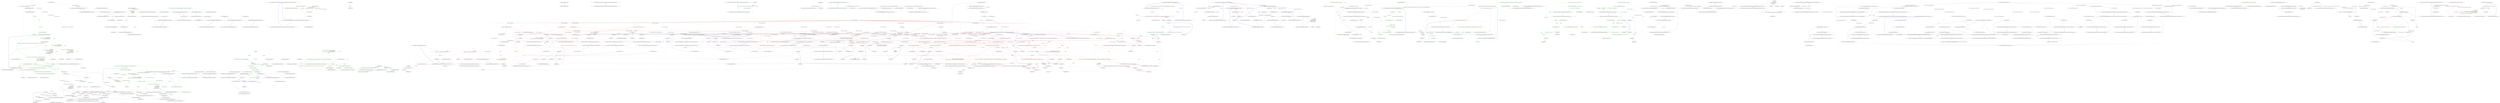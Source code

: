digraph  {
n17 [label="Nancy.AppDomainModuleLocator", span=""];
n0 [cluster="Nancy.AppDomainModuleLocator.AppDomainModuleLocator(Nancy.IModuleActivator)", label="Entry Nancy.AppDomainModuleLocator.AppDomainModuleLocator(Nancy.IModuleActivator)", span="16-16"];
n1 [cluster="Nancy.AppDomainModuleLocator.AppDomainModuleLocator(Nancy.IModuleActivator)", label="this.activator = activator", span="18-18"];
n2 [cluster="Nancy.AppDomainModuleLocator.AppDomainModuleLocator(Nancy.IModuleActivator)", label="Exit Nancy.AppDomainModuleLocator.AppDomainModuleLocator(Nancy.IModuleActivator)", span="16-16"];
n3 [cluster="Nancy.AppDomainModuleLocator.GetModules()", label="Entry Nancy.AppDomainModuleLocator.GetModules()", span="21-21"];
n4 [cluster="Nancy.AppDomainModuleLocator.GetModules()", color=red, community=0, label="1: return modules ?? (modules = LocateModulesInAppDomain());", span="23-23"];
n5 [cluster="Nancy.AppDomainModuleLocator.GetModules()", label="Exit Nancy.AppDomainModuleLocator.GetModules()", span="21-21"];
n6 [cluster="Nancy.AppDomainModuleLocator.LocateModulesInAppDomain()", label="Entry Nancy.AppDomainModuleLocator.LocateModulesInAppDomain()", span="26-26"];
n7 [cluster="Nancy.AppDomainModuleLocator.LocateModulesInAppDomain()", label="var moduleType = typeof(NancyModule)", span="28-28"];
n8 [cluster="Nancy.AppDomainModuleLocator.LocateModulesInAppDomain()", color=red, community=0, label="0: var locatedModules =\r\n                from assembly in AppDomain.CurrentDomain.GetAssemblies()\r\n                from type in assembly.GetExportedTypes()\r\n                where !type.IsAbstract\r\n                where moduleType.IsAssignableFrom(type)\r\n                where activator.CanCreateInstance(type)\r\n                select activator.CreateInstance(type)", span="30-36"];
n9 [cluster="Nancy.AppDomainModuleLocator.LocateModulesInAppDomain()", color=red, community=0, label="0: return locatedModules.ToList();", span="38-38"];
n11 [cluster="System.AppDomain.GetAssemblies()", label="Entry System.AppDomain.GetAssemblies()", span="0-0"];
n12 [cluster="System.Reflection.Assembly.GetExportedTypes()", label="Entry System.Reflection.Assembly.GetExportedTypes()", span="0-0"];
n13 [cluster="Unk.IsAssignableFrom", label="Entry Unk.IsAssignableFrom", span=""];
n14 [cluster="Unk.CanCreateInstance", label="Entry Unk.CanCreateInstance", span=""];
n15 [cluster="Unk.CreateInstance", label="Entry Unk.CreateInstance", span=""];
n10 [cluster="Nancy.AppDomainModuleLocator.LocateModulesInAppDomain()", label="Exit Nancy.AppDomainModuleLocator.LocateModulesInAppDomain()", span="26-26"];
n16 [cluster="Unk.ToList", label="Entry Unk.ToList", span=""];
d4 [cluster="Nancy.AppDomainModuleLocator.GetModules()", color=green, community=0, label="1: this.modules == null", span="27-27"];
d5 [cluster="Nancy.AppDomainModuleLocator.GetModules()", color=green, community=0, label="1: locker", span="29-29"];
d8 [cluster="Nancy.AppDomainModuleLocator.GetModules()", color=green, community=0, label="1: return this.modules;", span="37-37"];
d6 [cluster="Nancy.AppDomainModuleLocator.GetModules()", color=green, community=0, label="0: this.modules == null", span="31-31"];
d7 [cluster="Nancy.AppDomainModuleLocator.GetModules()", color=green, community=0, label="0: this.modules = LocateModulesInAppDomain()", span="33-33"];
d10 [cluster="Nancy.AppDomainModuleLocator.LocateModulesInAppDomain()", label="Entry Nancy.AppDomainModuleLocator.LocateModulesInAppDomain()", span="40-40"];
d11 [cluster="Nancy.AppDomainModuleLocator.LocateModulesInAppDomain()", color=green, community=1, label="0: var locatedModules =\r\n                from assembly in AppDomain.CurrentDomain.GetAssemblies()\r\n                from type in assembly.GetExportedTypes()\r\n", span="42-45"];
d13 [cluster="Nancy.AppDomainModuleLocator.LocateModulesInAppDomain()", color=green, community=0, label="0: var locatedModules =\r\n                from assembly in AppDomain.CurrentDomain.GetAssemblies()\r\n                from type in assembly.GetExportedTypes()\r\n", span="47-50"];
d14 [cluster="Nancy.AppDomainModuleLocator.LocateModulesInAppDomain()", color=green, community=1, label="0: var types = from assembly in AppDomain.CurrentDomain.GetAssemblies()\r\n                from type in assembly.GetTypes()\r\n                where !type.IsAbstract\r\n                where moduleType.IsAssignableFrom(type)\r\n                where activator.CanCreateInstance(type)\r\n                select type", span="50-55"];
d15 [cluster="Nancy.AppDomainModuleLocator.LocateModulesInAppDomain()", color=green, community=1, label="0: var metas = new Dictionary<string, IEnumerable<ModuleMeta>>(StringComparer.CurrentCultureIgnoreCase)\r\n                        {\r\n                            {''GET'', new List<ModuleMeta>(types.Count())},\r\n                            {''POST'', new List<ModuleMeta>(types.Count())},\r\n                            {''PUT'', new List<ModuleMeta>(types.Count())},\r\n                            {''DELETE'', new List<ModuleMeta>(types.Count())},\r\n                        }", span="57-63"];
d26 [cluster="System.Reflection.Assembly.GetTypes()", label="Entry System.Reflection.Assembly.GetTypes()", span="0-0"];
d16 [cluster="Nancy.AppDomainModuleLocator.LocateModulesInAppDomain()", color=green, community=0, label="0: types", span="64-64"];
d29 [cluster="System.Collections.Generic.Dictionary<TKey, TValue>.Dictionary(System.Collections.Generic.IEqualityComparer<TKey>)", label="Entry System.Collections.Generic.Dictionary<TKey, TValue>.Dictionary(System.Collections.Generic.IEqualityComparer<TKey>)", span="0-0"];
d30 [cluster="System.Collections.Generic.List<T>.List(int)", label="Entry System.Collections.Generic.List<T>.List(int)", span="0-0"];
d31 [cluster="Unk.Count", label="Entry Unk.Count", span=""];
d18 [cluster="Nancy.AppDomainModuleLocator.LocateModulesInAppDomain()", color=green, community=0, label="0: ((List<ModuleMeta>)metas[''GET'']).Add(new ModuleMeta(type, module.GetRouteDescription(''GET'')))", span="67-67"];
d19 [cluster="Nancy.AppDomainModuleLocator.LocateModulesInAppDomain()", color=green, community=0, label="0: ((List<ModuleMeta>)metas[''POST'']).Add(new ModuleMeta(type, module.GetRouteDescription(''POST'')))", span="68-68"];
d20 [cluster="Nancy.AppDomainModuleLocator.LocateModulesInAppDomain()", color=green, community=0, label="0: ((List<ModuleMeta>)metas[''PUT'']).Add(new ModuleMeta(type, module.GetRouteDescription(''PUT'')))", span="69-69"];
d21 [cluster="Nancy.AppDomainModuleLocator.LocateModulesInAppDomain()", color=green, community=0, label="0: ((List<ModuleMeta>)metas[''DELETE'']).Add(new ModuleMeta(type, module.GetRouteDescription(''DELETE'')))", span="70-70"];
d22 [cluster="Nancy.AppDomainModuleLocator.LocateModulesInAppDomain()", color=green, community=0, label="0: return metas;", span="73-73"];
d17 [cluster="Nancy.AppDomainModuleLocator.LocateModulesInAppDomain()", color=green, community=0, label="0: var module = (NancyModule)Activator.CreateInstance(type)", span="66-66"];
d33 [cluster="ModuleMeta.cstr", label="Entry ModuleMeta.cstr", span=""];
d34 [cluster="Nancy.NancyModule.GetRouteDescription(string)", label="Entry Nancy.NancyModule.GetRouteDescription(string)", span="8-8"];
d35 [cluster="System.Collections.Generic.List<T>.Add(T)", label="Entry System.Collections.Generic.List<T>.Add(T)", span="0-0"];
m0_0 [cluster="Nancy.Tests.Fakes.FakeRouteResolver.GetRoute(Nancy.IRequest, System.Collections.Generic.IEnumerable<Nancy.ModuleMeta>, Nancy.INancyApplication)", file="FakeRouteResolver.cs", label="Entry Nancy.Tests.Fakes.FakeRouteResolver.GetRoute(Nancy.IRequest, System.Collections.Generic.IEnumerable<Nancy.ModuleMeta>, Nancy.INancyApplication)", span="8-8"];
m0_1 [cluster="Nancy.Tests.Fakes.FakeRouteResolver.GetRoute(Nancy.IRequest, System.Collections.Generic.IEnumerable<Nancy.ModuleMeta>, Nancy.INancyApplication)", color=green, community=0, file="FakeRouteResolver.cs", label="1: var description = meta.First().RouteDescriptions.First()", span="11-11"];
m0_2 [cluster="Nancy.Tests.Fakes.FakeRouteResolver.GetRoute(Nancy.IRequest, System.Collections.Generic.IEnumerable<Nancy.ModuleMeta>, Nancy.INancyApplication)", color=red, community=0, file="FakeRouteResolver.cs", label="1: this.ModulePath = description.ModulePath", span="13-13"];
m0_3 [cluster="Nancy.Tests.Fakes.FakeRouteResolver.GetRoute(Nancy.IRequest, System.Collections.Generic.IEnumerable<Nancy.ModuleMeta>, Nancy.INancyApplication)", color=green, community=0, file="FakeRouteResolver.cs", label="1: this.Path = description.Path", span="14-14"];
m0_4 [cluster="Nancy.Tests.Fakes.FakeRouteResolver.GetRoute(Nancy.IRequest, System.Collections.Generic.IEnumerable<Nancy.ModuleMeta>, Nancy.INancyApplication)", color=red, community=0, file="FakeRouteResolver.cs", label="0: return new FakeRoute();", span="16-16"];
m0_5 [cluster="Nancy.Tests.Fakes.FakeRouteResolver.GetRoute(Nancy.IRequest, System.Collections.Generic.IEnumerable<Nancy.ModuleMeta>, Nancy.INancyApplication)", file="FakeRouteResolver.cs", label="Exit Nancy.Tests.Fakes.FakeRouteResolver.GetRoute(Nancy.IRequest, System.Collections.Generic.IEnumerable<Nancy.ModuleMeta>, Nancy.INancyApplication)", span="8-8"];
m0_6 [cluster="Nancy.Tests.Fakes.FakeRouteResolver.GetRoute(Nancy.IRequest, System.Collections.Generic.IEnumerable<Nancy.Routing.RouteDescription>)", file="FakeRouteResolver.cs", label="Exit Nancy.Tests.Fakes.FakeRouteResolver.GetRoute(Nancy.IRequest, System.Collections.Generic.IEnumerable<Nancy.Routing.RouteDescription>)", span="9-9"];
m0_8 [cluster="Nancy.Tests.Fakes.FakeRoute.FakeRoute()", file="FakeRouteResolver.cs", label="Entry Nancy.Tests.Fakes.FakeRoute.FakeRoute()", span="8-8"];
m0_7 [cluster="System.Collections.Generic.IEnumerable<TSource>.First<TSource>()", file="FakeRouteResolver.cs", label="Entry System.Collections.Generic.IEnumerable<TSource>.First<TSource>()", span="0-0"];
m0_9 [file="FakeRouteResolver.cs", label="Nancy.Tests.Fakes.FakeRouteResolver", span=""];
m1_0 [cluster="lambda expression", file="FakeViewEngineRegistry.cs", label="Entry lambda expression", span="19-19"];
m1_1 [cluster="lambda expression", color=green, community=0, file="FakeViewEngineRegistry.cs", label="4: Stream", span="19-19"];
m1_2 [cluster="lambda expression", file="FakeViewEngineRegistry.cs", label="Exit lambda expression", span="19-19"];
m3_0 [cluster="Nancy.INancyModuleLocator.GetModules()", file="INancyModuleLocator.cs", label="Entry Nancy.INancyModuleLocator.GetModules()", span="6-6"];
m3_1 [cluster="Nancy.INancyModuleLocator.GetModules()", file="INancyModuleLocator.cs", label="Exit Nancy.INancyModuleLocator.GetModules()", span="6-6"];
m4_0 [cluster="Nancy.Routing.IRouteResolver.GetRoute(Nancy.IRequest, System.Collections.Generic.IEnumerable<Nancy.Routing.RouteDescription>)", file="IRouteResolver.cs", label="Entry Nancy.Routing.IRouteResolver.GetRoute(Nancy.IRequest, System.Collections.Generic.IEnumerable<Nancy.Routing.RouteDescription>)", span="6-6"];
m4_1 [cluster="Nancy.Routing.IRouteResolver.GetRoute(Nancy.IRequest, System.Collections.Generic.IEnumerable<Nancy.Routing.RouteDescription>)", file="IRouteResolver.cs", label="Exit Nancy.Routing.IRouteResolver.GetRoute(Nancy.IRequest, System.Collections.Generic.IEnumerable<Nancy.Routing.RouteDescription>)", span="6-6"];
m6_0 [cluster="Nancy.ModuleMeta.ModuleMeta(System.Type, System.Collections.Generic.IEnumerable<Nancy.Routing.RouteDescription>)", file="ModuleMeta.cs", label="Entry Nancy.ModuleMeta.ModuleMeta(System.Type, System.Collections.Generic.IEnumerable<Nancy.Routing.RouteDescription>)", span="11-11"];
m6_1 [cluster="Nancy.ModuleMeta.ModuleMeta(System.Type, System.Collections.Generic.IEnumerable<Nancy.Routing.RouteDescription>)", color=green, community=0, file="ModuleMeta.cs", label="1: Type = type", span="13-13"];
m6_2 [cluster="Nancy.ModuleMeta.ModuleMeta(System.Type, System.Collections.Generic.IEnumerable<Nancy.Routing.RouteDescription>)", color=green, community=0, file="ModuleMeta.cs", label="4: RouteDescriptions = routeDescriptions", span="14-14"];
m6_3 [cluster="Nancy.ModuleMeta.ModuleMeta(System.Type, System.Collections.Generic.IEnumerable<Nancy.Routing.RouteDescription>)", file="ModuleMeta.cs", label="Exit Nancy.ModuleMeta.ModuleMeta(System.Type, System.Collections.Generic.IEnumerable<Nancy.Routing.RouteDescription>)", span="11-11"];
m6_4 [file="ModuleMeta.cs", label="Nancy.ModuleMeta", span=""];
m7_25 [cluster="System.Collections.Generic.Dictionary<TKey, TValue>.Add(TKey, TValue)", file="NancyApplication.cs", label="Entry System.Collections.Generic.Dictionary<TKey, TValue>.Add(TKey, TValue)", span="0-0"];
m7_21 [cluster="Unk.IsAssignableFrom", file="NancyApplication.cs", label="Entry Unk.IsAssignableFrom", span=""];
m7_0 [cluster="Nancy.NancyApplication.NancyApplication()", file="NancyApplication.cs", label="Entry Nancy.NancyApplication.NancyApplication()", span="12-12"];
m7_1 [cluster="Nancy.NancyApplication.NancyApplication()", color=green, community=0, file="NancyApplication.cs", label="3: this.templateProcessors = LoadTemplates()", span="14-14"];
m7_2 [cluster="Nancy.NancyApplication.NancyApplication()", file="NancyApplication.cs", label="Exit Nancy.NancyApplication.NancyApplication()", span="12-12"];
m7_22 [cluster="System.Collections.Generic.Dictionary<TKey, TValue>.Dictionary(int, System.Collections.Generic.IEqualityComparer<TKey>)", file="NancyApplication.cs", label="Entry System.Collections.Generic.Dictionary<TKey, TValue>.Dictionary(int, System.Collections.Generic.IEqualityComparer<TKey>)", span="0-0"];
m7_23 [cluster="Unk.Count", file="NancyApplication.cs", label="Entry Unk.Count", span=""];
m7_7 [cluster="System.Collections.Generic.IDictionary<TKey, TValue>.ContainsKey(TKey)", file="NancyApplication.cs", label="Entry System.Collections.Generic.IDictionary<TKey, TValue>.ContainsKey(TKey)", span="0-0"];
m7_24 [cluster="Unk.CreateInstance", file="NancyApplication.cs", label="Entry Unk.CreateInstance", span=""];
m7_4 [cluster="Nancy.NancyApplication.GetTemplateProcessor(string)", file="NancyApplication.cs", label="Entry Nancy.NancyApplication.GetTemplateProcessor(string)", span="17-17"];
m7_5 [cluster="Nancy.NancyApplication.GetTemplateProcessor(string)", color=green, community=0, file="NancyApplication.cs", label="0: return this.templateProcessors.ContainsKey(extension) ? this.templateProcessors[extension] : null;", span="19-19"];
m7_6 [cluster="Nancy.NancyApplication.GetTemplateProcessor(string)", file="NancyApplication.cs", label="Exit Nancy.NancyApplication.GetTemplateProcessor(string)", span="17-17"];
m7_8 [cluster="lambda expression", file="NancyApplication.cs", label="Entry lambda expression", span="24-24"];
m7_9 [cluster="lambda expression", color=green, community=0, file="NancyApplication.cs", label="0: StaticViewEngineExtension.Static(null, path)", span="24-24"];
m7_10 [cluster="lambda expression", file="NancyApplication.cs", label="Exit lambda expression", span="24-24"];
m7_11 [cluster="Nancy.ViewEngines.StaticViewEngineExtension.Static(Nancy.IViewEngine, string)", file="NancyApplication.cs", label="Entry Nancy.ViewEngines.StaticViewEngineExtension.Static(Nancy.IViewEngine, string)", span="8-8"];
m7_3 [cluster="Nancy.NancyApplication.LoadTemplates()", file="NancyApplication.cs", label="Entry Nancy.NancyApplication.LoadTemplates()", span="27-27"];
m7_12 [cluster="Nancy.NancyApplication.LoadTemplates()", color=green, community=0, file="NancyApplication.cs", label="0: var registries = from assembly in AppDomain.CurrentDomain.GetAssemblies()\r\n                             from type in assembly.GetTypes()\r\n                             where !type.IsAbstract && typeof (IViewEngineRegistry).IsAssignableFrom(type)\r\n                             select type", span="29-32"];
m7_13 [cluster="Nancy.NancyApplication.LoadTemplates()", color=green, community=0, file="NancyApplication.cs", label="0: var templates = new Dictionary<string, Func<string, object, Action<Stream>>>(registries.Count(), StringComparer.CurrentCultureIgnoreCase)", span="34-34"];
m7_14 [cluster="Nancy.NancyApplication.LoadTemplates()", color=green, community=0, file="NancyApplication.cs", label="0: registries", span="35-35"];
m7_16 [cluster="Nancy.NancyApplication.LoadTemplates()", color=green, community=0, file="NancyApplication.cs", label="0: templates.Add(registry.Extension, registry.Executor)", span="38-38"];
m7_17 [cluster="Nancy.NancyApplication.LoadTemplates()", color=green, community=0, file="NancyApplication.cs", label="1: return templates;", span="40-40"];
m7_15 [cluster="Nancy.NancyApplication.LoadTemplates()", color=green, community=0, file="NancyApplication.cs", label="0: var registry = (IViewEngineRegistry) Activator.CreateInstance(type)", span="37-37"];
m7_18 [cluster="Nancy.NancyApplication.LoadTemplates()", file="NancyApplication.cs", label="Exit Nancy.NancyApplication.LoadTemplates()", span="27-27"];
m7_19 [cluster="System.AppDomain.GetAssemblies()", file="NancyApplication.cs", label="Entry System.AppDomain.GetAssemblies()", span="0-0"];
m7_26 [file="NancyApplication.cs", label="Nancy.NancyApplication", span=""];
m8_0 [cluster="Nancy.Tests.Unit.Hosting.NancyApplicationFixture.Should_return_null_for_an_unknown_view_extension()", file="NancyApplicationFixture.cs", label="Entry Nancy.Tests.Unit.Hosting.NancyApplicationFixture.Should_return_null_for_an_unknown_view_extension()", span="9-9"];
m8_1 [cluster="Nancy.Tests.Unit.Hosting.NancyApplicationFixture.Should_return_null_for_an_unknown_view_extension()", color=green, community=0, file="NancyApplicationFixture.cs", label="0: new NancyApplication().GetTemplateProcessor(''.unknown'').ShouldBeNull()", span="11-11"];
m8_2 [cluster="Nancy.Tests.Unit.Hosting.NancyApplicationFixture.Should_return_null_for_an_unknown_view_extension()", file="NancyApplicationFixture.cs", label="Exit Nancy.Tests.Unit.Hosting.NancyApplicationFixture.Should_return_null_for_an_unknown_view_extension()", span="9-9"];
m8_5 [cluster="object.ShouldBeNull()", file="NancyApplicationFixture.cs", label="Entry object.ShouldBeNull()", span="80-80"];
m8_3 [cluster="Nancy.NancyApplication.NancyApplication()", file="NancyApplicationFixture.cs", label="Entry Nancy.NancyApplication.NancyApplication()", span="12-12"];
m8_10 [cluster="Nancy.Tests.Unit.Hosting.NancyApplicationFixture.Should_be_case_intensitive_about_view_extensions()", file="NancyApplicationFixture.cs", label="Entry Nancy.Tests.Unit.Hosting.NancyApplicationFixture.Should_be_case_intensitive_about_view_extensions()", span="22-22"];
m8_11 [cluster="Nancy.Tests.Unit.Hosting.NancyApplicationFixture.Should_be_case_intensitive_about_view_extensions()", color=green, community=0, file="NancyApplicationFixture.cs", label="0: new NancyApplication().GetTemplateProcessor(''.LetO2'').ShouldBeSameAs(FakeViewEngineRegistry.Executor)", span="24-24"];
m8_12 [cluster="Nancy.Tests.Unit.Hosting.NancyApplicationFixture.Should_be_case_intensitive_about_view_extensions()", file="NancyApplicationFixture.cs", label="Exit Nancy.Tests.Unit.Hosting.NancyApplicationFixture.Should_be_case_intensitive_about_view_extensions()", span="22-22"];
m8_9 [cluster="object.ShouldBeSameAs(object)", file="NancyApplicationFixture.cs", label="Entry object.ShouldBeSameAs(object)", span="75-75"];
m8_4 [cluster="Nancy.NancyApplication.GetTemplateProcessor(string)", file="NancyApplicationFixture.cs", label="Entry Nancy.NancyApplication.GetTemplateProcessor(string)", span="17-17"];
m8_6 [cluster="Nancy.Tests.Unit.Hosting.NancyApplicationFixture.Should_return_the_processor_for_a_given_extension()", file="NancyApplicationFixture.cs", label="Entry Nancy.Tests.Unit.Hosting.NancyApplicationFixture.Should_return_the_processor_for_a_given_extension()", span="16-16"];
m8_7 [cluster="Nancy.Tests.Unit.Hosting.NancyApplicationFixture.Should_return_the_processor_for_a_given_extension()", color=green, community=0, file="NancyApplicationFixture.cs", label="0: new NancyApplication().GetTemplateProcessor(''.leto2'').ShouldBeSameAs(FakeViewEngineRegistry.Executor)", span="18-18"];
m8_8 [cluster="Nancy.Tests.Unit.Hosting.NancyApplicationFixture.Should_return_the_processor_for_a_given_extension()", file="NancyApplicationFixture.cs", label="Exit Nancy.Tests.Unit.Hosting.NancyApplicationFixture.Should_return_the_processor_for_a_given_extension()", span="16-16"];
m9_42 [cluster="System.IO.StreamWriter.StreamWriter(System.IO.Stream)", file="NancyEngine.cs", label="Entry System.IO.StreamWriter.StreamWriter(System.IO.Stream)", span="0-0"];
m9_29 [cluster="Nancy.Response.implicit operator Nancy.Response(System.Action<System.IO.Stream>)", file="NancyEngine.cs", label="Entry Nancy.Response.implicit operator Nancy.Response(System.Action<System.IO.Stream>)", span="139-139"];
m9_30 [cluster="Nancy.Response.implicit operator Nancy.Response(System.Action<System.IO.Stream>)", file="NancyEngine.cs", label="return new Response { Contents = streamFactory };", span="141-141"];
m9_31 [cluster="Nancy.Response.implicit operator Nancy.Response(System.Action<System.IO.Stream>)", file="NancyEngine.cs", label="Exit Nancy.Response.implicit operator Nancy.Response(System.Action<System.IO.Stream>)", span="139-139"];
m9_11 [cluster="Nancy.Response.GetAwaiter()", file="NancyEngine.cs", label="Entry Nancy.Response.GetAwaiter()", span="42-42"];
m9_12 [cluster="Nancy.Response.GetAwaiter()", file="NancyEngine.cs", label="return Task.FromResult(this).GetAwaiter();", span="44-44"];
m9_13 [cluster="Nancy.Response.GetAwaiter()", file="NancyEngine.cs", label="Exit Nancy.Response.GetAwaiter()", span="42-42"];
m9_10 [cluster="System.Collections.Generic.List<T>.List(int)", file="NancyEngine.cs", label="Entry System.Collections.Generic.List<T>.List(int)", span="0-0"];
m9_14 [cluster="System.Threading.Tasks.Task.FromResult<TResult>(TResult)", file="NancyEngine.cs", label="Entry System.Threading.Tasks.Task.FromResult<TResult>(TResult)", span="0-0"];
m9_19 [cluster="Nancy.Response.implicit operator Nancy.Response(Nancy.HttpStatusCode)", file="NancyEngine.cs", label="Entry Nancy.Response.implicit operator Nancy.Response(Nancy.HttpStatusCode)", span="106-106"];
m9_20 [cluster="Nancy.Response.implicit operator Nancy.Response(Nancy.HttpStatusCode)", file="NancyEngine.cs", label="return new Response { StatusCode = statusCode };", span="108-108"];
m9_21 [cluster="Nancy.Response.implicit operator Nancy.Response(Nancy.HttpStatusCode)", file="NancyEngine.cs", label="Exit Nancy.Response.implicit operator Nancy.Response(Nancy.HttpStatusCode)", span="106-106"];
m9_3 [cluster="Nancy.Response.Response()", file="NancyEngine.cs", label="this.Contents = NoBody", span="31-31"];
m9_4 [cluster="Nancy.Response.Response()", color=green, community=0, file="NancyEngine.cs", label="0: this.ContentType = ''text/html''", span="32-32"];
m9_5 [cluster="Nancy.Response.Response()", color=green, community=0, file="NancyEngine.cs", label="0: this.Headers = new Dictionary<string, string>(StringComparer.OrdinalIgnoreCase)", span="33-33"];
m9_32 [cluster="Nancy.Response.implicit operator Nancy.Response(Nancy.DynamicDictionaryValue)", file="NancyEngine.cs", label="Entry Nancy.Response.implicit operator Nancy.Response(Nancy.DynamicDictionaryValue)", span="150-150"];
m9_33 [cluster="Nancy.Response.implicit operator Nancy.Response(Nancy.DynamicDictionaryValue)", file="NancyEngine.cs", label="return new Response { Contents = GetStringContents(value) };", span="152-152"];
m9_34 [cluster="Nancy.Response.implicit operator Nancy.Response(Nancy.DynamicDictionaryValue)", file="NancyEngine.cs", label="Exit Nancy.Response.implicit operator Nancy.Response(Nancy.DynamicDictionaryValue)", span="150-150"];
m9_6 [cluster="Nancy.Response.Response()", color=green, community=0, file="NancyEngine.cs", label="0: this.StatusCode = HttpStatusCode.OK", span="34-34"];
m9_43 [cluster="System.IO.StreamWriter.Write(string)", file="NancyEngine.cs", label="Entry System.IO.StreamWriter.Write(string)", span="0-0"];
m9_15 [cluster="System.Threading.Tasks.Task<TResult>.GetAwaiter()", file="NancyEngine.cs", label="Entry System.Threading.Tasks.Task<TResult>.GetAwaiter()", span="0-0"];
m9_0 [cluster="Nancy.Testing.PassThroughErrorHandler.HandlesStatusCode(Nancy.HttpStatusCode)", file="NancyEngine.cs", label="Entry Nancy.Testing.PassThroughErrorHandler.HandlesStatusCode(Nancy.HttpStatusCode)", span="7-7"];
m9_1 [cluster="Nancy.Testing.PassThroughErrorHandler.HandlesStatusCode(Nancy.HttpStatusCode)", file="NancyEngine.cs", label="return statusCode == HttpStatusCode.InternalServerError;", span="9-9"];
m9_2 [cluster="Nancy.Response.Response()", file="NancyEngine.cs", label="Entry Nancy.Response.Response()", span="29-29"];
m9_38 [cluster="lambda expression", file="NancyEngine.cs", label="Entry lambda expression", span="162-166"];
m9_40 [cluster="lambda expression", file="NancyEngine.cs", label="writer.Write(contents)", span="165-165"];
m9_39 [cluster="lambda expression", file="NancyEngine.cs", label="var writer = new StreamWriter(stream) { AutoFlush = true }", span="164-164"];
m9_41 [cluster="lambda expression", file="NancyEngine.cs", label="Exit lambda expression", span="162-166"];
m9_22 [cluster="Nancy.Response.implicit operator Nancy.Response(int)", file="NancyEngine.cs", label="Entry Nancy.Response.implicit operator Nancy.Response(int)", span="117-117"];
m9_23 [cluster="Nancy.Response.implicit operator Nancy.Response(int)", file="NancyEngine.cs", label="return new Response { StatusCode = (HttpStatusCode)statusCode };", span="119-119"];
m9_24 [cluster="Nancy.Response.implicit operator Nancy.Response(int)", file="NancyEngine.cs", label="Exit Nancy.Response.implicit operator Nancy.Response(int)", span="117-117"];
m9_7 [cluster="Nancy.Response.Response()", color=green, community=0, file="NancyEngine.cs", label="0: this.Cookies = new List<INancyCookie>(2)", span="35-35"];
m9_8 [cluster="Nancy.Response.Response()", file="NancyEngine.cs", label="Exit Nancy.Response.Response()", span="29-29"];
m9_35 [cluster="Nancy.Response.GetStringContents(string)", file="NancyEngine.cs", label="Entry Nancy.Response.GetStringContents(string)", span="160-160"];
m9_36 [cluster="Nancy.Response.GetStringContents(string)", file="NancyEngine.cs", label="return stream =>\r\n            {\r\n                var writer = new StreamWriter(stream) { AutoFlush = true };\r\n                writer.Write(contents);\r\n            };", span="162-166"];
m9_37 [cluster="Nancy.Response.GetStringContents(string)", file="NancyEngine.cs", label="Exit Nancy.Response.GetStringContents(string)", span="160-160"];
m9_50 [file="NancyEngine.cs", label="Nancy.Response", span=""];
m9_51 [file="NancyEngine.cs", label=string, span=""];
m10_18 [cluster="Nancy.Formatters.Responses.RedirectResponse.RedirectResponse(string)", file="NancyEngineFixture.cs", label="Entry Nancy.Formatters.Responses.RedirectResponse.RedirectResponse(string)", span="6-6"];
m10_19 [cluster="Nancy.Tests.Unit.NancyEngineFixture.Should_throw_argumentnullexception_when_created_with_null_resolver()", color=red, community=0, file="NancyEngineFixture.cs", label="0: var exception =\r\n                Record.Exception(() => new NancyEngine(A.Fake<INancyModuleLocator>(), null))", span="44-45"];
m10_20 [cluster="Nancy.Tests.Unit.NancyEngineFixture.Should_throw_argumentnullexception_when_created_with_null_resolver()", file="NancyEngineFixture.cs", label="exception.ShouldBeOfType<ArgumentNullException>()", span="48-48"];
m10_21 [cluster="Nancy.Tests.Unit.NancyEngineFixture.Should_throw_argumentnullexception_when_created_with_null_resolver()", file="NancyEngineFixture.cs", label="Exit Nancy.Tests.Unit.NancyEngineFixture.Should_throw_argumentnullexception_when_created_with_null_resolver()", span="41-41"];
m10_245 [cluster="Nancy.NancyModule.GetRouteDescription(Nancy.IRequest)", file="NancyEngineFixture.cs", label="Entry Nancy.NancyModule.GetRouteDescription(Nancy.IRequest)", span="9-9"];
m10_33 [cluster="Unk.MustHaveHappened", file="NancyEngineFixture.cs", label="Entry Unk.MustHaveHappened", span=""];
m10_246 [cluster="Nancy.Tests.Unit.NancyEngineFixture.ManufactureGETRequest(string)", file="NancyEngineFixture.cs", label="Entry Nancy.Tests.Unit.NancyEngineFixture.ManufactureGETRequest(string)", span="309-309"];
m10_247 [cluster="Nancy.Tests.Unit.NancyEngineFixture.ManufactureGETRequest(string)", color=red, community=0, file="NancyEngineFixture.cs", label="0: return new Request(''GET'', route);", span="311-311"];
m10_248 [cluster="Nancy.Tests.Unit.NancyEngineFixture.ManufactureGETRequest(string)", file="NancyEngineFixture.cs", label="Exit Nancy.Tests.Unit.NancyEngineFixture.ManufactureGETRequest(string)", span="309-309"];
m10_38 [cluster="Nancy.Tests.Unit.NancyEngineFixture.Should_return_not_found_response_when_no_nancy_modules_could_be_found()", file="NancyEngineFixture.cs", label="Entry Nancy.Tests.Unit.NancyEngineFixture.Should_return_not_found_response_when_no_nancy_modules_could_be_found()", span="65-65"];
m10_39 [cluster="Nancy.Tests.Unit.NancyEngineFixture.Should_return_not_found_response_when_no_nancy_modules_could_be_found()", file="NancyEngineFixture.cs", label="var request = new Request(''GET'', ''/'')", span="68-68"];
m10_40 [cluster="Nancy.Tests.Unit.NancyEngineFixture.Should_return_not_found_response_when_no_nancy_modules_could_be_found()", color=red, community=0, file="NancyEngineFixture.cs", label="0: A.CallTo(() => this.locator.GetModules()).Returns(Enumerable.Empty<NancyModule>())", span="70-70"];
m10_41 [cluster="Nancy.Tests.Unit.NancyEngineFixture.Should_return_not_found_response_when_no_nancy_modules_could_be_found()", file="NancyEngineFixture.cs", label="var response = this.engine.HandleRequest(request)", span="73-73"];
m10_42 [cluster="Nancy.Tests.Unit.NancyEngineFixture.Should_return_not_found_response_when_no_nancy_modules_could_be_found()", file="NancyEngineFixture.cs", label="response.StatusCode.ShouldEqual(HttpStatusCode.NotFound)", span="76-76"];
m10_43 [cluster="Nancy.Tests.Unit.NancyEngineFixture.Should_return_not_found_response_when_no_nancy_modules_could_be_found()", file="NancyEngineFixture.cs", label="Exit Nancy.Tests.Unit.NancyEngineFixture.Should_return_not_found_response_when_no_nancy_modules_could_be_found()", span="65-65"];
m10_179 [cluster="object.ShouldBeSameAs(object)", file="NancyEngineFixture.cs", label="Entry object.ShouldBeSameAs(object)", span="75-75"];
m10_15 [cluster="lambda expression", color=red, community=0, file="NancyEngineFixture.cs", label="0: new NancyEngine(null, A.Fake<IRouteResolver>())", span="34-34"];
m10_16 [cluster="lambda expression", color=green, community=0, file="NancyEngineFixture.cs", label="1: Exit lambda expression", span="34-34"];
m10_17 [cluster="NancyEngine.cstr", file="NancyEngineFixture.cs", label="Entry NancyEngine.cstr", span=""];
m10_216 [cluster="Nancy.Tests.Unit.NancyEngineFixture.Should_set_action_on_descriptions_that_are_passed_to_resolver()", file="NancyEngineFixture.cs", label="Entry Nancy.Tests.Unit.NancyEngineFixture.Should_set_action_on_descriptions_that_are_passed_to_resolver()", span="270-270"];
m10_217 [cluster="Nancy.Tests.Unit.NancyEngineFixture.Should_set_action_on_descriptions_that_are_passed_to_resolver()", color=red, community=0, file="NancyEngineFixture.cs", label="0: var request = new Request(''POST'', ''/'')", span="273-273"];
m10_218 [cluster="Nancy.Tests.Unit.NancyEngineFixture.Should_set_action_on_descriptions_that_are_passed_to_resolver()", color=red, community=0, file="NancyEngineFixture.cs", label="0: var r = new FakeRouteResolver()", span="275-275"];
m10_222 [cluster="Nancy.Tests.Unit.NancyEngineFixture.Should_set_action_on_descriptions_that_are_passed_to_resolver()", color=red, community=0, file="NancyEngineFixture.cs", label="0: e.HandleRequest(request)", span="284-284"];
m10_219 [cluster="Nancy.Tests.Unit.NancyEngineFixture.Should_set_action_on_descriptions_that_are_passed_to_resolver()", color=red, community=0, file="NancyEngineFixture.cs", label="0: var e = new NancyEngine(this.locator, r)", span="276-276"];
m10_223 [cluster="Nancy.Tests.Unit.NancyEngineFixture.Should_set_action_on_descriptions_that_are_passed_to_resolver()", color=red, community=0, file="NancyEngineFixture.cs", label="0: r.Action.ShouldBeSameAs(expectedAction)", span="287-287"];
m10_220 [cluster="Nancy.Tests.Unit.NancyEngineFixture.Should_set_action_on_descriptions_that_are_passed_to_resolver()", color=red, community=0, file="NancyEngineFixture.cs", label="0: A.CallTo(() => this.locator.GetModules()).Returns(this.modules)", span="278-278"];
m10_221 [cluster="Nancy.Tests.Unit.NancyEngineFixture.Should_set_action_on_descriptions_that_are_passed_to_resolver()", color=red, community=1, file="NancyEngineFixture.cs", label="0: var expectedAction =\r\n                (new FakeNancyModuleWithBasePath()).Post[''/'']", span="280-281"];
m10_224 [cluster="Nancy.Tests.Unit.NancyEngineFixture.Should_set_action_on_descriptions_that_are_passed_to_resolver()", file="NancyEngineFixture.cs", label="Exit Nancy.Tests.Unit.NancyEngineFixture.Should_set_action_on_descriptions_that_are_passed_to_resolver()", span="270-270"];
m10_64 [cluster="Unk.IsSameSequenceAs", file="NancyEngineFixture.cs", label="Entry Unk.IsSameSequenceAs", span=""];
m10_129 [cluster="Nancy.Tests.Unit.NancyEngineFixture.Should_return_not_found_response_when_no_route_could_be_matched_for_the_request_verb()", file="NancyEngineFixture.cs", label="Entry Nancy.Tests.Unit.NancyEngineFixture.Should_return_not_found_response_when_no_route_could_be_matched_for_the_request_verb()", span="170-170"];
m10_130 [cluster="Nancy.Tests.Unit.NancyEngineFixture.Should_return_not_found_response_when_no_route_could_be_matched_for_the_request_verb()", file="NancyEngineFixture.cs", label="var request = new Request(''NOTVALID'', ''/'')", span="173-173"];
m10_131 [cluster="Nancy.Tests.Unit.NancyEngineFixture.Should_return_not_found_response_when_no_route_could_be_matched_for_the_request_verb()", file="NancyEngineFixture.cs", label="A.CallTo(() => this.locator.GetModules()).Returns(this.modules)", span="175-175"];
m10_132 [cluster="Nancy.Tests.Unit.NancyEngineFixture.Should_return_not_found_response_when_no_route_could_be_matched_for_the_request_verb()", file="NancyEngineFixture.cs", label="var response = this.engine.HandleRequest(request)", span="178-178"];
m10_133 [cluster="Nancy.Tests.Unit.NancyEngineFixture.Should_return_not_found_response_when_no_route_could_be_matched_for_the_request_verb()", file="NancyEngineFixture.cs", label="response.StatusCode.ShouldEqual(HttpStatusCode.NotFound)", span="181-181"];
m10_134 [cluster="Nancy.Tests.Unit.NancyEngineFixture.Should_return_not_found_response_when_no_route_could_be_matched_for_the_request_verb()", file="NancyEngineFixture.cs", label="Exit Nancy.Tests.Unit.NancyEngineFixture.Should_return_not_found_response_when_no_route_could_be_matched_for_the_request_verb()", span="170-170"];
m10_57 [cluster="Nancy.Tests.Unit.NancyEngineFixture.GetRouteDescriptions(Nancy.IRequest, System.Collections.Generic.IEnumerable<Nancy.NancyModule>)", file="NancyEngineFixture.cs", label="Entry Nancy.Tests.Unit.NancyEngineFixture.GetRouteDescriptions(Nancy.IRequest, System.Collections.Generic.IEnumerable<Nancy.NancyModule>)", span="304-304"];
m10_239 [cluster="Nancy.Tests.Unit.NancyEngineFixture.GetRouteDescriptions(Nancy.IRequest, System.Collections.Generic.IEnumerable<Nancy.NancyModule>)", color=red, community=0, file="NancyEngineFixture.cs", label="0: return modules.SelectMany(x => x.GetRouteDescription(request));", span="306-306"];
m10_240 [cluster="Nancy.Tests.Unit.NancyEngineFixture.GetRouteDescriptions(Nancy.IRequest, System.Collections.Generic.IEnumerable<Nancy.NancyModule>)", file="NancyEngineFixture.cs", label="Exit Nancy.Tests.Unit.NancyEngineFixture.GetRouteDescriptions(Nancy.IRequest, System.Collections.Generic.IEnumerable<Nancy.NancyModule>)", span="304-304"];
m10_46 [cluster="object.ShouldEqual(object)", file="NancyEngineFixture.cs", label="Entry object.ShouldEqual(object)", span="55-55"];
m10_7 [cluster="Unk.>", file="NancyEngineFixture.cs", label="Entry Unk.>", span=""];
m10_0 [cluster="Nancy.Tests.Unit.NancyEngineFixture.NancyEngineFixture()", file="NancyEngineFixture.cs", label="Entry Nancy.Tests.Unit.NancyEngineFixture.NancyEngineFixture()", span="21-21"];
m10_1 [cluster="Nancy.Tests.Unit.NancyEngineFixture.NancyEngineFixture()", color=red, community=0, file="NancyEngineFixture.cs", label="0: this.modules = new[] { new FakeNancyModuleWithBasePath() }", span="23-23"];
m10_2 [cluster="Nancy.Tests.Unit.NancyEngineFixture.NancyEngineFixture()", file="NancyEngineFixture.cs", label="this.locator = A.Fake<INancyModuleLocator>()", span="24-24"];
m10_3 [cluster="Nancy.Tests.Unit.NancyEngineFixture.NancyEngineFixture()", file="NancyEngineFixture.cs", label="this.resolver = A.Fake<IRouteResolver>()", span="25-25"];
m10_4 [cluster="Nancy.Tests.Unit.NancyEngineFixture.NancyEngineFixture()", color=red, community=0, file="NancyEngineFixture.cs", label="0: this.engine = new NancyEngine(this.locator, this.resolver)", span="26-26"];
m10_5 [cluster="Nancy.Tests.Unit.NancyEngineFixture.NancyEngineFixture()", file="NancyEngineFixture.cs", label="Exit Nancy.Tests.Unit.NancyEngineFixture.NancyEngineFixture()", span="21-21"];
m10_91 [cluster="Unk.Matches", file="NancyEngineFixture.cs", label="Entry Unk.Matches", span=""];
m10_65 [cluster="Unk.GetRoute", file="NancyEngineFixture.cs", label="Entry Unk.GetRoute", span=""];
m10_9 [cluster="Nancy.Tests.Unit.NancyEngineFixture.Should_throw_argumentnullexception_when_created_with_null_locator()", file="NancyEngineFixture.cs", label="Entry Nancy.Tests.Unit.NancyEngineFixture.Should_throw_argumentnullexception_when_created_with_null_locator()", span="30-30"];
m10_10 [cluster="Nancy.Tests.Unit.NancyEngineFixture.Should_throw_argumentnullexception_when_created_with_null_locator()", color=red, community=0, file="NancyEngineFixture.cs", label="0: var exception =\r\n                Record.Exception(() => new NancyEngine(null, A.Fake<IRouteResolver>()))", span="33-34"];
m10_11 [cluster="Nancy.Tests.Unit.NancyEngineFixture.Should_throw_argumentnullexception_when_created_with_null_locator()", file="NancyEngineFixture.cs", label="exception.ShouldBeOfType<ArgumentNullException>()", span="37-37"];
m10_12 [cluster="Nancy.Tests.Unit.NancyEngineFixture.Should_throw_argumentnullexception_when_created_with_null_locator()", file="NancyEngineFixture.cs", label="Exit Nancy.Tests.Unit.NancyEngineFixture.Should_throw_argumentnullexception_when_created_with_null_locator()", span="30-30"];
m10_31 [cluster="Nancy.INancyEngine.HandleRequest(Nancy.IRequest)", file="NancyEngineFixture.cs", label="Entry Nancy.INancyEngine.HandleRequest(Nancy.IRequest)", span="9-9"];
m10_138 [cluster="Nancy.Tests.Unit.NancyEngineFixture.Should_throw_argumentnullexception_when_handling_null_request()", file="NancyEngineFixture.cs", label="Entry Nancy.Tests.Unit.NancyEngineFixture.Should_throw_argumentnullexception_when_handling_null_request()", span="185-185"];
m10_139 [cluster="Nancy.Tests.Unit.NancyEngineFixture.Should_throw_argumentnullexception_when_handling_null_request()", file="NancyEngineFixture.cs", label="var exception =\r\n                Record.Exception(() => this.engine.HandleRequest(null))", span="188-189"];
m10_140 [cluster="Nancy.Tests.Unit.NancyEngineFixture.Should_throw_argumentnullexception_when_handling_null_request()", file="NancyEngineFixture.cs", label="exception.ShouldBeOfType<ArgumentNullException>()", span="192-192"];
m10_141 [cluster="Nancy.Tests.Unit.NancyEngineFixture.Should_throw_argumentnullexception_when_handling_null_request()", file="NancyEngineFixture.cs", label="Exit Nancy.Tests.Unit.NancyEngineFixture.Should_throw_argumentnullexception_when_handling_null_request()", span="185-185"];
m10_167 [cluster="Nancy.Tests.Unit.NancyEngineFixture.Should_return_response_generated_by_route()", file="NancyEngineFixture.cs", label="Entry Nancy.Tests.Unit.NancyEngineFixture.Should_return_response_generated_by_route()", span="214-214"];
m10_168 [cluster="Nancy.Tests.Unit.NancyEngineFixture.Should_return_response_generated_by_route()", file="NancyEngineFixture.cs", label="var expectedResponse = new Response()", span="217-217"];
m10_169 [cluster="Nancy.Tests.Unit.NancyEngineFixture.Should_return_response_generated_by_route()", file="NancyEngineFixture.cs", label="var route = A.Fake<IRoute>()", span="218-218"];
m10_172 [cluster="Nancy.Tests.Unit.NancyEngineFixture.Should_return_response_generated_by_route()", file="NancyEngineFixture.cs", label="A.CallTo(() => route.Invoke()).Returns(expectedResponse)", span="222-222"];
m10_176 [cluster="Nancy.Tests.Unit.NancyEngineFixture.Should_return_response_generated_by_route()", file="NancyEngineFixture.cs", label="response.ShouldBeSameAs(expectedResponse)", span="230-230"];
m10_170 [cluster="Nancy.Tests.Unit.NancyEngineFixture.Should_return_response_generated_by_route()", file="NancyEngineFixture.cs", label="var request = new Request(''GET'', ''/'')", span="219-219"];
m10_174 [cluster="Nancy.Tests.Unit.NancyEngineFixture.Should_return_response_generated_by_route()", color=red, community=0, file="NancyEngineFixture.cs", label="0: A.CallTo(() => this.resolver.GetRoute(request, A<IEnumerable<RouteDescription>>.That.Matches(x => x.SequenceEqual(descriptions)).Argument)).Returns(route)", span="224-224"];
m10_171 [cluster="Nancy.Tests.Unit.NancyEngineFixture.Should_return_response_generated_by_route()", file="NancyEngineFixture.cs", label="var descriptions = GetRouteDescriptions(request, this.modules)", span="220-220"];
m10_175 [cluster="Nancy.Tests.Unit.NancyEngineFixture.Should_return_response_generated_by_route()", file="NancyEngineFixture.cs", label="var response = this.engine.HandleRequest(request)", span="227-227"];
m10_173 [cluster="Nancy.Tests.Unit.NancyEngineFixture.Should_return_response_generated_by_route()", file="NancyEngineFixture.cs", label="A.CallTo(() => this.locator.GetModules()).Returns(this.modules)", span="223-223"];
m10_177 [cluster="Nancy.Tests.Unit.NancyEngineFixture.Should_return_response_generated_by_route()", file="NancyEngineFixture.cs", label="Exit Nancy.Tests.Unit.NancyEngineFixture.Should_return_response_generated_by_route()", span="214-214"];
m10_50 [cluster="Nancy.Tests.Unit.NancyEngineFixture.Should_pass_all_registered_route_handlers_for_get_request_to_route_resolver()", file="NancyEngineFixture.cs", label="Entry Nancy.Tests.Unit.NancyEngineFixture.Should_pass_all_registered_route_handlers_for_get_request_to_route_resolver()", span="80-80"];
m10_51 [cluster="Nancy.Tests.Unit.NancyEngineFixture.Should_pass_all_registered_route_handlers_for_get_request_to_route_resolver()", file="NancyEngineFixture.cs", label="var request = new Request(''GET'', ''/'')", span="83-83"];
m10_52 [cluster="Nancy.Tests.Unit.NancyEngineFixture.Should_pass_all_registered_route_handlers_for_get_request_to_route_resolver()", color=red, community=0, file="NancyEngineFixture.cs", label="0: var descriptions = GetRouteDescriptions(request, this.modules)", span="84-84"];
m10_54 [cluster="Nancy.Tests.Unit.NancyEngineFixture.Should_pass_all_registered_route_handlers_for_get_request_to_route_resolver()", file="NancyEngineFixture.cs", label="this.engine.HandleRequest(request)", span="89-89"];
m10_53 [cluster="Nancy.Tests.Unit.NancyEngineFixture.Should_pass_all_registered_route_handlers_for_get_request_to_route_resolver()", file="NancyEngineFixture.cs", label="A.CallTo(() => this.locator.GetModules()).Returns(modules)", span="86-86"];
m10_55 [cluster="Nancy.Tests.Unit.NancyEngineFixture.Should_pass_all_registered_route_handlers_for_get_request_to_route_resolver()", color=red, community=1, file="NancyEngineFixture.cs", label="0: A.CallTo(() => this.resolver.GetRoute(A<Request>.Ignored.Argument,\r\n                A<IEnumerable<RouteDescription>>.That.IsSameSequenceAs(descriptions).Argument)).MustHaveHappened()", span="92-93"];
m10_56 [cluster="Nancy.Tests.Unit.NancyEngineFixture.Should_pass_all_registered_route_handlers_for_get_request_to_route_resolver()", file="NancyEngineFixture.cs", label="Exit Nancy.Tests.Unit.NancyEngineFixture.Should_pass_all_registered_route_handlers_for_get_request_to_route_resolver()", span="80-80"];
m10_95 [cluster="Unk.SequenceEqual", file="NancyEngineFixture.cs", label="Entry Unk.SequenceEqual", span=""];
m10_201 [cluster="Nancy.NancyEngine.HandleRequest(Nancy.IRequest)", file="NancyEngineFixture.cs", label="Entry Nancy.NancyEngine.HandleRequest(Nancy.IRequest)", span="40-40"];
m10_241 [cluster="System.Collections.Generic.IEnumerable<TSource>.SelectMany<TSource, TResult>(System.Func<TSource, System.Collections.Generic.IEnumerable<TResult>>)", file="NancyEngineFixture.cs", label="Entry System.Collections.Generic.IEnumerable<TSource>.SelectMany<TSource, TResult>(System.Func<TSource, System.Collections.Generic.IEnumerable<TResult>>)", span="0-0"];
m10_30 [cluster="Nancy.Request.Request(string, string)", file="NancyEngineFixture.cs", label="Entry Nancy.Request.Request(string, string)", span="27-27"];
m10_205 [cluster="Nancy.Tests.Unit.NancyEngineFixture.Should_set_path_on_descriptions_that_are_passed_to_resolver()", file="NancyEngineFixture.cs", label="Entry Nancy.Tests.Unit.NancyEngineFixture.Should_set_path_on_descriptions_that_are_passed_to_resolver()", span="252-252"];
m10_206 [cluster="Nancy.Tests.Unit.NancyEngineFixture.Should_set_path_on_descriptions_that_are_passed_to_resolver()", file="NancyEngineFixture.cs", label="var request = new Request(''POST'', ''/'')", span="255-255"];
m10_207 [cluster="Nancy.Tests.Unit.NancyEngineFixture.Should_set_path_on_descriptions_that_are_passed_to_resolver()", file="NancyEngineFixture.cs", label="var r = new FakeRouteResolver()", span="257-257"];
m10_210 [cluster="Nancy.Tests.Unit.NancyEngineFixture.Should_set_path_on_descriptions_that_are_passed_to_resolver()", file="NancyEngineFixture.cs", label="e.HandleRequest(request)", span="263-263"];
m10_208 [cluster="Nancy.Tests.Unit.NancyEngineFixture.Should_set_path_on_descriptions_that_are_passed_to_resolver()", color=red, community=0, file="NancyEngineFixture.cs", label="0: var e = new NancyEngine(this.locator, r)", span="258-258"];
m10_211 [cluster="Nancy.Tests.Unit.NancyEngineFixture.Should_set_path_on_descriptions_that_are_passed_to_resolver()", file="NancyEngineFixture.cs", label="r.Path.ShouldEqual(''/'')", span="266-266"];
m10_209 [cluster="Nancy.Tests.Unit.NancyEngineFixture.Should_set_path_on_descriptions_that_are_passed_to_resolver()", file="NancyEngineFixture.cs", label="A.CallTo(() => this.locator.GetModules()).Returns(this.modules)", span="260-260"];
m10_212 [cluster="Nancy.Tests.Unit.NancyEngineFixture.Should_set_path_on_descriptions_that_are_passed_to_resolver()", file="NancyEngineFixture.cs", label="Exit Nancy.Tests.Unit.NancyEngineFixture.Should_set_path_on_descriptions_that_are_passed_to_resolver()", span="252-252"];
m10_228 [cluster="Nancy.Tests.Unit.NancyEngineFixture.Should_set_request_property_of_loaded_modules()", file="NancyEngineFixture.cs", label="Entry Nancy.Tests.Unit.NancyEngineFixture.Should_set_request_property_of_loaded_modules()", span="291-291"];
m10_229 [cluster="Nancy.Tests.Unit.NancyEngineFixture.Should_set_request_property_of_loaded_modules()", color=red, community=0, file="NancyEngineFixture.cs", label="0: var request = new Request(''GET'', ''/'')", span="294-294"];
m10_230 [cluster="Nancy.Tests.Unit.NancyEngineFixture.Should_set_request_property_of_loaded_modules()", color=red, community=0, file="NancyEngineFixture.cs", label="0: A.CallTo(() => this.locator.GetModules()).Returns(this.modules)", span="295-295"];
m10_231 [cluster="Nancy.Tests.Unit.NancyEngineFixture.Should_set_request_property_of_loaded_modules()", color=red, community=0, file="NancyEngineFixture.cs", label="0: this.engine.HandleRequest(request)", span="298-298"];
m10_232 [cluster="Nancy.Tests.Unit.NancyEngineFixture.Should_set_request_property_of_loaded_modules()", color=red, community=0, file="NancyEngineFixture.cs", label="0: this.modules.First().Request.ShouldNotBeNull()", span="301-301"];
m10_233 [cluster="Nancy.Tests.Unit.NancyEngineFixture.Should_set_request_property_of_loaded_modules()", file="NancyEngineFixture.cs", label="Exit Nancy.Tests.Unit.NancyEngineFixture.Should_set_request_property_of_loaded_modules()", span="291-291"];
m10_166 [cluster="Unk.Invoke", file="NancyEngineFixture.cs", label="Entry Unk.Invoke", span=""];
m10_32 [cluster="Unk.CallTo", file="NancyEngineFixture.cs", label="Entry Unk.CallTo", span=""];
m10_25 [cluster="Nancy.Tests.Unit.NancyEngineFixture.Should_retrieve_modules_from_locator_when_handling_request()", file="NancyEngineFixture.cs", label="Entry Nancy.Tests.Unit.NancyEngineFixture.Should_retrieve_modules_from_locator_when_handling_request()", span="52-52"];
m10_26 [cluster="Nancy.Tests.Unit.NancyEngineFixture.Should_retrieve_modules_from_locator_when_handling_request()", file="NancyEngineFixture.cs", label="var request = new Request(''GET'', ''/'')", span="55-55"];
m10_27 [cluster="Nancy.Tests.Unit.NancyEngineFixture.Should_retrieve_modules_from_locator_when_handling_request()", file="NancyEngineFixture.cs", label="this.engine.HandleRequest(request)", span="58-58"];
m10_28 [cluster="Nancy.Tests.Unit.NancyEngineFixture.Should_retrieve_modules_from_locator_when_handling_request()", file="NancyEngineFixture.cs", label="A.CallTo(() => this.locator.GetModules()).MustHaveHappened()", span="61-61"];
m10_29 [cluster="Nancy.Tests.Unit.NancyEngineFixture.Should_retrieve_modules_from_locator_when_handling_request()", file="NancyEngineFixture.cs", label="Exit Nancy.Tests.Unit.NancyEngineFixture.Should_retrieve_modules_from_locator_when_handling_request()", span="52-52"];
m10_145 [cluster="Nancy.Tests.Unit.NancyEngineFixture.Should_invoke_resolved_route()", file="NancyEngineFixture.cs", label="Entry Nancy.Tests.Unit.NancyEngineFixture.Should_invoke_resolved_route()", span="196-196"];
m10_146 [cluster="Nancy.Tests.Unit.NancyEngineFixture.Should_invoke_resolved_route()", file="NancyEngineFixture.cs", label="var route = A.Fake<IRoute>()", span="199-199"];
m10_147 [cluster="Nancy.Tests.Unit.NancyEngineFixture.Should_invoke_resolved_route()", color=red, community=0, file="NancyEngineFixture.cs", label="0: var request = new Request(''GET'', ''/'')", span="200-200"];
m10_150 [cluster="Nancy.Tests.Unit.NancyEngineFixture.Should_invoke_resolved_route()", color=red, community=0, file="NancyEngineFixture.cs", label="0: A.CallTo(() => this.resolver.GetRoute(request, A<IEnumerable<RouteDescription>>.That.Matches(x => x.SequenceEqual(descriptions)).Argument)).Returns(route)", span="204-204"];
m10_152 [cluster="Nancy.Tests.Unit.NancyEngineFixture.Should_invoke_resolved_route()", file="NancyEngineFixture.cs", label="A.CallTo(() => route.Invoke()).MustHaveHappened()", span="210-210"];
m10_148 [cluster="Nancy.Tests.Unit.NancyEngineFixture.Should_invoke_resolved_route()", color=red, community=0, file="NancyEngineFixture.cs", label="0: var descriptions = GetRouteDescriptions(request, this.modules)", span="201-201"];
m10_151 [cluster="Nancy.Tests.Unit.NancyEngineFixture.Should_invoke_resolved_route()", file="NancyEngineFixture.cs", label="this.engine.HandleRequest(request)", span="207-207"];
m10_149 [cluster="Nancy.Tests.Unit.NancyEngineFixture.Should_invoke_resolved_route()", file="NancyEngineFixture.cs", label="A.CallTo(() => this.locator.GetModules()).Returns(this.modules)", span="203-203"];
m10_153 [cluster="Nancy.Tests.Unit.NancyEngineFixture.Should_invoke_resolved_route()", file="NancyEngineFixture.cs", label="Exit Nancy.Tests.Unit.NancyEngineFixture.Should_invoke_resolved_route()", span="196-196"];
m10_66 [cluster="Nancy.Tests.Unit.NancyEngineFixture.Should_ignore_case_of_request_verb_when_resolving_route_handlers(string)", file="NancyEngineFixture.cs", label="Entry Nancy.Tests.Unit.NancyEngineFixture.Should_ignore_case_of_request_verb_when_resolving_route_handlers(string)", span="105-105"];
m10_67 [cluster="Nancy.Tests.Unit.NancyEngineFixture.Should_ignore_case_of_request_verb_when_resolving_route_handlers(string)", file="NancyEngineFixture.cs", label="var request = new Request(verb, ''/'')", span="108-108"];
m10_68 [cluster="Nancy.Tests.Unit.NancyEngineFixture.Should_ignore_case_of_request_verb_when_resolving_route_handlers(string)", file="NancyEngineFixture.cs", label="A.CallTo(() => this.locator.GetModules()).Returns(this.modules)", span="110-110"];
m10_69 [cluster="Nancy.Tests.Unit.NancyEngineFixture.Should_ignore_case_of_request_verb_when_resolving_route_handlers(string)", file="NancyEngineFixture.cs", label="this.engine.HandleRequest(request)", span="113-113"];
m10_70 [cluster="Nancy.Tests.Unit.NancyEngineFixture.Should_ignore_case_of_request_verb_when_resolving_route_handlers(string)", color=red, community=0, file="NancyEngineFixture.cs", label="0: A.CallTo(() => this.resolver.GetRoute(A<Request>.Ignored.Argument, \r\n                A<IEnumerable<RouteDescription>>.Ignored.Argument)).MustHaveHappened()", span="116-117"];
m10_71 [cluster="Nancy.Tests.Unit.NancyEngineFixture.Should_ignore_case_of_request_verb_when_resolving_route_handlers(string)", file="NancyEngineFixture.cs", label="Exit Nancy.Tests.Unit.NancyEngineFixture.Should_ignore_case_of_request_verb_when_resolving_route_handlers(string)", span="105-105"];
m10_234 [cluster="System.Collections.Generic.IEnumerable<TSource>.First<TSource>()", file="NancyEngineFixture.cs", label="Entry System.Collections.Generic.IEnumerable<TSource>.First<TSource>()", span="0-0"];
m10_242 [cluster="lambda expression", file="NancyEngineFixture.cs", label="Entry lambda expression", span="306-306"];
m10_14 [cluster="lambda expression", file="NancyEngineFixture.cs", label="Entry lambda expression", span="34-34"];
m10_22 [cluster="lambda expression", file="NancyEngineFixture.cs", label="Entry lambda expression", span="45-45"];
m10_23 [cluster="lambda expression", color=red, community=0, file="NancyEngineFixture.cs", label="0: new NancyEngine(A.Fake<INancyModuleLocator>(), null)", span="45-45"];
m10_24 [cluster="lambda expression", file="NancyEngineFixture.cs", label="Exit lambda expression", span="45-45"];
m10_34 [cluster="lambda expression", file="NancyEngineFixture.cs", label="Entry lambda expression", span="61-61"];
m10_35 [cluster="lambda expression", file="NancyEngineFixture.cs", label="this.locator.GetModules()", span="61-61"];
m10_36 [cluster="lambda expression", file="NancyEngineFixture.cs", label="Exit lambda expression", span="61-61"];
m10_47 [cluster="lambda expression", file="NancyEngineFixture.cs", label="Entry lambda expression", span="70-70"];
m10_48 [cluster="lambda expression", color=red, community=0, file="NancyEngineFixture.cs", label="0: this.locator.GetModules()", span="70-70"];
m10_49 [cluster="lambda expression", file="NancyEngineFixture.cs", label="Exit lambda expression", span="70-70"];
m10_62 [cluster="lambda expression", color=red, community=1, file="NancyEngineFixture.cs", label="0: this.resolver.GetRoute(A<Request>.Ignored.Argument,\r\n                A<IEnumerable<RouteDescription>>.That.IsSameSequenceAs(descriptions).Argument)", span="92-93"];
m10_58 [cluster="lambda expression", file="NancyEngineFixture.cs", label="Entry lambda expression", span="86-86"];
m10_61 [cluster="lambda expression", file="NancyEngineFixture.cs", label="Entry lambda expression", span="92-93"];
m10_59 [cluster="lambda expression", file="NancyEngineFixture.cs", label="this.locator.GetModules()", span="86-86"];
m10_60 [cluster="lambda expression", file="NancyEngineFixture.cs", label="Exit lambda expression", span="86-86"];
m10_63 [cluster="lambda expression", file="NancyEngineFixture.cs", label="Exit lambda expression", span="92-93"];
m10_72 [cluster="lambda expression", file="NancyEngineFixture.cs", label="Entry lambda expression", span="110-110"];
m10_75 [cluster="lambda expression", file="NancyEngineFixture.cs", label="Entry lambda expression", span="116-117"];
m10_73 [cluster="lambda expression", file="NancyEngineFixture.cs", label="this.locator.GetModules()", span="110-110"];
m10_74 [cluster="lambda expression", file="NancyEngineFixture.cs", label="Exit lambda expression", span="110-110"];
m10_76 [cluster="lambda expression", color=red, community=0, file="NancyEngineFixture.cs", label="0: this.resolver.GetRoute(A<Request>.Ignored.Argument, \r\n                A<IEnumerable<RouteDescription>>.Ignored.Argument)", span="116-117"];
m10_77 [cluster="lambda expression", file="NancyEngineFixture.cs", label="Exit lambda expression", span="116-117"];
m10_89 [cluster="lambda expression", color=red, community=0, file="NancyEngineFixture.cs", label="0: this.resolver.GetRoute(A<Request>.Ignored.Argument, A<IEnumerable<RouteDescription>>.That.Matches(x => x.SequenceEqual(descriptions)).Argument)", span="133-133"];
m10_93 [cluster="lambda expression", color=red, community=0, file="NancyEngineFixture.cs", label="0: x.SequenceEqual(descriptions)", span="133-133"];
m10_85 [cluster="lambda expression", file="NancyEngineFixture.cs", label="Entry lambda expression", span="127-127"];
m10_88 [cluster="lambda expression", file="NancyEngineFixture.cs", label="Entry lambda expression", span="133-133"];
m10_86 [cluster="lambda expression", file="NancyEngineFixture.cs", label="this.locator.GetModules()", span="127-127"];
m10_87 [cluster="lambda expression", file="NancyEngineFixture.cs", label="Exit lambda expression", span="127-127"];
m10_90 [cluster="lambda expression", file="NancyEngineFixture.cs", label="Exit lambda expression", span="133-133"];
m10_92 [cluster="lambda expression", file="NancyEngineFixture.cs", label="Entry lambda expression", span="133-133"];
m10_94 [cluster="lambda expression", file="NancyEngineFixture.cs", label="Exit lambda expression", span="133-133"];
m10_108 [cluster="lambda expression", color=red, community=0, file="NancyEngineFixture.cs", label="0: this.resolver.GetRoute(request, descriptions)", span="144-144"];
m10_112 [cluster="lambda expression", color=red, community=0, file="NancyEngineFixture.cs", label="0: this.resolver.GetRoute(A<Request>.Ignored.Argument, A<IEnumerable<RouteDescription>>.That.Matches(x => x.SequenceEqual(descriptions)).Argument)", span="150-150"];
m10_115 [cluster="lambda expression", color=red, community=0, file="NancyEngineFixture.cs", label="0: x.SequenceEqual(descriptions)", span="150-150"];
m10_104 [cluster="lambda expression", file="NancyEngineFixture.cs", label="Entry lambda expression", span="143-143"];
m10_107 [cluster="lambda expression", file="NancyEngineFixture.cs", label="Entry lambda expression", span="144-144"];
m10_111 [cluster="lambda expression", file="NancyEngineFixture.cs", label="Entry lambda expression", span="150-150"];
m10_105 [cluster="lambda expression", file="NancyEngineFixture.cs", label="this.locator.GetModules()", span="143-143"];
m10_106 [cluster="lambda expression", file="NancyEngineFixture.cs", label="Exit lambda expression", span="143-143"];
m10_109 [cluster="lambda expression", file="NancyEngineFixture.cs", label="Exit lambda expression", span="144-144"];
m10_113 [cluster="lambda expression", file="NancyEngineFixture.cs", label="Exit lambda expression", span="150-150"];
m10_114 [cluster="lambda expression", file="NancyEngineFixture.cs", label="Entry lambda expression", span="150-150"];
m10_116 [cluster="lambda expression", file="NancyEngineFixture.cs", label="Exit lambda expression", span="150-150"];
m10_127 [cluster="lambda expression", color=red, community=0, file="NancyEngineFixture.cs", label="0: this.resolver.GetRoute(request, \r\n                A<IEnumerable<RouteDescription>>.Ignored.Argument)", span="165-166"];
m10_123 [cluster="lambda expression", file="NancyEngineFixture.cs", label="Entry lambda expression", span="159-159"];
m10_126 [cluster="lambda expression", file="NancyEngineFixture.cs", label="Entry lambda expression", span="165-166"];
m10_124 [cluster="lambda expression", file="NancyEngineFixture.cs", label="this.locator.GetModules()", span="159-159"];
m10_125 [cluster="lambda expression", file="NancyEngineFixture.cs", label="Exit lambda expression", span="159-159"];
m10_128 [cluster="lambda expression", file="NancyEngineFixture.cs", label="Exit lambda expression", span="165-166"];
m10_135 [cluster="lambda expression", file="NancyEngineFixture.cs", label="Entry lambda expression", span="175-175"];
m10_136 [cluster="lambda expression", file="NancyEngineFixture.cs", label="this.locator.GetModules()", span="175-175"];
m10_137 [cluster="lambda expression", file="NancyEngineFixture.cs", label="Exit lambda expression", span="175-175"];
m10_142 [cluster="lambda expression", file="NancyEngineFixture.cs", label="Entry lambda expression", span="189-189"];
m10_143 [cluster="lambda expression", file="NancyEngineFixture.cs", label="this.engine.HandleRequest(null)", span="189-189"];
m10_144 [cluster="lambda expression", file="NancyEngineFixture.cs", label="Exit lambda expression", span="189-189"];
m10_164 [cluster="lambda expression", file="NancyEngineFixture.cs", label="route.Invoke()", span="210-210"];
m10_158 [cluster="lambda expression", color=red, community=0, file="NancyEngineFixture.cs", label="0: this.resolver.GetRoute(request, A<IEnumerable<RouteDescription>>.That.Matches(x => x.SequenceEqual(descriptions)).Argument)", span="204-204"];
m10_161 [cluster="lambda expression", color=red, community=0, file="NancyEngineFixture.cs", label="0: x.SequenceEqual(descriptions)", span="204-204"];
m10_154 [cluster="lambda expression", file="NancyEngineFixture.cs", label="Entry lambda expression", span="203-203"];
m10_157 [cluster="lambda expression", file="NancyEngineFixture.cs", label="Entry lambda expression", span="204-204"];
m10_163 [cluster="lambda expression", file="NancyEngineFixture.cs", label="Entry lambda expression", span="210-210"];
m10_155 [cluster="lambda expression", file="NancyEngineFixture.cs", label="this.locator.GetModules()", span="203-203"];
m10_156 [cluster="lambda expression", file="NancyEngineFixture.cs", label="Exit lambda expression", span="203-203"];
m10_159 [cluster="lambda expression", file="NancyEngineFixture.cs", label="Exit lambda expression", span="204-204"];
m10_160 [cluster="lambda expression", file="NancyEngineFixture.cs", label="Entry lambda expression", span="204-204"];
m10_162 [cluster="lambda expression", file="NancyEngineFixture.cs", label="Exit lambda expression", span="204-204"];
m10_165 [cluster="lambda expression", file="NancyEngineFixture.cs", label="Exit lambda expression", span="210-210"];
m10_181 [cluster="lambda expression", file="NancyEngineFixture.cs", label="route.Invoke()", span="222-222"];
m10_187 [cluster="lambda expression", color=red, community=0, file="NancyEngineFixture.cs", label="0: this.resolver.GetRoute(request, A<IEnumerable<RouteDescription>>.That.Matches(x => x.SequenceEqual(descriptions)).Argument)", span="224-224"];
m10_190 [cluster="lambda expression", color=red, community=0, file="NancyEngineFixture.cs", label="0: x.SequenceEqual(descriptions)", span="224-224"];
m10_180 [cluster="lambda expression", file="NancyEngineFixture.cs", label="Entry lambda expression", span="222-222"];
m10_183 [cluster="lambda expression", file="NancyEngineFixture.cs", label="Entry lambda expression", span="223-223"];
m10_186 [cluster="lambda expression", file="NancyEngineFixture.cs", label="Entry lambda expression", span="224-224"];
m10_182 [cluster="lambda expression", file="NancyEngineFixture.cs", label="Exit lambda expression", span="222-222"];
m10_184 [cluster="lambda expression", file="NancyEngineFixture.cs", label="this.locator.GetModules()", span="223-223"];
m10_185 [cluster="lambda expression", file="NancyEngineFixture.cs", label="Exit lambda expression", span="223-223"];
m10_188 [cluster="lambda expression", file="NancyEngineFixture.cs", label="Exit lambda expression", span="224-224"];
m10_189 [cluster="lambda expression", file="NancyEngineFixture.cs", label="Entry lambda expression", span="224-224"];
m10_191 [cluster="lambda expression", file="NancyEngineFixture.cs", label="Exit lambda expression", span="224-224"];
m10_202 [cluster="lambda expression", file="NancyEngineFixture.cs", label="Entry lambda expression", span="242-242"];
m10_203 [cluster="lambda expression", file="NancyEngineFixture.cs", label="this.locator.GetModules()", span="242-242"];
m10_204 [cluster="lambda expression", file="NancyEngineFixture.cs", label="Exit lambda expression", span="242-242"];
m10_213 [cluster="lambda expression", file="NancyEngineFixture.cs", label="Entry lambda expression", span="260-260"];
m10_214 [cluster="lambda expression", file="NancyEngineFixture.cs", label="this.locator.GetModules()", span="260-260"];
m10_215 [cluster="lambda expression", file="NancyEngineFixture.cs", label="Exit lambda expression", span="260-260"];
m10_225 [cluster="lambda expression", file="NancyEngineFixture.cs", label="Entry lambda expression", span="278-278"];
m10_226 [cluster="lambda expression", color=red, community=0, file="NancyEngineFixture.cs", label="0: this.locator.GetModules()", span="278-278"];
m10_227 [cluster="lambda expression", file="NancyEngineFixture.cs", label="Exit lambda expression", span="278-278"];
m10_236 [cluster="lambda expression", file="NancyEngineFixture.cs", label="Entry lambda expression", span="295-295"];
m10_237 [cluster="lambda expression", color=red, community=0, file="NancyEngineFixture.cs", label="0: this.locator.GetModules()", span="295-295"];
m10_238 [cluster="lambda expression", file="NancyEngineFixture.cs", label="Exit lambda expression", span="295-295"];
m10_243 [cluster="lambda expression", color=red, community=0, file="NancyEngineFixture.cs", label="0: x.GetRouteDescription(request)", span="306-306"];
m10_244 [cluster="lambda expression", file="NancyEngineFixture.cs", label="Exit lambda expression", span="306-306"];
m10_78 [cluster="Nancy.Tests.Unit.NancyEngineFixture.Should_pass_all_registered_route_handlers_for_delete_request_to_route_resolver()", file="NancyEngineFixture.cs", label="Entry Nancy.Tests.Unit.NancyEngineFixture.Should_pass_all_registered_route_handlers_for_delete_request_to_route_resolver()", span="121-121"];
m10_79 [cluster="Nancy.Tests.Unit.NancyEngineFixture.Should_pass_all_registered_route_handlers_for_delete_request_to_route_resolver()", file="NancyEngineFixture.cs", label="var request = new Request(''DELETE'', ''/'')", span="124-124"];
m10_80 [cluster="Nancy.Tests.Unit.NancyEngineFixture.Should_pass_all_registered_route_handlers_for_delete_request_to_route_resolver()", color=red, community=0, file="NancyEngineFixture.cs", label="0: var descriptions = GetRouteDescriptions(request, this.modules)", span="125-125"];
m10_82 [cluster="Nancy.Tests.Unit.NancyEngineFixture.Should_pass_all_registered_route_handlers_for_delete_request_to_route_resolver()", file="NancyEngineFixture.cs", label="this.engine.HandleRequest(request)", span="130-130"];
m10_81 [cluster="Nancy.Tests.Unit.NancyEngineFixture.Should_pass_all_registered_route_handlers_for_delete_request_to_route_resolver()", file="NancyEngineFixture.cs", label="A.CallTo(() => this.locator.GetModules()).Returns(this.modules)", span="127-127"];
m10_83 [cluster="Nancy.Tests.Unit.NancyEngineFixture.Should_pass_all_registered_route_handlers_for_delete_request_to_route_resolver()", color=red, community=0, file="NancyEngineFixture.cs", label="0: A.CallTo(() => this.resolver.GetRoute(A<Request>.Ignored.Argument, A<IEnumerable<RouteDescription>>.That.Matches(x => x.SequenceEqual(descriptions)).Argument)).MustHaveHappened()", span="133-133"];
m10_84 [cluster="Nancy.Tests.Unit.NancyEngineFixture.Should_pass_all_registered_route_handlers_for_delete_request_to_route_resolver()", file="NancyEngineFixture.cs", label="Exit Nancy.Tests.Unit.NancyEngineFixture.Should_pass_all_registered_route_handlers_for_delete_request_to_route_resolver()", span="121-121"];
m10_235 [cluster="object.ShouldNotBeNull()", file="NancyEngineFixture.cs", label="Entry object.ShouldNotBeNull()", span="85-85"];
m10_200 [cluster="Nancy.Tests.Fakes.FakeRouteResolver.FakeRouteResolver()", file="NancyEngineFixture.cs", label="Entry Nancy.Tests.Fakes.FakeRouteResolver.FakeRouteResolver()", span="7-7"];
m10_192 [cluster="Nancy.Tests.Unit.NancyEngineFixture.Should_set_base_route_on_descriptions_that_are_passed_to_resolver()", file="NancyEngineFixture.cs", label="Entry Nancy.Tests.Unit.NancyEngineFixture.Should_set_base_route_on_descriptions_that_are_passed_to_resolver()", span="234-234"];
m10_193 [cluster="Nancy.Tests.Unit.NancyEngineFixture.Should_set_base_route_on_descriptions_that_are_passed_to_resolver()", file="NancyEngineFixture.cs", label="var request = new Request(''POST'', ''/'')", span="237-237"];
m10_194 [cluster="Nancy.Tests.Unit.NancyEngineFixture.Should_set_base_route_on_descriptions_that_are_passed_to_resolver()", file="NancyEngineFixture.cs", label="var r = new FakeRouteResolver()", span="239-239"];
m10_197 [cluster="Nancy.Tests.Unit.NancyEngineFixture.Should_set_base_route_on_descriptions_that_are_passed_to_resolver()", file="NancyEngineFixture.cs", label="e.HandleRequest(request)", span="245-245"];
m10_195 [cluster="Nancy.Tests.Unit.NancyEngineFixture.Should_set_base_route_on_descriptions_that_are_passed_to_resolver()", color=red, community=0, file="NancyEngineFixture.cs", label="0: var e = new NancyEngine(this.locator, r)", span="240-240"];
m10_198 [cluster="Nancy.Tests.Unit.NancyEngineFixture.Should_set_base_route_on_descriptions_that_are_passed_to_resolver()", file="NancyEngineFixture.cs", label="r.ModulePath.ShouldEqual(''/fake'')", span="248-248"];
m10_196 [cluster="Nancy.Tests.Unit.NancyEngineFixture.Should_set_base_route_on_descriptions_that_are_passed_to_resolver()", file="NancyEngineFixture.cs", label="A.CallTo(() => this.locator.GetModules()).Returns(this.modules)", span="242-242"];
m10_199 [cluster="Nancy.Tests.Unit.NancyEngineFixture.Should_set_base_route_on_descriptions_that_are_passed_to_resolver()", file="NancyEngineFixture.cs", label="Exit Nancy.Tests.Unit.NancyEngineFixture.Should_set_base_route_on_descriptions_that_are_passed_to_resolver()", span="234-234"];
m10_13 [cluster="Unk.Exception", file="NancyEngineFixture.cs", label="Entry Unk.Exception", span=""];
m10_117 [cluster="Nancy.Tests.Unit.NancyEngineFixture.Should_call_route_resolver_with_request()", file="NancyEngineFixture.cs", label="Entry Nancy.Tests.Unit.NancyEngineFixture.Should_call_route_resolver_with_request()", span="154-154"];
m10_118 [cluster="Nancy.Tests.Unit.NancyEngineFixture.Should_call_route_resolver_with_request()", file="NancyEngineFixture.cs", label="var request = new Request(''GET'', ''/'')", span="157-157"];
m10_119 [cluster="Nancy.Tests.Unit.NancyEngineFixture.Should_call_route_resolver_with_request()", file="NancyEngineFixture.cs", label="A.CallTo(() => this.locator.GetModules()).Returns(this.modules)", span="159-159"];
m10_120 [cluster="Nancy.Tests.Unit.NancyEngineFixture.Should_call_route_resolver_with_request()", file="NancyEngineFixture.cs", label="this.engine.HandleRequest(request)", span="162-162"];
m10_121 [cluster="Nancy.Tests.Unit.NancyEngineFixture.Should_call_route_resolver_with_request()", color=red, community=0, file="NancyEngineFixture.cs", label="0: A.CallTo(() => this.resolver.GetRoute(request, \r\n                A<IEnumerable<RouteDescription>>.Ignored.Argument)).MustHaveHappened()", span="165-166"];
m10_122 [cluster="Nancy.Tests.Unit.NancyEngineFixture.Should_call_route_resolver_with_request()", file="NancyEngineFixture.cs", label="Exit Nancy.Tests.Unit.NancyEngineFixture.Should_call_route_resolver_with_request()", span="154-154"];
m10_8 [cluster="Nancy.NancyEngine.NancyEngine(Nancy.INancyModuleLocator, Nancy.Routing.IRouteResolver)", file="NancyEngineFixture.cs", label="Entry Nancy.NancyEngine.NancyEngine(Nancy.INancyModuleLocator, Nancy.Routing.IRouteResolver)", span="19-19"];
m10_37 [cluster="Nancy.INancyModuleLocator.GetModules()", file="NancyEngineFixture.cs", label="Entry Nancy.INancyModuleLocator.GetModules()", span="6-6"];
m10_96 [cluster="Nancy.Tests.Unit.NancyEngineFixture.Should_call_route_resolver_with_all_route_handlers()", file="NancyEngineFixture.cs", label="Entry Nancy.Tests.Unit.NancyEngineFixture.Should_call_route_resolver_with_all_route_handlers()", span="137-137"];
m10_97 [cluster="Nancy.Tests.Unit.NancyEngineFixture.Should_call_route_resolver_with_all_route_handlers()", file="NancyEngineFixture.cs", label="var request = new Request(''PUT'', ''/'')", span="140-140"];
m10_98 [cluster="Nancy.Tests.Unit.NancyEngineFixture.Should_call_route_resolver_with_all_route_handlers()", color=red, community=0, file="NancyEngineFixture.cs", label="0: var descriptions = GetRouteDescriptions(request, this.modules)", span="141-141"];
m10_100 [cluster="Nancy.Tests.Unit.NancyEngineFixture.Should_call_route_resolver_with_all_route_handlers()", color=red, community=0, file="NancyEngineFixture.cs", label="0: A.CallTo(() => this.resolver.GetRoute(request, descriptions)).Returns(null)", span="144-144"];
m10_101 [cluster="Nancy.Tests.Unit.NancyEngineFixture.Should_call_route_resolver_with_all_route_handlers()", file="NancyEngineFixture.cs", label="this.engine.HandleRequest(request)", span="147-147"];
m10_99 [cluster="Nancy.Tests.Unit.NancyEngineFixture.Should_call_route_resolver_with_all_route_handlers()", file="NancyEngineFixture.cs", label="A.CallTo(() => this.locator.GetModules()).Returns(this.modules)", span="143-143"];
m10_102 [cluster="Nancy.Tests.Unit.NancyEngineFixture.Should_call_route_resolver_with_all_route_handlers()", color=red, community=0, file="NancyEngineFixture.cs", label="0: A.CallTo(() => this.resolver.GetRoute(A<Request>.Ignored.Argument, A<IEnumerable<RouteDescription>>.That.Matches(x => x.SequenceEqual(descriptions)).Argument)).MustHaveHappened()", span="150-150"];
m10_103 [cluster="Nancy.Tests.Unit.NancyEngineFixture.Should_call_route_resolver_with_all_route_handlers()", file="NancyEngineFixture.cs", label="Exit Nancy.Tests.Unit.NancyEngineFixture.Should_call_route_resolver_with_all_route_handlers()", span="137-137"];
m10_110 [cluster="Nancy.Routing.IRouteResolver.GetRoute(Nancy.IRequest, System.Collections.Generic.IEnumerable<Nancy.Routing.RouteDescription>)", file="NancyEngineFixture.cs", label="Entry Nancy.Routing.IRouteResolver.GetRoute(Nancy.IRequest, System.Collections.Generic.IEnumerable<Nancy.Routing.RouteDescription>)", span="6-6"];
m10_6 [cluster="Nancy.Tests.Fakes.FakeNancyModuleWithBasePath.FakeNancyModuleWithBasePath()", file="NancyEngineFixture.cs", label="Entry Nancy.Tests.Fakes.FakeNancyModuleWithBasePath.FakeNancyModuleWithBasePath()", span="7-7"];
m10_45 [cluster="Unk.Returns", file="NancyEngineFixture.cs", label="Entry Unk.Returns", span=""];
m10_178 [cluster="Nancy.Response.Response()", file="NancyEngineFixture.cs", label="Entry Nancy.Response.Response()", span="12-12"];
m10_44 [cluster="System.Linq.Enumerable.Empty<TResult>()", file="NancyEngineFixture.cs", label="Entry System.Linq.Enumerable.Empty<TResult>()", span="0-0"];
m10_249 [file="NancyEngineFixture.cs", label="Nancy.Tests.Unit.NancyEngineFixture", span=""];
m10_250 [file="NancyEngineFixture.cs", label=descriptions, span=""];
m10_251 [file="NancyEngineFixture.cs", label=descriptions, span=""];
m10_252 [file="NancyEngineFixture.cs", label=request, span=""];
m10_253 [file="NancyEngineFixture.cs", label=descriptions, span=""];
m10_254 [file="NancyEngineFixture.cs", label=request, span=""];
m10_255 [file="NancyEngineFixture.cs", label=request, span=""];
m10_256 [file="NancyEngineFixture.cs", label=descriptions, span=""];
m10_257 [file="NancyEngineFixture.cs", label=route, span=""];
m10_258 [file="NancyEngineFixture.cs", label=route, span=""];
m10_259 [file="NancyEngineFixture.cs", label=request, span=""];
m10_260 [file="NancyEngineFixture.cs", label=descriptions, span=""];
m10_261 [file="NancyEngineFixture.cs", label="Nancy.IRequest", span=""];
m11_0 [cluster="Nancy.Extensions.NancyExtensions.GetRouteDescription(Nancy.NancyModule, string)", file="NancyExtensions.cs", label="Entry Nancy.Extensions.NancyExtensions.GetRouteDescription(Nancy.NancyModule, string)", span="8-8"];
m11_1 [cluster="Nancy.Extensions.NancyExtensions.GetRouteDescription(Nancy.NancyModule, string)", color=green, community=0, file="NancyExtensions.cs", label="0: return source.GetRoutes(method).Select(route => new RouteDescription { ModulePath = source.ModulePath, Path = route.Key, Method = method });", span="10-10"];
m11_4 [cluster="Nancy.Extensions.NancyExtensions.GetRouteDescription(Nancy.NancyModule, Nancy.IRequest)", color=red, community=0, file="NancyExtensions.cs", label="0: return source.GetRoutes(method).Select(route => new RouteDescription { Action = route.Value, ModulePath = source.ModulePath, Path = route.Key });", span="16-16"];
m11_2 [cluster="Nancy.Extensions.NancyExtensions.GetRouteDescription(Nancy.NancyModule, string)", color=red, community=0, file="NancyExtensions.cs", label="0: Exit Nancy.Extensions.NancyExtensions.GetRouteDescription(Nancy.NancyModule, string)", span="8-8"];
m11_3 [cluster="Nancy.Extensions.NancyExtensions.GetRouteDescription(Nancy.NancyModule, Nancy.IRequest)", color=red, community=0, file="NancyExtensions.cs", label="0: method = ''GET''", span="14-14"];
m11_5 [cluster="Nancy.Extensions.NancyExtensions.GetRouteDescription(Nancy.NancyModule, Nancy.IRequest)", file="NancyExtensions.cs", label="Exit Nancy.Extensions.NancyExtensions.GetRouteDescription(Nancy.NancyModule, Nancy.IRequest)", span="9-9"];
m11_6 [cluster="lambda expression", color=green, community=0, file="NancyExtensions.cs", label="0: new RouteDescription { ModulePath = source.ModulePath, Path = route.Key, Method = method }", span="10-10"];
m11_7 [cluster="Nancy.NancyModule.GetRoutes(string)", file="NancyExtensions.cs", label="Entry Nancy.NancyModule.GetRoutes(string)", span="32-32"];
m11_9 [cluster="lambda expression", file="NancyExtensions.cs", label="Entry lambda expression", span="16-16"];
m11_10 [cluster="lambda expression", color=red, community=0, file="NancyExtensions.cs", label="0: string", span=""];
m11_11 [cluster="lambda expression", file="NancyExtensions.cs", label="Exit lambda expression", span="16-16"];
m11_12 [cluster="Nancy.Routing.RouteDescription.RouteDescription()", file="NancyExtensions.cs", label="Entry Nancy.Routing.RouteDescription.RouteDescription()", span="4-4"];
m11_8 [cluster="Unk.Select", file="NancyExtensions.cs", label="Entry Unk.Select", span=""];
m11_13 [file="NancyExtensions.cs", label="Nancy.NancyModule", span=""];
m12_13 [cluster="Nancy.Hosting.NancyHandler.SetNancyResponseToHttpResponse(HttpContextBase, Nancy.Response)", file="NancyHandler.cs", label="Entry Nancy.Hosting.NancyHandler.SetNancyResponseToHttpResponse(HttpContextBase, Nancy.Response)", span="41-41"];
m12_21 [cluster="Nancy.Hosting.NancyHandler.SetNancyResponseToHttpResponse(HttpContextBase, Nancy.Response)", file="NancyHandler.cs", label="SetHttpResponseHeaders(context, response)", span="43-43"];
m12_22 [cluster="Nancy.Hosting.NancyHandler.SetNancyResponseToHttpResponse(HttpContextBase, Nancy.Response)", file="NancyHandler.cs", label="context.Response.ContentType = response.ContentType", span="45-45"];
m12_23 [cluster="Nancy.Hosting.NancyHandler.SetNancyResponseToHttpResponse(HttpContextBase, Nancy.Response)", file="NancyHandler.cs", label="context.Response.StatusCode = (int)response.StatusCode", span="46-46"];
m12_24 [cluster="Nancy.Hosting.NancyHandler.SetNancyResponseToHttpResponse(HttpContextBase, Nancy.Response)", file="NancyHandler.cs", label="response.Contents.Invoke(context.Response.OutputStream)", span="47-47"];
m12_25 [cluster="Nancy.Hosting.NancyHandler.SetNancyResponseToHttpResponse(HttpContextBase, Nancy.Response)", file="NancyHandler.cs", label="Exit Nancy.Hosting.NancyHandler.SetNancyResponseToHttpResponse(HttpContextBase, Nancy.Response)", span="41-41"];
m12_26 [cluster="Nancy.Hosting.NancyHandler.SetHttpResponseHeaders(HttpContextBase, Nancy.Response)", file="NancyHandler.cs", label="Entry Nancy.Hosting.NancyHandler.SetHttpResponseHeaders(HttpContextBase, Nancy.Response)", span="50-50"];
m12_28 [cluster="Nancy.Hosting.NancyHandler.SetHttpResponseHeaders(HttpContextBase, Nancy.Response)", file="NancyHandler.cs", label="response.Headers.Keys", span="52-52"];
m12_29 [cluster="Nancy.Hosting.NancyHandler.SetHttpResponseHeaders(HttpContextBase, Nancy.Response)", file="NancyHandler.cs", label="response.Headers[key]", span="54-54"];
m12_30 [cluster="Nancy.Hosting.NancyHandler.SetHttpResponseHeaders(HttpContextBase, Nancy.Response)", file="NancyHandler.cs", label="context.Response.AddHeader(key, value)", span="56-56"];
m12_31 [cluster="Nancy.Hosting.NancyHandler.SetHttpResponseHeaders(HttpContextBase, Nancy.Response)", file="NancyHandler.cs", label="Exit Nancy.Hosting.NancyHandler.SetHttpResponseHeaders(HttpContextBase, Nancy.Response)", span="50-50"];
m12_0 [cluster="Nancy.Hosting.NancyHandler.NancyHandler(Nancy.INancyEngine)", file="NancyHandler.cs", label="Entry Nancy.Hosting.NancyHandler.NancyHandler(Nancy.INancyEngine)", span="9-9"];
m12_1 [cluster="Nancy.Hosting.NancyHandler.NancyHandler(Nancy.INancyEngine)", file="NancyHandler.cs", label="this.engine = engine", span="11-11"];
m12_2 [cluster="Nancy.Hosting.NancyHandler.NancyHandler(Nancy.INancyEngine)", file="NancyHandler.cs", label="Exit Nancy.Hosting.NancyHandler.NancyHandler(Nancy.INancyEngine)", span="9-9"];
m12_3 [cluster="Nancy.Hosting.NancyHandler.ProcessRequest(HttpContextBase)", file="NancyHandler.cs", label="Entry Nancy.Hosting.NancyHandler.ProcessRequest(HttpContextBase)", span="14-14"];
m12_4 [cluster="Nancy.Hosting.NancyHandler.ProcessRequest(HttpContextBase)", file="NancyHandler.cs", label="IsRequestForFavicon(context)", span="16-16"];
m12_6 [cluster="Nancy.Hosting.NancyHandler.ProcessRequest(HttpContextBase)", file="NancyHandler.cs", label="var request = CreateNancyRequest(context)", span="21-21"];
m12_8 [cluster="Nancy.Hosting.NancyHandler.ProcessRequest(HttpContextBase)", file="NancyHandler.cs", label="SetNancyResponseToHttpResponse(context, response)", span="24-24"];
m12_5 [cluster="Nancy.Hosting.NancyHandler.ProcessRequest(HttpContextBase)", file="NancyHandler.cs", label="return;", span="18-18"];
m12_7 [cluster="Nancy.Hosting.NancyHandler.ProcessRequest(HttpContextBase)", file="NancyHandler.cs", label="var response = engine.HandleRequest(request)", span="22-22"];
m12_9 [cluster="Nancy.Hosting.NancyHandler.ProcessRequest(HttpContextBase)", file="NancyHandler.cs", label="Exit Nancy.Hosting.NancyHandler.ProcessRequest(HttpContextBase)", span="14-14"];
m12_32 [cluster="Unk.AddHeader", file="NancyHandler.cs", label="Entry Unk.AddHeader", span=""];
m12_10 [cluster="Nancy.Hosting.NancyHandler.IsRequestForFavicon(HttpContextBase)", file="NancyHandler.cs", label="Entry Nancy.Hosting.NancyHandler.IsRequestForFavicon(HttpContextBase)", span="27-27"];
m12_14 [cluster="Nancy.Hosting.NancyHandler.IsRequestForFavicon(HttpContextBase)", file="NancyHandler.cs", label="return context.Request.Url.AbsolutePath.Contains(''favicon.ico'');", span="29-29"];
m12_15 [cluster="Nancy.Hosting.NancyHandler.IsRequestForFavicon(HttpContextBase)", file="NancyHandler.cs", label="Exit Nancy.Hosting.NancyHandler.IsRequestForFavicon(HttpContextBase)", span="27-27"];
m12_20 [cluster="Unk.ToDictionary", file="NancyHandler.cs", label="Entry Unk.ToDictionary", span=""];
m12_12 [cluster="Nancy.INancyEngine.HandleRequest(Nancy.IRequest)", file="NancyHandler.cs", label="Entry Nancy.INancyEngine.HandleRequest(Nancy.IRequest)", span="9-9"];
m12_27 [cluster="Unk.Invoke", file="NancyHandler.cs", label="Entry Unk.Invoke", span=""];
m12_11 [cluster="Nancy.Hosting.NancyHandler.CreateNancyRequest(HttpContextBase)", file="NancyHandler.cs", label="Entry Nancy.Hosting.NancyHandler.CreateNancyRequest(HttpContextBase)", span="32-32"];
m12_17 [cluster="Nancy.Hosting.NancyHandler.CreateNancyRequest(HttpContextBase)", file="NancyHandler.cs", label="return new Request(\r\n                context.Request.HttpMethod,\r\n                context.Request.Url.AbsolutePath,\r\n                context.Request.Headers.ToDictionary(),\r\n                context.Request.InputStream);", span="34-38"];
m12_18 [cluster="Nancy.Hosting.NancyHandler.CreateNancyRequest(HttpContextBase)", file="NancyHandler.cs", label="Exit Nancy.Hosting.NancyHandler.CreateNancyRequest(HttpContextBase)", span="32-32"];
m12_16 [cluster="Unk.Contains", file="NancyHandler.cs", label="Entry Unk.Contains", span=""];
m12_19 [cluster="Request.cstr", file="NancyHandler.cs", label="Entry Request.cstr", span=""];
m12_33 [file="NancyHandler.cs", label="Nancy.Hosting.NancyHandler", span=""];
m13_9 [cluster="HttpContextWrapper.cstr", file="NancyHttpRequestHandler.cs", label="Entry HttpContextWrapper.cstr", span=""];
m13_15 [cluster="Nancy.DefaultModuleActivator.DefaultModuleActivator()", file="NancyHttpRequestHandler.cs", label="Entry Nancy.DefaultModuleActivator.DefaultModuleActivator()", span="4-4"];
m13_10 [cluster="Nancy.Hosting.NancyHandler.NancyHandler(Nancy.INancyEngine)", file="NancyHttpRequestHandler.cs", label="Entry Nancy.Hosting.NancyHandler.NancyHandler(Nancy.INancyEngine)", span="9-9"];
m13_6 [cluster="Nancy.NancyEngine.NancyEngine(Nancy.INancyModuleLocator, Nancy.Routing.IRouteResolver)", file="NancyHttpRequestHandler.cs", label="Entry Nancy.NancyEngine.NancyEngine(Nancy.INancyModuleLocator, Nancy.Routing.IRouteResolver)", span="19-19"];
m13_0 [cluster="Nancy.Hosting.NancyHttpRequestHandler.ProcessRequest(HttpContext)", file="NancyHttpRequestHandler.cs", label="Entry Nancy.Hosting.NancyHttpRequestHandler.ProcessRequest(HttpContext)", span="12-12"];
m13_1 [cluster="Nancy.Hosting.NancyHttpRequestHandler.ProcessRequest(HttpContext)", color=green, community=0, file="NancyHttpRequestHandler.cs", label="0: var engine = new NancyEngine(\r\n                CreateModuleLocator(),\r\n                new RouteResolver(),\r\n                application)", span="16-19"];
m13_2 [cluster="Nancy.Hosting.NancyHttpRequestHandler.ProcessRequest(HttpContext)", file="NancyHttpRequestHandler.cs", label="var wrappedContext = new HttpContextWrapper(context)", span="18-18"];
m13_3 [cluster="Nancy.Hosting.NancyHttpRequestHandler.ProcessRequest(HttpContext)", file="NancyHttpRequestHandler.cs", label="var handler = new NancyHandler(engine)", span="19-19"];
m13_4 [cluster="Nancy.Hosting.NancyHttpRequestHandler.ProcessRequest(HttpContext)", file="NancyHttpRequestHandler.cs", label="handler.ProcessRequest(wrappedContext)", span="20-20"];
m13_5 [cluster="Nancy.Hosting.NancyHttpRequestHandler.ProcessRequest(HttpContext)", file="NancyHttpRequestHandler.cs", label="Exit Nancy.Hosting.NancyHttpRequestHandler.ProcessRequest(HttpContext)", span="12-12"];
m13_7 [cluster="Nancy.Hosting.NancyHttpRequestHandler.CreateModuleLocator()", file="NancyHttpRequestHandler.cs", label="Entry Nancy.Hosting.NancyHttpRequestHandler.CreateModuleLocator()", span="23-23"];
m13_12 [cluster="Nancy.Hosting.NancyHttpRequestHandler.CreateModuleLocator()", file="NancyHttpRequestHandler.cs", label="return new AppDomainModuleLocator(new DefaultModuleActivator());", span="25-25"];
m13_13 [cluster="Nancy.Hosting.NancyHttpRequestHandler.CreateModuleLocator()", file="NancyHttpRequestHandler.cs", label="Exit Nancy.Hosting.NancyHttpRequestHandler.CreateModuleLocator()", span="23-23"];
m13_8 [cluster="Nancy.Routing.RouteResolver.RouteResolver()", file="NancyHttpRequestHandler.cs", label="Entry Nancy.Routing.RouteResolver.RouteResolver()", span="10-10"];
m13_11 [cluster="Unk.ProcessRequest", file="NancyHttpRequestHandler.cs", label="Entry Unk.ProcessRequest", span=""];
m13_16 [file="NancyHttpRequestHandler.cs", label="Nancy.Hosting.NancyHttpRequestHandler", span=""];
m14_29 [cluster="System.Func<T1, T2, T3, TResult>.Invoke(T1, T2, T3)", file="NancyModule.cs", label="Entry System.Func<T1, T2, T3, TResult>.Invoke(T1, T2, T3)", span="0-0"];
m14_9 [cluster="Unk.Any", file="NancyModule.cs", label="Nancy.ViewEngines.DefaultViewRenderer", span=""];
m14_30 [cluster="Nancy.ErrorHandling.DefaultErrorHandler.ModifyResponse(Nancy.HttpStatusCode, Nancy.NancyContext, string)", file="NancyModule.cs", label="Entry Nancy.ErrorHandling.DefaultErrorHandler.ModifyResponse(Nancy.HttpStatusCode, Nancy.NancyContext, string)", span="79-79"];
m14_31 [cluster="Nancy.ErrorHandling.DefaultErrorHandler.ModifyResponse(Nancy.HttpStatusCode, Nancy.NancyContext, string)", color=green, community=0, file="NancyModule.cs", label="0: context.Response == null", span="81-81"];
m14_32 [cluster="Nancy.ErrorHandling.DefaultErrorHandler.ModifyResponse(Nancy.HttpStatusCode, Nancy.NancyContext, string)", color=green, community=0, file="NancyModule.cs", label="0: context.Response = new Response() { StatusCode = statusCode }", span="83-83"];
m14_33 [cluster="Nancy.ErrorHandling.DefaultErrorHandler.ModifyResponse(Nancy.HttpStatusCode, Nancy.NancyContext, string)", color=green, community=0, file="NancyModule.cs", label="0: context.Response.ContentType = ''text/html''", span="86-86"];
m14_34 [cluster="Nancy.ErrorHandling.DefaultErrorHandler.ModifyResponse(Nancy.HttpStatusCode, Nancy.NancyContext, string)", color=green, community=0, file="NancyModule.cs", label="0: context.Response.Contents = s =>\r\n                {\r\n                    using (var writer = new StreamWriter(s, Encoding.UTF8))\r\n                    {\r\n                        writer.Write(errorPage);\r\n                    }\r\n                }", span="87-93"];
m14_35 [cluster="Nancy.ErrorHandling.DefaultErrorHandler.ModifyResponse(Nancy.HttpStatusCode, Nancy.NancyContext, string)", file="NancyModule.cs", label="Exit Nancy.ErrorHandling.DefaultErrorHandler.ModifyResponse(Nancy.HttpStatusCode, Nancy.NancyContext, string)", span="79-79"];
m14_56 [cluster="Nancy.NancyContext.GetExceptionDetails()", file="NancyModule.cs", label="Entry Nancy.NancyContext.GetExceptionDetails()", span="67-67"];
m14_7 [cluster="Nancy.ErrorHandling.DefaultErrorHandler.HandlesStatusCode(Nancy.HttpStatusCode)", file="NancyModule.cs", label="return this.supportedStatusCodes.Any(s => s == statusCode);", span="42-42"];
m14_49 [cluster="string.Format(string, object)", file="NancyModule.cs", label="Entry string.Format(string, object)", span="0-0"];
m14_5 [cluster="Nancy.ViewEngines.DefaultViewRenderer.RenderView(Nancy.NancyContext, string, object)", color=red, community=0, file="NancyModule.cs", label="0: return this.factory.RenderView(viewName, model, viewContext);", span="30-30"];
m14_43 [cluster="Nancy.ErrorHandling.DefaultErrorHandler.LoadResource(string)", color=green, community=0, file="NancyModule.cs", label="0: var resourceStream = typeof(INancyEngine).Assembly.GetManifestResourceStream(String.Format(''Nancy.ErrorHandling.Resources.{0}'', filename))", span="98-98"];
m14_44 [cluster="Nancy.ErrorHandling.DefaultErrorHandler.LoadResource(string)", color=green, community=0, file="NancyModule.cs", label="0: resourceStream == null", span="100-100"];
m14_46 [cluster="Nancy.ErrorHandling.DefaultErrorHandler.LoadResource(string)", color=green, community=0, file="NancyModule.cs", label="1: var reader = new StreamReader(resourceStream)", span="105-105"];
m14_45 [cluster="Nancy.ErrorHandling.DefaultErrorHandler.LoadResource(string)", color=green, community=0, file="NancyModule.cs", label="0: return string.Empty;", span="102-102"];
m14_47 [cluster="Nancy.ErrorHandling.DefaultErrorHandler.LoadResource(string)", color=green, community=0, file="NancyModule.cs", label="0: return reader.ReadToEnd();", span="107-107"];
m14_48 [cluster="Nancy.ErrorHandling.DefaultErrorHandler.LoadResource(string)", file="NancyModule.cs", label="Exit Nancy.ErrorHandling.DefaultErrorHandler.LoadResource(string)", span="96-96"];
m14_57 [cluster="string.Replace(string, string)", file="NancyModule.cs", label="Entry string.Replace(string, string)", span="0-0"];
m14_41 [cluster="System.IO.StreamWriter.StreamWriter(System.IO.Stream, System.Text.Encoding)", file="NancyModule.cs", label="Entry System.IO.StreamWriter.StreamWriter(System.IO.Stream, System.Text.Encoding)", span="0-0"];
m14_50 [cluster="System.Reflection.Assembly.GetManifestResourceStream(string)", file="NancyModule.cs", label="Entry System.Reflection.Assembly.GetManifestResourceStream(string)", span="0-0"];
m14_4 [cluster="Nancy.ViewEngines.DefaultViewRenderer.RenderView(Nancy.NancyContext, string, object)", color=red, community=0, file="NancyModule.cs", label="0: var viewContext = new ViewLocationContext { Context = context }", span="28-28"];
m14_53 [cluster="Nancy.ErrorHandling.DefaultErrorHandler.PopulateErrorInfo(Nancy.HttpStatusCode, Nancy.NancyContext, string)", file="NancyModule.cs", label="Entry Nancy.ErrorHandling.DefaultErrorHandler.PopulateErrorInfo(Nancy.HttpStatusCode, Nancy.NancyContext, string)", span="111-111"];
m14_54 [cluster="Nancy.ErrorHandling.DefaultErrorHandler.PopulateErrorInfo(Nancy.HttpStatusCode, Nancy.NancyContext, string)", color=green, community=0, file="NancyModule.cs", label="0: return templateContents.Replace(''[DETAILS]'', StaticConfiguration.DisableErrorTraces ? String.Empty : context.GetExceptionDetails());", span="113-113"];
m14_55 [cluster="Nancy.ErrorHandling.DefaultErrorHandler.PopulateErrorInfo(Nancy.HttpStatusCode, Nancy.NancyContext, string)", file="NancyModule.cs", label="Exit Nancy.ErrorHandling.DefaultErrorHandler.PopulateErrorInfo(Nancy.HttpStatusCode, Nancy.NancyContext, string)", span="111-111"];
m14_28 [cluster="string.IsNullOrEmpty(string)", file="NancyModule.cs", label="Entry string.IsNullOrEmpty(string)", span="0-0"];
m14_6 [cluster="Nancy.ViewEngines.DefaultViewRenderer.RenderView(Nancy.NancyContext, string, object)", file="NancyModule.cs", label="Exit Nancy.ViewEngines.DefaultViewRenderer.RenderView(Nancy.NancyContext, string, object)", span="26-26"];
m14_8 [cluster="Nancy.ViewEngines.IViewFactory.RenderView(string, dynamic, Nancy.ViewEngines.ViewLocationContext)", file="NancyModule.cs", label="Entry Nancy.ViewEngines.IViewFactory.RenderView(string, dynamic, Nancy.ViewEngines.ViewLocationContext)", span="14-14"];
m14_13 [cluster="Nancy.ErrorHandling.DefaultErrorHandler.Handle(Nancy.HttpStatusCode, Nancy.NancyContext)", file="NancyModule.cs", label="Entry Nancy.ErrorHandling.DefaultErrorHandler.Handle(Nancy.HttpStatusCode, Nancy.NancyContext)", span="51-51"];
m14_23 [cluster="Nancy.ErrorHandling.DefaultErrorHandler.Handle(Nancy.HttpStatusCode, Nancy.NancyContext)", color=green, community=0, file="NancyModule.cs", label="1: errorPage = expansionDelegate.Invoke(statusCode, context, errorPage)", span="73-73"];
m14_17 [cluster="Nancy.ErrorHandling.DefaultErrorHandler.Handle(Nancy.HttpStatusCode, Nancy.NancyContext)", file="NancyModule.cs", label="!this.errorPages.TryGetValue(statusCode, out errorPage)", span="60-60"];
m14_22 [cluster="Nancy.ErrorHandling.DefaultErrorHandler.Handle(Nancy.HttpStatusCode, Nancy.NancyContext)", file="NancyModule.cs", label="this.expansionDelegates.TryGetValue(statusCode, out expansionDelegate)", span="71-71"];
m14_24 [cluster="Nancy.ErrorHandling.DefaultErrorHandler.Handle(Nancy.HttpStatusCode, Nancy.NancyContext)", color=green, community=0, file="NancyModule.cs", label="0: this.ModifyResponse(statusCode, context, errorPage)", span="76-76"];
m14_14 [cluster="Nancy.ErrorHandling.DefaultErrorHandler.Handle(Nancy.HttpStatusCode, Nancy.NancyContext)", file="NancyModule.cs", label="context.Response != null && context.Response.Contents != null && !ReferenceEquals(context.Response.Contents, Response.NoBody)", span="53-53"];
m14_16 [cluster="Nancy.ErrorHandling.DefaultErrorHandler.Handle(Nancy.HttpStatusCode, Nancy.NancyContext)", file="NancyModule.cs", label="string errorPage", span="58-58"];
m14_18 [cluster="Nancy.ErrorHandling.DefaultErrorHandler.Handle(Nancy.HttpStatusCode, Nancy.NancyContext)", file="NancyModule.cs", label="return;", span="62-62"];
m14_19 [cluster="Nancy.ErrorHandling.DefaultErrorHandler.Handle(Nancy.HttpStatusCode, Nancy.NancyContext)", file="NancyModule.cs", label="String.IsNullOrEmpty(errorPage)", span="65-65"];
m14_21 [cluster="Nancy.ErrorHandling.DefaultErrorHandler.Handle(Nancy.HttpStatusCode, Nancy.NancyContext)", file="NancyModule.cs", label="Func<HttpStatusCode, NancyContext, string, string> expansionDelegate", span="70-70"];
m14_15 [cluster="Nancy.ErrorHandling.DefaultErrorHandler.Handle(Nancy.HttpStatusCode, Nancy.NancyContext)", file="NancyModule.cs", label="return;", span="55-55"];
m14_20 [cluster="Nancy.ErrorHandling.DefaultErrorHandler.Handle(Nancy.HttpStatusCode, Nancy.NancyContext)", file="NancyModule.cs", label="return;", span="67-67"];
m14_25 [cluster="Nancy.ErrorHandling.DefaultErrorHandler.Handle(Nancy.HttpStatusCode, Nancy.NancyContext)", file="NancyModule.cs", label="Exit Nancy.ErrorHandling.DefaultErrorHandler.Handle(Nancy.HttpStatusCode, Nancy.NancyContext)", span="51-51"];
m14_10 [cluster="lambda expression", file="NancyModule.cs", label="Entry lambda expression", span="42-42"];
m14_38 [cluster="lambda expression", color=green, community=0, file="NancyModule.cs", label="0: var writer = new StreamWriter(s, Encoding.UTF8)", span="89-89"];
m14_39 [cluster="lambda expression", color=green, community=0, file="NancyModule.cs", label="0: writer.Write(errorPage)", span="91-91"];
m14_40 [cluster="lambda expression", file="NancyModule.cs", label="Exit lambda expression", span="87-93"];
m14_37 [cluster="lambda expression", file="NancyModule.cs", label="Entry lambda expression", span="87-93"];
m14_11 [cluster="lambda expression", file="NancyModule.cs", label="s == statusCode", span="42-42"];
m14_12 [cluster="lambda expression", file="NancyModule.cs", label="Exit lambda expression", span="42-42"];
m14_26 [cluster="object.ReferenceEquals(object, object)", file="NancyModule.cs", label="Entry object.ReferenceEquals(object, object)", span="0-0"];
m14_42 [cluster="System.IO.StreamWriter.Write(string)", file="NancyModule.cs", label="Entry System.IO.StreamWriter.Write(string)", span="0-0"];
m14_0 [cluster="Nancy.ViewEngines.DefaultViewRenderer.DefaultViewRenderer(Nancy.ViewEngines.IViewFactory)", file="NancyModule.cs", label="Entry Nancy.ViewEngines.DefaultViewRenderer.DefaultViewRenderer(Nancy.ViewEngines.IViewFactory)", span="14-14"];
m14_1 [cluster="Nancy.ViewEngines.DefaultViewRenderer.DefaultViewRenderer(Nancy.ViewEngines.IViewFactory)", color=green, community=0, file="NancyModule.cs", label="0: this.factory = factory", span="16-16"];
m14_2 [cluster="Nancy.ViewEngines.DefaultViewRenderer.DefaultViewRenderer(Nancy.ViewEngines.IViewFactory)", color=green, community=0, file="NancyModule.cs", label="0: Exit Nancy.ViewEngines.DefaultViewRenderer.DefaultViewRenderer(Nancy.ViewEngines.IViewFactory)", span="14-14"];
m14_3 [cluster="Nancy.ViewEngines.DefaultViewRenderer.RenderView(Nancy.NancyContext, string, object)", file="NancyModule.cs", label="Entry Nancy.ViewEngines.DefaultViewRenderer.RenderView(Nancy.NancyContext, string, object)", span="26-26"];
m14_51 [cluster="System.IO.StreamReader.StreamReader(System.IO.Stream)", file="NancyModule.cs", label="Entry System.IO.StreamReader.StreamReader(System.IO.Stream)", span="0-0"];
m14_27 [cluster="System.Collections.Generic.IDictionary<TKey, TValue>.TryGetValue(TKey, out TValue)", file="NancyModule.cs", label="Entry System.Collections.Generic.IDictionary<TKey, TValue>.TryGetValue(TKey, out TValue)", span="0-0"];
m14_52 [cluster="System.IO.StreamReader.ReadToEnd()", file="NancyModule.cs", label="Entry System.IO.StreamReader.ReadToEnd()", span="0-0"];
m14_36 [cluster="Nancy.Response.Response()", file="NancyModule.cs", label="Entry Nancy.Response.Response()", span="20-20"];
m14_58 [file="NancyModule.cs", label="Nancy.ErrorHandling.DefaultErrorHandler", span=""];
m14_60 [file="NancyModule.cs", label=string, span=""];
m14_59 [file="NancyModule.cs", label="Nancy.HttpStatusCode", span=""];
m15_12 [cluster="Func<string, object, Action<Stream>>.cstr", file="NancyModuleFixture.cs", label="Entry Func<string, object, Action<Stream>>.cstr", span=""];
m15_9 [cluster="Unk.>", file="NancyModuleFixture.cs", label="Entry Unk.>", span=""];
m15_15 [cluster="Nancy.NancyModule.SmartView(string)", file="NancyModuleFixture.cs", label="Entry Nancy.NancyModule.SmartView(string)", span="102-102"];
m15_11 [cluster="Action<Stream>.cstr", file="NancyModuleFixture.cs", label="Entry Action<Stream>.cstr", span=""];
m15_13 [cluster="Unk.CallTo", file="NancyModuleFixture.cs", label="Entry Unk.CallTo", span=""];
m15_14 [cluster="Unk.Returns", file="NancyModuleFixture.cs", label="Entry Unk.Returns", span=""];
m15_25 [cluster="Unk.GetTemplateProcessor", file="NancyModuleFixture.cs", label="Entry Unk.GetTemplateProcessor", span=""];
m15_29 [cluster="Nancy.Tests.Unit.NancyModuleFixture.Should_execute_the_processor_associated_with_the_extension()", file="NancyModuleFixture.cs", label="Entry Nancy.Tests.Unit.NancyModuleFixture.Should_execute_the_processor_associated_with_the_extension()", span="25-25"];
m15_30 [cluster="Nancy.Tests.Unit.NancyModuleFixture.Should_execute_the_processor_associated_with_the_extension()", color=green, community=0, file="NancyModuleFixture.cs", label="0: var application = A.Fake<INancyApplication>()", span="27-27"];
m15_31 [cluster="Nancy.Tests.Unit.NancyModuleFixture.Should_execute_the_processor_associated_with_the_extension()", color=green, community=0, file="NancyModuleFixture.cs", label="0: var module = new FakeNancyModuleWithoutBasePath { Application = application }", span="28-28"];
m15_34 [cluster="Nancy.Tests.Unit.NancyModuleFixture.Should_execute_the_processor_associated_with_the_extension()", color=green, community=0, file="NancyModuleFixture.cs", label="0: A.CallTo(() => application.GetTemplateProcessor(''.razor'')).Returns(processor)", span="32-32"];
m15_32 [cluster="Nancy.Tests.Unit.NancyModuleFixture.Should_execute_the_processor_associated_with_the_extension()", color=green, community=0, file="NancyModuleFixture.cs", label="0: var action = new Action<Stream>((s) => { })", span="29-29"];
m15_35 [cluster="Nancy.Tests.Unit.NancyModuleFixture.Should_execute_the_processor_associated_with_the_extension()", color=green, community=0, file="NancyModuleFixture.cs", label="0: module.SmartView(''file2.razor'').ShouldBeSameAs(action)", span="34-34"];
m15_33 [cluster="Nancy.Tests.Unit.NancyModuleFixture.Should_execute_the_processor_associated_with_the_extension()", color=green, community=0, file="NancyModuleFixture.cs", label="0: var processor = new Func<string, object, Action<Stream>>((a, b) => action)", span="30-30"];
m15_36 [cluster="Nancy.Tests.Unit.NancyModuleFixture.Should_execute_the_processor_associated_with_the_extension()", file="NancyModuleFixture.cs", label="Exit Nancy.Tests.Unit.NancyModuleFixture.Should_execute_the_processor_associated_with_the_extension()", span="25-25"];
m15_10 [cluster="Nancy.Tests.Fakes.FakeNancyModuleWithoutBasePath.FakeNancyModuleWithoutBasePath()", file="NancyModuleFixture.cs", label="Entry Nancy.Tests.Fakes.FakeNancyModuleWithoutBasePath.FakeNancyModuleWithoutBasePath()", span="4-4"];
m15_16 [cluster="object.ShouldBeSameAs(object)", file="NancyModuleFixture.cs", label="Entry object.ShouldBeSameAs(object)", span="75-75"];
m15_39 [cluster="lambda expression", file="NancyModuleFixture.cs", label="Entry lambda expression", span="30-30"];
m15_23 [cluster="lambda expression", color=green, community=0, file="NancyModuleFixture.cs", label="4: application.GetTemplateProcessor(''.txt'')", span="18-18"];
m15_27 [cluster="lambda expression", color=green, community=0, file="NancyModuleFixture.cs", label="4: application.DefaultProcessor", span="19-19"];
m15_22 [cluster="lambda expression", file="NancyModuleFixture.cs", label="Entry lambda expression", span="18-18"];
m15_24 [cluster="lambda expression", file="NancyModuleFixture.cs", label="Exit lambda expression", span="18-18"];
m15_26 [cluster="lambda expression", file="NancyModuleFixture.cs", label="Entry lambda expression", span="19-19"];
m15_28 [cluster="lambda expression", file="NancyModuleFixture.cs", label="Exit lambda expression", span="19-19"];
m15_20 [cluster="lambda expression", color=green, community=0, file="NancyModuleFixture.cs", label="0: action", span="16-16"];
m15_19 [cluster="lambda expression", file="NancyModuleFixture.cs", label="Entry lambda expression", span="16-16"];
m15_21 [cluster="lambda expression", file="NancyModuleFixture.cs", label="Exit lambda expression", span="16-16"];
m15_43 [cluster="lambda expression", color=green, community=0, file="NancyModuleFixture.cs", label="4: application.GetTemplateProcessor(''.razor'')", span="32-32"];
m15_42 [cluster="lambda expression", file="NancyModuleFixture.cs", label="Entry lambda expression", span="32-32"];
m15_44 [cluster="lambda expression", file="NancyModuleFixture.cs", label="Exit lambda expression", span="32-32"];
m15_40 [cluster="lambda expression", color=green, community=0, file="NancyModuleFixture.cs", label="0: action", span="30-30"];
m15_41 [cluster="lambda expression", file="NancyModuleFixture.cs", label="Exit lambda expression", span="30-30"];
m15_0 [cluster="Nancy.Tests.Unit.NancyModuleFixture.Should_execute_the_default_processor_unregistered_extension()", file="NancyModuleFixture.cs", label="Entry Nancy.Tests.Unit.NancyModuleFixture.Should_execute_the_default_processor_unregistered_extension()", span="11-11"];
m15_1 [cluster="Nancy.Tests.Unit.NancyModuleFixture.Should_execute_the_default_processor_unregistered_extension()", color=green, community=0, file="NancyModuleFixture.cs", label="0: var application = A.Fake<INancyApplication>()", span="13-13"];
m15_2 [cluster="Nancy.Tests.Unit.NancyModuleFixture.Should_execute_the_default_processor_unregistered_extension()", color=green, community=0, file="NancyModuleFixture.cs", label="0: var module = new FakeNancyModuleWithoutBasePath {Application = application}", span="14-14"];
m15_5 [cluster="Nancy.Tests.Unit.NancyModuleFixture.Should_execute_the_default_processor_unregistered_extension()", color=green, community=0, file="NancyModuleFixture.cs", label="0: A.CallTo(() => application.GetTemplateProcessor(''.txt'')).Returns(null)", span="18-18"];
m15_6 [cluster="Nancy.Tests.Unit.NancyModuleFixture.Should_execute_the_default_processor_unregistered_extension()", color=green, community=0, file="NancyModuleFixture.cs", label="0: A.CallTo(() => application.DefaultProcessor).Returns(processor)", span="19-19"];
m15_3 [cluster="Nancy.Tests.Unit.NancyModuleFixture.Should_execute_the_default_processor_unregistered_extension()", color=green, community=0, file="NancyModuleFixture.cs", label="0: var action = new Action<Stream>((s) => { })", span="15-15"];
m15_7 [cluster="Nancy.Tests.Unit.NancyModuleFixture.Should_execute_the_default_processor_unregistered_extension()", color=green, community=0, file="NancyModuleFixture.cs", label="0: module.SmartView(''file.txt'').ShouldBeSameAs(action)", span="21-21"];
m15_4 [cluster="Nancy.Tests.Unit.NancyModuleFixture.Should_execute_the_default_processor_unregistered_extension()", color=green, community=0, file="NancyModuleFixture.cs", label="0: var processor = new Func<string, object, Action<Stream>>((a, b) => action)", span="16-16"];
m15_8 [cluster="Nancy.Tests.Unit.NancyModuleFixture.Should_execute_the_default_processor_unregistered_extension()", file="NancyModuleFixture.cs", label="Exit Nancy.Tests.Unit.NancyModuleFixture.Should_execute_the_default_processor_unregistered_extension()", span="11-11"];
m15_46 [file="NancyModuleFixture.cs", label=application, span=""];
m15_45 [file="NancyModuleFixture.cs", label=action, span=""];
m15_48 [file="NancyModuleFixture.cs", label=application, span=""];
m15_47 [file="NancyModuleFixture.cs", label=action, span=""];
m16_15 [cluster="Nancy.NancyEngine.HandleRequest(Nancy.IRequest)", file="NancyWcfGenericService.cs", label="Entry Nancy.NancyEngine.HandleRequest(Nancy.IRequest)", span="40-40"];
m16_0 [cluster="Nancy.Hosting.Wcf.NancyWcfGenericService.NancyWcfGenericService()", file="NancyWcfGenericService.cs", label="Entry Nancy.Hosting.Wcf.NancyWcfGenericService.NancyWcfGenericService()", span="18-18"];
m16_1 [cluster="Nancy.Hosting.Wcf.NancyWcfGenericService.NancyWcfGenericService()", file="NancyWcfGenericService.cs", label="Exit Nancy.Hosting.Wcf.NancyWcfGenericService.NancyWcfGenericService()", span="18-18"];
m16_24 [cluster="Unk.Concat", file="NancyWcfGenericService.cs", label="Entry Unk.Concat", span=""];
m16_5 [cluster="Nancy.NancyEngine.NancyEngine(Nancy.INancyModuleLocator, Nancy.Routing.IRouteResolver)", file="NancyWcfGenericService.cs", label="Entry Nancy.NancyEngine.NancyEngine(Nancy.INancyModuleLocator, Nancy.Routing.IRouteResolver)", span="19-19"];
m16_14 [cluster="Unk.CreateNancyRequestFromIncomingWebRequest", file="NancyWcfGenericService.cs", label="Entry Unk.CreateNancyRequestFromIncomingWebRequest", span=""];
m16_7 [cluster="Nancy.Hosting.Wcf.NancyWcfGenericService.HandleRequests(System.IO.Stream)", file="NancyWcfGenericService.cs", label="Entry Nancy.Hosting.Wcf.NancyWcfGenericService.HandleRequests(System.IO.Stream)", span="33-33"];
m16_8 [cluster="Nancy.Hosting.Wcf.NancyWcfGenericService.HandleRequests(System.IO.Stream)", file="NancyWcfGenericService.cs", label="var webContext = WebOperationContext.Current", span="35-35"];
m16_9 [cluster="Nancy.Hosting.Wcf.NancyWcfGenericService.HandleRequests(System.IO.Stream)", file="NancyWcfGenericService.cs", label="var nancyRequest = CreateNancyRequestFromIncomingWebRequest(webContext.IncomingRequest, requestBody)", span="37-37"];
m16_11 [cluster="Nancy.Hosting.Wcf.NancyWcfGenericService.HandleRequests(System.IO.Stream)", file="NancyWcfGenericService.cs", label="SetNancyResponseToOutgoingWebResponse(webContext.OutgoingResponse, nancyResponse)", span="40-40"];
m16_12 [cluster="Nancy.Hosting.Wcf.NancyWcfGenericService.HandleRequests(System.IO.Stream)", file="NancyWcfGenericService.cs", label="return webContext.CreateStreamResponse(nancyResponse.Contents, nancyResponse.ContentType);", span="42-42"];
m16_10 [cluster="Nancy.Hosting.Wcf.NancyWcfGenericService.HandleRequests(System.IO.Stream)", file="NancyWcfGenericService.cs", label="var nancyResponse = engine.HandleRequest(nancyRequest)", span="38-38"];
m16_13 [cluster="Nancy.Hosting.Wcf.NancyWcfGenericService.HandleRequests(System.IO.Stream)", file="NancyWcfGenericService.cs", label="Exit Nancy.Hosting.Wcf.NancyWcfGenericService.HandleRequests(System.IO.Stream)", span="33-33"];
m16_2 [cluster="Nancy.Hosting.Wcf.NancyWcfGenericService.NancyWcfGenericService(Nancy.INancyModuleLocator)", file="NancyWcfGenericService.cs", label="Entry Nancy.Hosting.Wcf.NancyWcfGenericService.NancyWcfGenericService(Nancy.INancyModuleLocator)", span="27-27"];
m16_3 [cluster="Nancy.Hosting.Wcf.NancyWcfGenericService.NancyWcfGenericService(Nancy.INancyModuleLocator)", color=green, community=0, file="NancyWcfGenericService.cs", label="0: engine = new NancyEngine(moduleLocator, new RouteResolver(), new NancyApplication())", span="29-29"];
m16_4 [cluster="Nancy.Hosting.Wcf.NancyWcfGenericService.NancyWcfGenericService(Nancy.INancyModuleLocator)", file="NancyWcfGenericService.cs", label="Exit Nancy.Hosting.Wcf.NancyWcfGenericService.NancyWcfGenericService(Nancy.INancyModuleLocator)", span="27-27"];
m16_18 [cluster="Nancy.Hosting.Wcf.NancyWcfGenericService.CreateNancyRequestFromIncomingWebRequest(IncomingWebRequestContext, System.IO.Stream)", file="NancyWcfGenericService.cs", label="Entry Nancy.Hosting.Wcf.NancyWcfGenericService.CreateNancyRequestFromIncomingWebRequest(IncomingWebRequestContext, System.IO.Stream)", span="45-45"];
m16_19 [cluster="Nancy.Hosting.Wcf.NancyWcfGenericService.CreateNancyRequestFromIncomingWebRequest(IncomingWebRequestContext, System.IO.Stream)", file="NancyWcfGenericService.cs", label="var relativeUri =\r\n                webRequest.UriTemplateMatch.BaseUri.MakeRelativeUri(webRequest.UriTemplateMatch.RequestUri)", span="47-48"];
m16_20 [cluster="Nancy.Hosting.Wcf.NancyWcfGenericService.CreateNancyRequestFromIncomingWebRequest(IncomingWebRequestContext, System.IO.Stream)", file="NancyWcfGenericService.cs", label="return new Request(\r\n                webRequest.Method,\r\n                string.Concat(''/'', relativeUri),\r\n                webRequest.Headers.ToDictionary(),\r\n                requestBody);", span="50-54"];
m16_21 [cluster="Nancy.Hosting.Wcf.NancyWcfGenericService.CreateNancyRequestFromIncomingWebRequest(IncomingWebRequestContext, System.IO.Stream)", file="NancyWcfGenericService.cs", label="Exit Nancy.Hosting.Wcf.NancyWcfGenericService.CreateNancyRequestFromIncomingWebRequest(IncomingWebRequestContext, System.IO.Stream)", span="45-45"];
m16_25 [cluster="Unk.ToDictionary", file="NancyWcfGenericService.cs", label="Entry Unk.ToDictionary", span=""];
m16_17 [cluster="Unk.CreateStreamResponse", file="NancyWcfGenericService.cs", label="Entry Unk.CreateStreamResponse", span=""];
m16_16 [cluster="Unk.SetNancyResponseToOutgoingWebResponse", file="NancyWcfGenericService.cs", label="Entry Unk.SetNancyResponseToOutgoingWebResponse", span=""];
m16_6 [cluster="Nancy.Routing.RouteResolver.RouteResolver()", file="NancyWcfGenericService.cs", label="Entry Nancy.Routing.RouteResolver.RouteResolver()", span="10-10"];
m16_26 [cluster="Nancy.Hosting.Wcf.NancyWcfGenericService.SetNancyResponseToOutgoingWebResponse(OutgoingWebResponseContext, Nancy.Response)", file="NancyWcfGenericService.cs", label="Entry Nancy.Hosting.Wcf.NancyWcfGenericService.SetNancyResponseToOutgoingWebResponse(OutgoingWebResponseContext, Nancy.Response)", span="57-57"];
m16_27 [cluster="Nancy.Hosting.Wcf.NancyWcfGenericService.SetNancyResponseToOutgoingWebResponse(OutgoingWebResponseContext, Nancy.Response)", file="NancyWcfGenericService.cs", label="webResponse.ContentType = nancyResponse.ContentType", span="59-59"];
m16_28 [cluster="Nancy.Hosting.Wcf.NancyWcfGenericService.SetNancyResponseToOutgoingWebResponse(OutgoingWebResponseContext, Nancy.Response)", file="NancyWcfGenericService.cs", label="webResponse.StatusCode = nancyResponse.StatusCode", span="60-60"];
m16_29 [cluster="Nancy.Hosting.Wcf.NancyWcfGenericService.SetNancyResponseToOutgoingWebResponse(OutgoingWebResponseContext, Nancy.Response)", file="NancyWcfGenericService.cs", label="Exit Nancy.Hosting.Wcf.NancyWcfGenericService.SetNancyResponseToOutgoingWebResponse(OutgoingWebResponseContext, Nancy.Response)", span="57-57"];
m16_23 [cluster="Request.cstr", file="NancyWcfGenericService.cs", label="Entry Request.cstr", span=""];
m16_22 [cluster="Unk.MakeRelativeUri", file="NancyWcfGenericService.cs", label="Entry Unk.MakeRelativeUri", span=""];
m16_30 [file="NancyWcfGenericService.cs", label="Nancy.Hosting.Wcf.NancyWcfGenericService", span=""];
m17_31 [cluster="Nancy.Tests.Unit.Routing.DefaultRoutePatternMatcherFixture.Should_capture_parameters()", file="NDjangoViewRegistry.cs", label="Entry Nancy.Tests.Unit.Routing.DefaultRoutePatternMatcherFixture.Should_capture_parameters()", span="77-77"];
m17_32 [cluster="Nancy.Tests.Unit.Routing.DefaultRoutePatternMatcherFixture.Should_capture_parameters()", file="NDjangoViewRegistry.cs", label="var results = this.matcher.Match(''/foo/bar/baz'', ''/foo/{bar}/{baz}'')", span="80-80"];
m17_33 [cluster="Nancy.Tests.Unit.Routing.DefaultRoutePatternMatcherFixture.Should_capture_parameters()", file="NDjangoViewRegistry.cs", label="((string)results.Parameters[''bar'']).ShouldEqual(''bar'')", span="83-83"];
m17_34 [cluster="Nancy.Tests.Unit.Routing.DefaultRoutePatternMatcherFixture.Should_capture_parameters()", file="NDjangoViewRegistry.cs", label="((string)results.Parameters[''baz'']).ShouldEqual(''baz'')", span="84-84"];
m17_35 [cluster="Nancy.Tests.Unit.Routing.DefaultRoutePatternMatcherFixture.Should_capture_parameters()", file="NDjangoViewRegistry.cs", label="Exit Nancy.Tests.Unit.Routing.DefaultRoutePatternMatcherFixture.Should_capture_parameters()", span="77-77"];
m17_27 [cluster="Nancy.Tests.Unit.Routing.DefaultRoutePatternMatcherFixture.Should_be_case_insensitive_when_checking_for_match()", file="NDjangoViewRegistry.cs", label="Entry Nancy.Tests.Unit.Routing.DefaultRoutePatternMatcherFixture.Should_be_case_insensitive_when_checking_for_match()", span="67-67"];
m17_28 [cluster="Nancy.Tests.Unit.Routing.DefaultRoutePatternMatcherFixture.Should_be_case_insensitive_when_checking_for_match()", file="NDjangoViewRegistry.cs", label="var results = this.matcher.Match(''/FoO/baR'', ''/fOO/bAr'')", span="70-70"];
m17_29 [cluster="Nancy.Tests.Unit.Routing.DefaultRoutePatternMatcherFixture.Should_be_case_insensitive_when_checking_for_match()", file="NDjangoViewRegistry.cs", label="results.IsMatch.ShouldBeTrue()", span="73-73"];
m17_30 [cluster="Nancy.Tests.Unit.Routing.DefaultRoutePatternMatcherFixture.Should_be_case_insensitive_when_checking_for_match()", file="NDjangoViewRegistry.cs", label="Exit Nancy.Tests.Unit.Routing.DefaultRoutePatternMatcherFixture.Should_be_case_insensitive_when_checking_for_match()", span="67-67"];
m17_77 [cluster="Nancy.Tests.Unit.Routing.DefaultRoutePatternMatcherFixture.Should_capture_multiple_parameters()", file="NDjangoViewRegistry.cs", label="Entry Nancy.Tests.Unit.Routing.DefaultRoutePatternMatcherFixture.Should_capture_multiple_parameters()", span="185-185"];
m17_78 [cluster="Nancy.Tests.Unit.Routing.DefaultRoutePatternMatcherFixture.Should_capture_multiple_parameters()", file="NDjangoViewRegistry.cs", label="var results = this.matcher.Match(''/foo/filename.cshtml'', ''/foo/{name}.{format}'')", span="188-188"];
m17_79 [cluster="Nancy.Tests.Unit.Routing.DefaultRoutePatternMatcherFixture.Should_capture_multiple_parameters()", file="NDjangoViewRegistry.cs", label="((string)results.Parameters[''name'']).ShouldEqual(''filename'')", span="191-191"];
m17_80 [cluster="Nancy.Tests.Unit.Routing.DefaultRoutePatternMatcherFixture.Should_capture_multiple_parameters()", file="NDjangoViewRegistry.cs", label="((string)results.Parameters[''format'']).ShouldEqual(''cshtml'')", span="192-192"];
m17_81 [cluster="Nancy.Tests.Unit.Routing.DefaultRoutePatternMatcherFixture.Should_capture_multiple_parameters()", file="NDjangoViewRegistry.cs", label="Exit Nancy.Tests.Unit.Routing.DefaultRoutePatternMatcherFixture.Should_capture_multiple_parameters()", span="185-185"];
m17_4 [cluster="Nancy.Tests.Unit.Routing.DefaultRoutePatternMatcherFixture.Should_not_trim_trailing_slash_if_requesting_root()", file="NDjangoViewRegistry.cs", label="Entry Nancy.Tests.Unit.Routing.DefaultRoutePatternMatcherFixture.Should_not_trim_trailing_slash_if_requesting_root()", span="17-17"];
m17_5 [cluster="Nancy.Tests.Unit.Routing.DefaultRoutePatternMatcherFixture.Should_not_trim_trailing_slash_if_requesting_root()", file="NDjangoViewRegistry.cs", label="var results = this.matcher.Match(''/'', ''/'')", span="20-20"];
m17_6 [cluster="Nancy.Tests.Unit.Routing.DefaultRoutePatternMatcherFixture.Should_not_trim_trailing_slash_if_requesting_root()", file="NDjangoViewRegistry.cs", label="results.IsMatch.ShouldBeTrue()", span="23-23"];
m17_7 [cluster="Nancy.Tests.Unit.Routing.DefaultRoutePatternMatcherFixture.Should_not_trim_trailing_slash_if_requesting_root()", file="NDjangoViewRegistry.cs", label="Exit Nancy.Tests.Unit.Routing.DefaultRoutePatternMatcherFixture.Should_not_trim_trailing_slash_if_requesting_root()", span="17-17"];
m17_18 [cluster="Nancy.Tests.Unit.Routing.DefaultRoutePatternMatcherFixture.Should_return_match_result_when_paths_matched()", file="NDjangoViewRegistry.cs", label="Entry Nancy.Tests.Unit.Routing.DefaultRoutePatternMatcherFixture.Should_return_match_result_when_paths_matched()", span="47-47"];
m17_19 [cluster="Nancy.Tests.Unit.Routing.DefaultRoutePatternMatcherFixture.Should_return_match_result_when_paths_matched()", file="NDjangoViewRegistry.cs", label="var results = this.matcher.Match(''/foo/bar'', ''/foo/bar'')", span="50-50"];
m17_20 [cluster="Nancy.Tests.Unit.Routing.DefaultRoutePatternMatcherFixture.Should_return_match_result_when_paths_matched()", file="NDjangoViewRegistry.cs", label="results.IsMatch.ShouldBeTrue()", span="53-53"];
m17_21 [cluster="Nancy.Tests.Unit.Routing.DefaultRoutePatternMatcherFixture.Should_return_match_result_when_paths_matched()", file="NDjangoViewRegistry.cs", label="Exit Nancy.Tests.Unit.Routing.DefaultRoutePatternMatcherFixture.Should_return_match_result_when_paths_matched()", span="47-47"];
m17_57 [cluster="Nancy.Tests.Unit.Routing.DefaultRoutePatternMatcherFixture.Should_allow_all_of_the_unreserved_rfc_1738_characters_in_the_uri()", file="NDjangoViewRegistry.cs", label="Entry Nancy.Tests.Unit.Routing.DefaultRoutePatternMatcherFixture.Should_allow_all_of_the_unreserved_rfc_1738_characters_in_the_uri()", span="133-133"];
m17_59 [cluster="Nancy.Tests.Unit.Routing.DefaultRoutePatternMatcherFixture.Should_allow_all_of_the_unreserved_rfc_1738_characters_in_the_uri()", file="NDjangoViewRegistry.cs", label="var results = this.matcher.Match(''/foo/'' + parameter, ''/foo/{bar}'')", span="139-139"];
m17_58 [cluster="Nancy.Tests.Unit.Routing.DefaultRoutePatternMatcherFixture.Should_allow_all_of_the_unreserved_rfc_1738_characters_in_the_uri()", file="NDjangoViewRegistry.cs", label="string parameter = ''0123456789abcdefghijklmnopqrstuvwxyzABCDEFGHIJKLMNOPQRSTUVWXYZ-_.!*'()''", span="136-136"];
m17_60 [cluster="Nancy.Tests.Unit.Routing.DefaultRoutePatternMatcherFixture.Should_allow_all_of_the_unreserved_rfc_1738_characters_in_the_uri()", file="NDjangoViewRegistry.cs", label="((string)results.Parameters[''bar'']).ShouldEqual(parameter)", span="142-142"];
m17_61 [cluster="Nancy.Tests.Unit.Routing.DefaultRoutePatternMatcherFixture.Should_allow_all_of_the_unreserved_rfc_1738_characters_in_the_uri()", file="NDjangoViewRegistry.cs", label="Exit Nancy.Tests.Unit.Routing.DefaultRoutePatternMatcherFixture.Should_allow_all_of_the_unreserved_rfc_1738_characters_in_the_uri()", span="133-133"];
m17_36 [cluster="object.ShouldEqual(object)", file="NDjangoViewRegistry.cs", label="Entry object.ShouldEqual(object)", span="95-95"];
m17_47 [cluster="Nancy.Tests.Unit.Routing.DefaultRoutePatternMatcherFixture.Should_allow_regex_in_route_definition_and_return_negative_result_when_it_does_not_match()", file="NDjangoViewRegistry.cs", label="Entry Nancy.Tests.Unit.Routing.DefaultRoutePatternMatcherFixture.Should_allow_regex_in_route_definition_and_return_negative_result_when_it_does_not_match()", span="110-110"];
m17_48 [cluster="Nancy.Tests.Unit.Routing.DefaultRoutePatternMatcherFixture.Should_allow_regex_in_route_definition_and_return_negative_result_when_it_does_not_match()", file="NDjangoViewRegistry.cs", label="var results = this.matcher.Match(''/foo/bar'', @''/foo/(?<bar>[0-9]*)'')", span="113-113"];
m17_49 [cluster="Nancy.Tests.Unit.Routing.DefaultRoutePatternMatcherFixture.Should_allow_regex_in_route_definition_and_return_negative_result_when_it_does_not_match()", file="NDjangoViewRegistry.cs", label="results.IsMatch.ShouldBeFalse()", span="116-116"];
m17_50 [cluster="Nancy.Tests.Unit.Routing.DefaultRoutePatternMatcherFixture.Should_allow_regex_in_route_definition_and_return_negative_result_when_it_does_not_match()", file="NDjangoViewRegistry.cs", label="Exit Nancy.Tests.Unit.Routing.DefaultRoutePatternMatcherFixture.Should_allow_regex_in_route_definition_and_return_negative_result_when_it_does_not_match()", span="110-110"];
m17_26 [cluster="bool.ShouldBeFalse()", file="NDjangoViewRegistry.cs", label="Entry bool.ShouldBeFalse()", span="90-90"];
m17_67 [cluster="Nancy.Tests.Unit.Routing.DefaultRoutePatternMatcherFixture.Should_capture_parameters_when_the_segment_contains_more_characters_after_parameter_declaration()", file="NDjangoViewRegistry.cs", label="Entry Nancy.Tests.Unit.Routing.DefaultRoutePatternMatcherFixture.Should_capture_parameters_when_the_segment_contains_more_characters_after_parameter_declaration()", span="159-159"];
m17_69 [cluster="Nancy.Tests.Unit.Routing.DefaultRoutePatternMatcherFixture.Should_capture_parameters_when_the_segment_contains_more_characters_after_parameter_declaration()", file="NDjangoViewRegistry.cs", label="var results = this.matcher.Match(''/foo/'' + parameter + ''.cshtml'', ''/foo/{name}.cshtml'')", span="165-165"];
m17_68 [cluster="Nancy.Tests.Unit.Routing.DefaultRoutePatternMatcherFixture.Should_capture_parameters_when_the_segment_contains_more_characters_after_parameter_declaration()", file="NDjangoViewRegistry.cs", label="string parameter = ''filename''", span="162-162"];
m17_70 [cluster="Nancy.Tests.Unit.Routing.DefaultRoutePatternMatcherFixture.Should_capture_parameters_when_the_segment_contains_more_characters_after_parameter_declaration()", file="NDjangoViewRegistry.cs", label="((string)results.Parameters[''name'']).ShouldEqual(parameter)", span="168-168"];
m17_71 [cluster="Nancy.Tests.Unit.Routing.DefaultRoutePatternMatcherFixture.Should_capture_parameters_when_the_segment_contains_more_characters_after_parameter_declaration()", file="NDjangoViewRegistry.cs", label="Exit Nancy.Tests.Unit.Routing.DefaultRoutePatternMatcherFixture.Should_capture_parameters_when_the_segment_contains_more_characters_after_parameter_declaration()", span="159-159"];
m17_3 [cluster="Nancy.Routing.DefaultRoutePatternMatcher.DefaultRoutePatternMatcher()", file="NDjangoViewRegistry.cs", label="Entry Nancy.Routing.DefaultRoutePatternMatcher.DefaultRoutePatternMatcher()", span="13-13"];
m17_41 [cluster="Nancy.Tests.Unit.Routing.DefaultRoutePatternMatcherFixture.Should_allow_regex_in_route_definition_and_capture_specified_parameters()", file="NDjangoViewRegistry.cs", label="Entry Nancy.Tests.Unit.Routing.DefaultRoutePatternMatcherFixture.Should_allow_regex_in_route_definition_and_capture_specified_parameters()", span="98-98"];
m17_42 [cluster="Nancy.Tests.Unit.Routing.DefaultRoutePatternMatcherFixture.Should_allow_regex_in_route_definition_and_capture_specified_parameters()", file="NDjangoViewRegistry.cs", label="var results = this.matcher.Match(''/foo/1234'', @''/(?<foo>foo)/(?<bar>\d{4})/'')", span="101-101"];
m17_43 [cluster="Nancy.Tests.Unit.Routing.DefaultRoutePatternMatcherFixture.Should_allow_regex_in_route_definition_and_capture_specified_parameters()", file="NDjangoViewRegistry.cs", label="results.IsMatch.ShouldBeTrue()", span="104-104"];
m17_44 [cluster="Nancy.Tests.Unit.Routing.DefaultRoutePatternMatcherFixture.Should_allow_regex_in_route_definition_and_capture_specified_parameters()", file="NDjangoViewRegistry.cs", label="((string)results.Parameters[''foo'']).ShouldEqual(''foo'')", span="105-105"];
m17_45 [cluster="Nancy.Tests.Unit.Routing.DefaultRoutePatternMatcherFixture.Should_allow_regex_in_route_definition_and_capture_specified_parameters()", file="NDjangoViewRegistry.cs", label="((string)results.Parameters[''bar'']).ShouldEqual(''1234'')", span="106-106"];
m17_46 [cluster="Nancy.Tests.Unit.Routing.DefaultRoutePatternMatcherFixture.Should_allow_regex_in_route_definition_and_capture_specified_parameters()", file="NDjangoViewRegistry.cs", label="Exit Nancy.Tests.Unit.Routing.DefaultRoutePatternMatcherFixture.Should_allow_regex_in_route_definition_and_capture_specified_parameters()", span="98-98"];
m17_9 [cluster="bool.ShouldBeTrue()", file="NDjangoViewRegistry.cs", label="Entry bool.ShouldBeTrue()", span="85-85"];
m17_72 [cluster="Nancy.Tests.Unit.Routing.DefaultRoutePatternMatcherFixture.Should_capture_parameters_even_when_it_is_surrounded_by_additional_characters()", file="NDjangoViewRegistry.cs", label="Entry Nancy.Tests.Unit.Routing.DefaultRoutePatternMatcherFixture.Should_capture_parameters_even_when_it_is_surrounded_by_additional_characters()", span="172-172"];
m17_74 [cluster="Nancy.Tests.Unit.Routing.DefaultRoutePatternMatcherFixture.Should_capture_parameters_even_when_it_is_surrounded_by_additional_characters()", file="NDjangoViewRegistry.cs", label="var results = this.matcher.Match(''/foo/bar'' + parameter + ''.cshtml'', ''/foo/bar{name}.cshtml'')", span="178-178"];
m17_73 [cluster="Nancy.Tests.Unit.Routing.DefaultRoutePatternMatcherFixture.Should_capture_parameters_even_when_it_is_surrounded_by_additional_characters()", file="NDjangoViewRegistry.cs", label="string parameter = ''filename''", span="175-175"];
m17_75 [cluster="Nancy.Tests.Unit.Routing.DefaultRoutePatternMatcherFixture.Should_capture_parameters_even_when_it_is_surrounded_by_additional_characters()", file="NDjangoViewRegistry.cs", label="((string)results.Parameters[''name'']).ShouldEqual(parameter)", span="181-181"];
m17_76 [cluster="Nancy.Tests.Unit.Routing.DefaultRoutePatternMatcherFixture.Should_capture_parameters_even_when_it_is_surrounded_by_additional_characters()", file="NDjangoViewRegistry.cs", label="Exit Nancy.Tests.Unit.Routing.DefaultRoutePatternMatcherFixture.Should_capture_parameters_even_when_it_is_surrounded_by_additional_characters()", span="172-172"];
m17_51 [cluster="Nancy.Tests.Unit.Routing.DefaultRoutePatternMatcherFixture.Should_not_url_decode_captured_parameters()", file="NDjangoViewRegistry.cs", label="Entry Nancy.Tests.Unit.Routing.DefaultRoutePatternMatcherFixture.Should_not_url_decode_captured_parameters()", span="120-120"];
m17_53 [cluster="Nancy.Tests.Unit.Routing.DefaultRoutePatternMatcherFixture.Should_not_url_decode_captured_parameters()", file="NDjangoViewRegistry.cs", label="var results = this.matcher.Match(''/foo/'' + parameter, ''/foo/{bar}'')", span="126-126"];
m17_52 [cluster="Nancy.Tests.Unit.Routing.DefaultRoutePatternMatcherFixture.Should_not_url_decode_captured_parameters()", file="NDjangoViewRegistry.cs", label="var parameter = Uri.EscapeUriString(''baa ram ewe{}'')", span="123-123"];
m17_54 [cluster="Nancy.Tests.Unit.Routing.DefaultRoutePatternMatcherFixture.Should_not_url_decode_captured_parameters()", file="NDjangoViewRegistry.cs", label="((string)results.Parameters[''bar'']).ShouldEqual(parameter)", span="129-129"];
m17_55 [cluster="Nancy.Tests.Unit.Routing.DefaultRoutePatternMatcherFixture.Should_not_url_decode_captured_parameters()", file="NDjangoViewRegistry.cs", label="Exit Nancy.Tests.Unit.Routing.DefaultRoutePatternMatcherFixture.Should_not_url_decode_captured_parameters()", span="120-120"];
m17_56 [cluster="System.Uri.EscapeUriString(string)", file="NDjangoViewRegistry.cs", label="Entry System.Uri.EscapeUriString(string)", span="0-0"];
m17_82 [cluster="Nancy.Tests.Unit.Routing.DefaultRoutePatternMatcherFixture.Should_capture_multiple_parameters_that_are_surrounded_by_characters()", file="NDjangoViewRegistry.cs", label="Entry Nancy.Tests.Unit.Routing.DefaultRoutePatternMatcherFixture.Should_capture_multiple_parameters_that_are_surrounded_by_characters()", span="196-196"];
m17_83 [cluster="Nancy.Tests.Unit.Routing.DefaultRoutePatternMatcherFixture.Should_capture_multiple_parameters_that_are_surrounded_by_characters()", file="NDjangoViewRegistry.cs", label="var results = this.matcher.Match(''/foo/barfilename.cshtmlbaz'', ''/foo/bar{name}.{format}baz'')", span="199-199"];
m17_84 [cluster="Nancy.Tests.Unit.Routing.DefaultRoutePatternMatcherFixture.Should_capture_multiple_parameters_that_are_surrounded_by_characters()", file="NDjangoViewRegistry.cs", label="((string)results.Parameters[''name'']).ShouldEqual(''filename'')", span="202-202"];
m17_85 [cluster="Nancy.Tests.Unit.Routing.DefaultRoutePatternMatcherFixture.Should_capture_multiple_parameters_that_are_surrounded_by_characters()", file="NDjangoViewRegistry.cs", label="((string)results.Parameters[''format'']).ShouldEqual(''cshtml'')", span="203-203"];
m17_86 [cluster="Nancy.Tests.Unit.Routing.DefaultRoutePatternMatcherFixture.Should_capture_multiple_parameters_that_are_surrounded_by_characters()", file="NDjangoViewRegistry.cs", label="Exit Nancy.Tests.Unit.Routing.DefaultRoutePatternMatcherFixture.Should_capture_multiple_parameters_that_are_surrounded_by_characters()", span="196-196"];
m17_14 [cluster="Nancy.Tests.Unit.Routing.DefaultRoutePatternMatcherFixture.Should_ignore_trailing_slash_on_request_uri()", file="NDjangoViewRegistry.cs", label="Entry Nancy.Tests.Unit.Routing.DefaultRoutePatternMatcherFixture.Should_ignore_trailing_slash_on_request_uri()", span="37-37"];
m17_15 [cluster="Nancy.Tests.Unit.Routing.DefaultRoutePatternMatcherFixture.Should_ignore_trailing_slash_on_request_uri()", file="NDjangoViewRegistry.cs", label="var results = this.matcher.Match(''/foo/bar/'', ''/foo/bar'')", span="40-40"];
m17_16 [cluster="Nancy.Tests.Unit.Routing.DefaultRoutePatternMatcherFixture.Should_ignore_trailing_slash_on_request_uri()", file="NDjangoViewRegistry.cs", label="results.IsMatch.ShouldBeTrue()", span="43-43"];
m17_17 [cluster="Nancy.Tests.Unit.Routing.DefaultRoutePatternMatcherFixture.Should_ignore_trailing_slash_on_request_uri()", file="NDjangoViewRegistry.cs", label="Exit Nancy.Tests.Unit.Routing.DefaultRoutePatternMatcherFixture.Should_ignore_trailing_slash_on_request_uri()", span="37-37"];
m17_0 [cluster="Nancy.Tests.Unit.Routing.DefaultRoutePatternMatcherFixture.DefaultRoutePatternMatcherFixture()", file="NDjangoViewRegistry.cs", label="Entry Nancy.Tests.Unit.Routing.DefaultRoutePatternMatcherFixture.DefaultRoutePatternMatcherFixture()", span="11-11"];
m17_1 [cluster="Nancy.Tests.Unit.Routing.DefaultRoutePatternMatcherFixture.DefaultRoutePatternMatcherFixture()", color=green, community=0, file="NDjangoViewRegistry.cs", label="0: this.matcher = new DefaultRoutePatternMatcher()", span="13-13"];
m17_2 [cluster="Nancy.Tests.Unit.Routing.DefaultRoutePatternMatcherFixture.DefaultRoutePatternMatcherFixture()", file="NDjangoViewRegistry.cs", label="Exit Nancy.Tests.Unit.Routing.DefaultRoutePatternMatcherFixture.DefaultRoutePatternMatcherFixture()", span="11-11"];
m17_8 [cluster="Nancy.Routing.DefaultRoutePatternMatcher.Match(string, string)", file="NDjangoViewRegistry.cs", label="Entry Nancy.Routing.DefaultRoutePatternMatcher.Match(string, string)", span="23-23"];
m17_62 [cluster="Nancy.Tests.Unit.Routing.DefaultRoutePatternMatcherFixture.Should_allow_underscore_in_parameter_key()", file="NDjangoViewRegistry.cs", label="Entry Nancy.Tests.Unit.Routing.DefaultRoutePatternMatcherFixture.Should_allow_underscore_in_parameter_key()", span="146-146"];
m17_64 [cluster="Nancy.Tests.Unit.Routing.DefaultRoutePatternMatcherFixture.Should_allow_underscore_in_parameter_key()", file="NDjangoViewRegistry.cs", label="var results = this.matcher.Match(''/foo/'' + parameter, ''/foo/{b_ar}'')", span="152-152"];
m17_63 [cluster="Nancy.Tests.Unit.Routing.DefaultRoutePatternMatcherFixture.Should_allow_underscore_in_parameter_key()", file="NDjangoViewRegistry.cs", label="string parameter = ''lol''", span="149-149"];
m17_65 [cluster="Nancy.Tests.Unit.Routing.DefaultRoutePatternMatcherFixture.Should_allow_underscore_in_parameter_key()", file="NDjangoViewRegistry.cs", label="((string)results.Parameters[''b_ar'']).ShouldEqual(parameter)", span="155-155"];
m17_66 [cluster="Nancy.Tests.Unit.Routing.DefaultRoutePatternMatcherFixture.Should_allow_underscore_in_parameter_key()", file="NDjangoViewRegistry.cs", label="Exit Nancy.Tests.Unit.Routing.DefaultRoutePatternMatcherFixture.Should_allow_underscore_in_parameter_key()", span="146-146"];
m17_10 [cluster="Nancy.Tests.Unit.Routing.DefaultRoutePatternMatcherFixture.Should_ignore_trailing_slash_on_route_path()", file="NDjangoViewRegistry.cs", label="Entry Nancy.Tests.Unit.Routing.DefaultRoutePatternMatcherFixture.Should_ignore_trailing_slash_on_route_path()", span="27-27"];
m17_11 [cluster="Nancy.Tests.Unit.Routing.DefaultRoutePatternMatcherFixture.Should_ignore_trailing_slash_on_route_path()", file="NDjangoViewRegistry.cs", label="var results = this.matcher.Match(''/foo/bar'', ''/foo/bar/'')", span="30-30"];
m17_12 [cluster="Nancy.Tests.Unit.Routing.DefaultRoutePatternMatcherFixture.Should_ignore_trailing_slash_on_route_path()", file="NDjangoViewRegistry.cs", label="results.IsMatch.ShouldBeTrue()", span="33-33"];
m17_13 [cluster="Nancy.Tests.Unit.Routing.DefaultRoutePatternMatcherFixture.Should_ignore_trailing_slash_on_route_path()", file="NDjangoViewRegistry.cs", label="Exit Nancy.Tests.Unit.Routing.DefaultRoutePatternMatcherFixture.Should_ignore_trailing_slash_on_route_path()", span="27-27"];
m17_37 [cluster="Nancy.Tests.Unit.Routing.DefaultRoutePatternMatcherFixture.Should_treat_parameters_as_greedy()", file="NDjangoViewRegistry.cs", label="Entry Nancy.Tests.Unit.Routing.DefaultRoutePatternMatcherFixture.Should_treat_parameters_as_greedy()", span="88-88"];
m17_38 [cluster="Nancy.Tests.Unit.Routing.DefaultRoutePatternMatcherFixture.Should_treat_parameters_as_greedy()", file="NDjangoViewRegistry.cs", label="var results = this.matcher.Match(''/foo/bar/baz'', ''/foo/{bar}'')", span="91-91"];
m17_39 [cluster="Nancy.Tests.Unit.Routing.DefaultRoutePatternMatcherFixture.Should_treat_parameters_as_greedy()", file="NDjangoViewRegistry.cs", label="((string)results.Parameters[''bar'']).ShouldEqual(''bar/baz'')", span="94-94"];
m17_40 [cluster="Nancy.Tests.Unit.Routing.DefaultRoutePatternMatcherFixture.Should_treat_parameters_as_greedy()", file="NDjangoViewRegistry.cs", label="Exit Nancy.Tests.Unit.Routing.DefaultRoutePatternMatcherFixture.Should_treat_parameters_as_greedy()", span="88-88"];
m17_22 [cluster="Nancy.Tests.Unit.Routing.DefaultRoutePatternMatcherFixture.Should_return_negative_match_result_when_paths_does_not_match()", file="NDjangoViewRegistry.cs", label="Entry Nancy.Tests.Unit.Routing.DefaultRoutePatternMatcherFixture.Should_return_negative_match_result_when_paths_does_not_match()", span="57-57"];
m17_23 [cluster="Nancy.Tests.Unit.Routing.DefaultRoutePatternMatcherFixture.Should_return_negative_match_result_when_paths_does_not_match()", file="NDjangoViewRegistry.cs", label="var results = this.matcher.Match(''/foo/bar'', ''/bar/foo'')", span="60-60"];
m17_24 [cluster="Nancy.Tests.Unit.Routing.DefaultRoutePatternMatcherFixture.Should_return_negative_match_result_when_paths_does_not_match()", file="NDjangoViewRegistry.cs", label="results.IsMatch.ShouldBeFalse()", span="63-63"];
m17_25 [cluster="Nancy.Tests.Unit.Routing.DefaultRoutePatternMatcherFixture.Should_return_negative_match_result_when_paths_does_not_match()", file="NDjangoViewRegistry.cs", label="Exit Nancy.Tests.Unit.Routing.DefaultRoutePatternMatcherFixture.Should_return_negative_match_result_when_paths_does_not_match()", span="57-57"];
m17_87 [file="NDjangoViewRegistry.cs", label="Nancy.Tests.Unit.Routing.DefaultRoutePatternMatcherFixture", span=""];
m18_3 [cluster="TinyIoC.TinyIoCContainer.Register<RegisterType, RegisterImplementation>()", file="NHamlViewRegistry.cs", label="Entry TinyIoC.TinyIoCContainer.Register<RegisterType, RegisterImplementation>()", span="850-850"];
m18_0 [cluster="Nancy.Demo.DemoBootStrapper.ConfigureApplicationContainer(TinyIoC.TinyIoCContainer)", file="NHamlViewRegistry.cs", label="Entry Nancy.Demo.DemoBootStrapper.ConfigureApplicationContainer(TinyIoC.TinyIoCContainer)", span="12-12"];
m18_1 [cluster="Nancy.Demo.DemoBootStrapper.ConfigureApplicationContainer(TinyIoC.TinyIoCContainer)", color=green, community=0, file="NHamlViewRegistry.cs", label="2: container.Register<IApplicationDependency, ApplicationDependencyClass>().AsSingleton()", span="16-16"];
m18_2 [cluster="Nancy.Demo.DemoBootStrapper.ConfigureApplicationContainer(TinyIoC.TinyIoCContainer)", file="NHamlViewRegistry.cs", label="Exit Nancy.Demo.DemoBootStrapper.ConfigureApplicationContainer(TinyIoC.TinyIoCContainer)", span="12-12"];
m18_4 [cluster="TinyIoC.TinyIoCContainer.RegisterOptions.AsSingleton()", file="NHamlViewRegistry.cs", label="Entry TinyIoC.TinyIoCContainer.RegisterOptions.AsSingleton()", span="485-485"];
m18_9 [cluster="Nancy.Bootstrapper.NancyBootstrapperWithRequestContainerBase<TContainer>.ConfigureRequestContainer(TContainer)", file="NHamlViewRegistry.cs", label="Entry Nancy.Bootstrapper.NancyBootstrapperWithRequestContainerBase<TContainer>.ConfigureRequestContainer(TContainer)", span="91-91"];
m18_5 [cluster="Nancy.Demo.DemoBootStrapper.ConfigureRequestContainer(TinyIoC.TinyIoCContainer)", file="NHamlViewRegistry.cs", label="Entry Nancy.Demo.DemoBootStrapper.ConfigureRequestContainer(TinyIoC.TinyIoCContainer)", span="19-19"];
m18_7 [cluster="Nancy.Demo.DemoBootStrapper.ConfigureRequestContainer(TinyIoC.TinyIoCContainer)", file="NHamlViewRegistry.cs", label="container.Register<IRequestDependency, RequestDependencyClass>().AsSingleton()", span="23-23"];
m18_6 [cluster="Nancy.Demo.DemoBootStrapper.ConfigureRequestContainer(TinyIoC.TinyIoCContainer)", file="NHamlViewRegistry.cs", label="base.ConfigureRequestContainer(container)", span="21-21"];
m18_8 [cluster="Nancy.Demo.DemoBootStrapper.ConfigureRequestContainer(TinyIoC.TinyIoCContainer)", file="NHamlViewRegistry.cs", label="Exit Nancy.Demo.DemoBootStrapper.ConfigureRequestContainer(TinyIoC.TinyIoCContainer)", span="19-19"];
m18_10 [file="NHamlViewRegistry.cs", label="Nancy.Demo.DemoBootStrapper", span=""];
m19_0 [cluster="lambda expression", file="RazorViewRegistry.cs", label="Entry lambda expression", span="14-14"];
m19_1 [cluster="lambda expression", color=green, community=0, file="RazorViewRegistry.cs", label="0: RazorViewEngineExtensions.Razor(null, name, model)", span="14-14"];
m19_2 [cluster="lambda expression", file="RazorViewRegistry.cs", label="Exit lambda expression", span="14-14"];
m19_3 [cluster="Nancy.ViewEngines.Razor.RazorViewEngineExtensions.Razor<TModel>(Nancy.IViewEngine, string, TModel)", file="RazorViewRegistry.cs", label="Entry Nancy.ViewEngines.Razor.RazorViewEngineExtensions.Razor<TModel>(Nancy.IViewEngine, string, TModel)", span="12-12"];
m20_17 [cluster="Nancy.Tests.Specifications.RequestSpec.ManufacturePUTRequestForRoute(string)", file="RequestSpec.cs", label="Entry Nancy.Tests.Specifications.RequestSpec.ManufacturePUTRequestForRoute(string)", span="32-32"];
m20_18 [cluster="Nancy.Tests.Specifications.RequestSpec.ManufacturePUTRequestForRoute(string)", file="RequestSpec.cs", label="return new Request(''PUT'', route);", span="34-34"];
m20_19 [cluster="Nancy.Tests.Specifications.RequestSpec.ManufacturePUTRequestForRoute(string)", file="RequestSpec.cs", label="Exit Nancy.Tests.Specifications.RequestSpec.ManufacturePUTRequestForRoute(string)", span="32-32"];
m20_5 [cluster="Nancy.DefaultModuleActivator.DefaultModuleActivator()", file="RequestSpec.cs", label="Entry Nancy.DefaultModuleActivator.DefaultModuleActivator()", span="4-4"];
m20_10 [cluster="Nancy.Request.Request(string, string)", file="RequestSpec.cs", label="Entry Nancy.Request.Request(string, string)", span="27-27"];
m20_3 [cluster="Nancy.NancyEngine.NancyEngine(Nancy.INancyModuleLocator, Nancy.Routing.IRouteResolver)", file="RequestSpec.cs", label="Entry Nancy.NancyEngine.NancyEngine(Nancy.INancyModuleLocator, Nancy.Routing.IRouteResolver)", span="19-19"];
m20_6 [cluster="Nancy.Routing.RouteResolver.RouteResolver()", file="RequestSpec.cs", label="Entry Nancy.Routing.RouteResolver.RouteResolver()", span="10-10"];
m20_7 [cluster="Nancy.Tests.Specifications.RequestSpec.ManufactureGETRequestForRoute(string)", file="RequestSpec.cs", label="Entry Nancy.Tests.Specifications.RequestSpec.ManufactureGETRequestForRoute(string)", span="17-17"];
m20_20 [cluster="Nancy.Tests.Specifications.RequestSpec.ManufactureHEADRequestForRoute(string)", file="RequestSpec.cs", label="Entry Nancy.Tests.Specifications.RequestSpec.ManufactureHEADRequestForRoute(string)", span="37-37"];
m20_21 [cluster="Nancy.Tests.Specifications.RequestSpec.ManufactureHEADRequestForRoute(string)", file="RequestSpec.cs", label="return new Request(''HEAD'', route);", span="39-39"];
m20_22 [cluster="Nancy.Tests.Specifications.RequestSpec.ManufactureHEADRequestForRoute(string)", file="RequestSpec.cs", label="Exit Nancy.Tests.Specifications.RequestSpec.ManufactureHEADRequestForRoute(string)", span="37-37"];
m20_0 [cluster="Nancy.Tests.Specifications.RequestSpec.RequestSpec()", file="RequestSpec.cs", label="Entry Nancy.Tests.Specifications.RequestSpec.RequestSpec()", span="12-12"];
m20_1 [cluster="Nancy.Tests.Specifications.RequestSpec.RequestSpec()", color=green, community=0, file="RequestSpec.cs", label="0: engine = new NancyEngine(new AppDomainModuleLocator(new DefaultModuleActivator()), new RouteResolver(), new NancyApplication())", span="14-14"];
m20_2 [cluster="Nancy.Tests.Specifications.RequestSpec.RequestSpec()", file="RequestSpec.cs", label="Exit Nancy.Tests.Specifications.RequestSpec.RequestSpec()", span="12-12"];
m20_14 [cluster="Nancy.Tests.Specifications.RequestSpec.ManufactureDELETERequestForRoute(string)", file="RequestSpec.cs", label="Entry Nancy.Tests.Specifications.RequestSpec.ManufactureDELETERequestForRoute(string)", span="27-27"];
m20_15 [cluster="Nancy.Tests.Specifications.RequestSpec.ManufactureDELETERequestForRoute(string)", file="RequestSpec.cs", label="return new Request(''DELETE'', route);", span="29-29"];
m20_16 [cluster="Nancy.Tests.Specifications.RequestSpec.ManufactureDELETERequestForRoute(string)", file="RequestSpec.cs", label="Exit Nancy.Tests.Specifications.RequestSpec.ManufactureDELETERequestForRoute(string)", span="27-27"];
m20_11 [cluster="Nancy.Tests.Specifications.RequestSpec.ManufacturePOSTRequestForRoute(string)", file="RequestSpec.cs", label="Entry Nancy.Tests.Specifications.RequestSpec.ManufacturePOSTRequestForRoute(string)", span="22-22"];
m20_12 [cluster="Nancy.Tests.Specifications.RequestSpec.ManufacturePOSTRequestForRoute(string)", file="RequestSpec.cs", label="return new Request(''POST'', route);", span="24-24"];
m20_13 [cluster="Nancy.Tests.Specifications.RequestSpec.ManufacturePOSTRequestForRoute(string)", file="RequestSpec.cs", label="Exit Nancy.Tests.Specifications.RequestSpec.ManufacturePOSTRequestForRoute(string)", span="22-22"];
m20_8 [cluster="Nancy.Tests.Specifications.RequestSpec.ManufactureGETRequestForRoute(string)", file="RequestSpec.cs", label="return new Request(''GET'', route);", span="19-19"];
m20_9 [cluster="Nancy.Tests.Specifications.RequestSpec.ManufactureGETRequestForRoute(string)", file="RequestSpec.cs", label="Exit Nancy.Tests.Specifications.RequestSpec.ManufactureGETRequestForRoute(string)", span="17-17"];
m21_24 [cluster="string.GetHashCode()", file="RouteDescription.cs", label="Entry string.GetHashCode()", span="0-0"];
m21_17 [cluster="Nancy.Routing.RouteDescription.GetHashCode()", file="RouteDescription.cs", label="Entry Nancy.Routing.RouteDescription.GetHashCode()", span="27-27"];
m21_18 [cluster="Nancy.Routing.RouteDescription.GetHashCode()", color=green, community=0, file="RouteDescription.cs", label="0: var result = (Path != null ? Path.GetHashCode() : 0)", span="31-31"];
m21_19 [cluster="Nancy.Routing.RouteDescription.GetHashCode()", color=red, community=0, file="RouteDescription.cs", label="0: result = (result*397) ^ (Path != null ? Path.GetHashCode() : 0)", span="32-32"];
m21_20 [cluster="Nancy.Routing.RouteDescription.GetHashCode()", file="RouteDescription.cs", label="result = (result*397) ^ (this.ModulePath != null ? this.ModulePath.GetHashCode() : 0)", span="33-33"];
m21_21 [cluster="Nancy.Routing.RouteDescription.GetHashCode()", file="RouteDescription.cs", label="return result;", span="34-34"];
m21_22 [cluster="Nancy.Routing.RouteDescription.GetHashCode()", file="RouteDescription.cs", label="Exit Nancy.Routing.RouteDescription.GetHashCode()", span="27-27"];
m21_9 [cluster="Nancy.Routing.RouteDescription.Equals(object)", file="RouteDescription.cs", label="Entry Nancy.Routing.RouteDescription.Equals(object)", span="19-19"];
m21_10 [cluster="Nancy.Routing.RouteDescription.Equals(object)", file="RouteDescription.cs", label="ReferenceEquals(null, obj)", span="21-21"];
m21_12 [cluster="Nancy.Routing.RouteDescription.Equals(object)", file="RouteDescription.cs", label="ReferenceEquals(this, obj)", span="22-22"];
m21_14 [cluster="Nancy.Routing.RouteDescription.Equals(object)", file="RouteDescription.cs", label="return obj.GetType() == typeof (RouteDescription) && Equals((RouteDescription) obj);", span="24-24"];
m21_11 [cluster="Nancy.Routing.RouteDescription.Equals(object)", file="RouteDescription.cs", label="return false;", span="21-21"];
m21_13 [cluster="Nancy.Routing.RouteDescription.Equals(object)", file="RouteDescription.cs", label="return true;", span="22-22"];
m21_15 [cluster="Nancy.Routing.RouteDescription.Equals(object)", file="RouteDescription.cs", label="Exit Nancy.Routing.RouteDescription.Equals(object)", span="19-19"];
m21_0 [cluster="Nancy.Routing.RouteDescription.Equals(Nancy.Routing.RouteDescription)", file="RouteDescription.cs", label="Entry Nancy.Routing.RouteDescription.Equals(Nancy.Routing.RouteDescription)", span="12-12"];
m21_1 [cluster="Nancy.Routing.RouteDescription.Equals(Nancy.Routing.RouteDescription)", file="RouteDescription.cs", label="ReferenceEquals(null, other)", span="14-14"];
m21_3 [cluster="Nancy.Routing.RouteDescription.Equals(Nancy.Routing.RouteDescription)", file="RouteDescription.cs", label="ReferenceEquals(this, other)", span="15-15"];
m21_5 [cluster="Nancy.Routing.RouteDescription.Equals(Nancy.Routing.RouteDescription)", color=green, community=0, file="RouteDescription.cs", label="1: return Equals(other.Path, Path) && Equals(other.ModulePath, this.ModulePath);", span="16-16"];
m21_2 [cluster="Nancy.Routing.RouteDescription.Equals(Nancy.Routing.RouteDescription)", file="RouteDescription.cs", label="return false;", span="14-14"];
m21_4 [cluster="Nancy.Routing.RouteDescription.Equals(Nancy.Routing.RouteDescription)", file="RouteDescription.cs", label="return true;", span="15-15"];
m21_6 [cluster="Nancy.Routing.RouteDescription.Equals(Nancy.Routing.RouteDescription)", file="RouteDescription.cs", label="Exit Nancy.Routing.RouteDescription.Equals(Nancy.Routing.RouteDescription)", span="12-12"];
m21_8 [cluster="object.Equals(object, object)", file="RouteDescription.cs", label="Entry object.Equals(object, object)", span="0-0"];
m21_23 [cluster="System.MulticastDelegate.GetHashCode()", file="RouteDescription.cs", label="Entry System.MulticastDelegate.GetHashCode()", span="0-0"];
m21_16 [cluster="object.GetType()", file="RouteDescription.cs", label="Entry object.GetType()", span="0-0"];
m21_7 [cluster="object.ReferenceEquals(object, object)", file="RouteDescription.cs", label="Entry object.ReferenceEquals(object, object)", span="0-0"];
m21_25 [file="RouteDescription.cs", label="Nancy.Routing.RouteDescription", span=""];
m22_51 [cluster="Nancy.Testing.Browser.Get(string, System.Action<Nancy.Testing.BrowserContext>)", file="RouteResolver.cs", label="Entry Nancy.Testing.Browser.Get(string, System.Action<Nancy.Testing.BrowserContext>)", span="76-76"];
m22_29 [cluster="Nancy.Testing.BrowserContext.FormValue(string, string)", file="RouteResolver.cs", label="Entry Nancy.Testing.BrowserContext.FormValue(string, string)", span="121-121"];
m22_4 [cluster="Nancy.Routing.RouteResolver.GetRoute(Nancy.IRequest, System.Collections.Generic.IEnumerable<Nancy.ModuleMeta>, Nancy.INancyApplication)", color=green, community=0, file="RouteResolver.cs", label="1: return new NoMatchingRouteFoundRoute(request.Uri);", span="33-33"];
m22_19 [cluster="Unk.GetParameters", file="RouteResolver.cs", label="Entry Unk.GetParameters", span=""];
m22_10 [cluster="Unk.BuildRegexMatcher", file="RouteResolver.cs", label="Entry Unk.BuildRegexMatcher", span=""];
m22_11 [cluster="Unk.Match", color=red, community=0, file="RouteResolver.cs", label="0: Entry Unk.Match", span=""];
m22_12 [cluster="Unk.OrderByDescending", file="RouteResolver.cs", label="Entry Unk.OrderByDescending", span=""];
m22_13 [cluster="Unk.FirstOrDefault", file="RouteResolver.cs", label="Entry Unk.FirstOrDefault", span=""];
m22_14 [cluster="Nancy.Routing.NoMatchingRouteFoundRoute.NoMatchingRouteFoundRoute(string)", file="RouteResolver.cs", label="Entry Nancy.Routing.NoMatchingRouteFoundRoute.NoMatchingRouteFoundRoute(string)", span="4-4"];
m22_15 [cluster="Nancy.Tests.Functional.Tests.SerializeTests.Should_return_JSON_serialized_form()", file="RouteResolver.cs", label="Assert.Equal(true, actualModel.SomeBoolean)", span="43-43"];
m22_16 [cluster="Unk.GetRoutes", file="RouteResolver.cs", label="Entry Unk.GetRoutes", span=""];
m22_59 [cluster="Nancy.Testing.BrowserContext.Query(string, string)", file="RouteResolver.cs", label="Entry Nancy.Testing.BrowserContext.Query(string, string)", span="172-172"];
m22_17 [cluster="Nancy.Routing.Route.Route(string, Nancy.Routing.RouteParameters, System.Func<object, Nancy.Response>)", file="RouteResolver.cs", label="Entry Nancy.Routing.Route.Route(string, Nancy.Routing.RouteParameters, System.Func<object, Nancy.Response>)", span="6-6"];
m22_27 [cluster="Nancy.Testing.BrowserContext.HttpRequest()", file="RouteResolver.cs", label="Entry Nancy.Testing.BrowserContext.HttpRequest()", span="156-156"];
m22_60 [cluster="Nancy.Tests.Functional.Tests.SerializeTests.ParameterisedConstructorEchoModel.ParameterisedConstructorEchoModel(string, int, bool)", file="RouteResolver.cs", label="Entry Nancy.Tests.Functional.Tests.SerializeTests.ParameterisedConstructorEchoModel.ParameterisedConstructorEchoModel(string, int, bool)", span="99-99"];
m22_61 [cluster="Nancy.Tests.Functional.Tests.SerializeTests.ParameterisedConstructorEchoModel.ParameterisedConstructorEchoModel(string, int, bool)", file="RouteResolver.cs", label="this.SomeString = someString", span="101-101"];
m22_62 [cluster="Nancy.Tests.Functional.Tests.SerializeTests.ParameterisedConstructorEchoModel.ParameterisedConstructorEchoModel(string, int, bool)", file="RouteResolver.cs", label="this.SomeInt = someInt", span="102-102"];
m22_63 [cluster="Nancy.Tests.Functional.Tests.SerializeTests.ParameterisedConstructorEchoModel.ParameterisedConstructorEchoModel(string, int, bool)", file="RouteResolver.cs", label="this.SomeBoolean = someBoolean", span="103-103"];
m22_64 [cluster="Nancy.Tests.Functional.Tests.SerializeTests.ParameterisedConstructorEchoModel.ParameterisedConstructorEchoModel(string, int, bool)", file="RouteResolver.cs", label="Exit Nancy.Tests.Functional.Tests.SerializeTests.ParameterisedConstructorEchoModel.ParameterisedConstructorEchoModel(string, int, bool)", span="99-99"];
m22_23 [cluster="lambda expression", file="RouteResolver.cs", label="with.FormValue(''SomeString'', ''Hi'')", span="32-32"];
m22_18 [cluster="Nancy.Testing.BrowserResponseBodyWrapper.DeserializeJson<TModel>()", file="RouteResolver.cs", label="Entry Nancy.Testing.BrowserResponseBodyWrapper.DeserializeJson<TModel>()", span="55-55"];
m22_44 [cluster="Nancy.Tests.Functional.Tests.SerializeTests.Should_return_JSON_serialized_querystring()", file="RouteResolver.cs", label="Entry Nancy.Tests.Functional.Tests.SerializeTests.Should_return_JSON_serialized_querystring()", span="69-69"];
m22_45 [cluster="Nancy.Tests.Functional.Tests.SerializeTests.Should_return_JSON_serialized_querystring()", file="RouteResolver.cs", label="var response = await browser.Get(''/serializedquerystring'', (with) =>\r\n            {\r\n                with.HttpRequest();\r\n                with.Accept(''application/json'');\r\n                with.Query(''SomeString'', ''Hi'');\r\n                with.Query(''SomeInt'', ''1'');\r\n                with.Query(''SomeBoolean'', ''true'');\r\n            })", span="72-79"];
m22_46 [cluster="Nancy.Tests.Functional.Tests.SerializeTests.Should_return_JSON_serialized_querystring()", file="RouteResolver.cs", label="var actualModel = response.Body.DeserializeJson<EchoModel>()", span="82-82"];
m22_47 [cluster="Nancy.Tests.Functional.Tests.SerializeTests.Should_return_JSON_serialized_querystring()", file="RouteResolver.cs", label="Assert.Equal(''Hi'', actualModel.SomeString)", span="85-85"];
m22_48 [cluster="Nancy.Tests.Functional.Tests.SerializeTests.Should_return_JSON_serialized_querystring()", file="RouteResolver.cs", label="Assert.Equal(1, actualModel.SomeInt)", span="86-86"];
m22_49 [cluster="Nancy.Tests.Functional.Tests.SerializeTests.Should_return_JSON_serialized_querystring()", file="RouteResolver.cs", label="Assert.Equal(true, actualModel.SomeBoolean)", span="87-87"];
m22_50 [cluster="Nancy.Tests.Functional.Tests.SerializeTests.Should_return_JSON_serialized_querystring()", file="RouteResolver.cs", label="Exit Nancy.Tests.Functional.Tests.SerializeTests.Should_return_JSON_serialized_querystring()", span="69-69"];
m22_9 [cluster="Nancy.Routing.RouteResolver.GetRoute(Nancy.IRequest, System.Collections.Generic.IEnumerable<Nancy.ModuleMeta>, Nancy.INancyApplication)", file="RouteResolver.cs", label="Exit Nancy.Routing.RouteResolver.GetRoute(Nancy.IRequest, System.Collections.Generic.IEnumerable<Nancy.ModuleMeta>, Nancy.INancyApplication)", span="12-12"];
m22_0 [cluster="Nancy.Tests.Functional.Tests.SerializeTests.SerializeTests()", file="RouteResolver.cs", label="Entry Nancy.Tests.Functional.Tests.SerializeTests.SerializeTests()", span="16-16"];
m22_1 [cluster="Nancy.Tests.Functional.Tests.SerializeTests.SerializeTests()", color=green, community=0, file="RouteResolver.cs", label="0: this.bootstrapper = new ConfigurableBootstrapper(\r\n                    configuration => configuration.Modules(new Type[] { typeof(SerializeTestModule) }))", span="18-19"];
m22_2 [cluster="Nancy.Tests.Functional.Tests.SerializeTests.SerializeTests()", color=green, community=0, file="RouteResolver.cs", label="0: this.browser = new Browser(bootstrapper)", span="21-21"];
m22_3 [cluster="Nancy.Tests.Functional.Tests.SerializeTests.SerializeTests()", color=green, community=0, file="RouteResolver.cs", label="0: Exit Nancy.Tests.Functional.Tests.SerializeTests.SerializeTests()", span="16-16"];
m22_6 [cluster="lambda expression", color=green, community=0, file="RouteResolver.cs", label="0: Entry lambda expression", span="19-19"];
m22_5 [cluster="Nancy.Testing.Browser.Browser(Nancy.Bootstrapper.INancyBootstrapper, System.Action<Nancy.Testing.BrowserContext>)", color=green, community=0, file="RouteResolver.cs", label="0: Entry Nancy.Testing.Browser.Browser(Nancy.Bootstrapper.INancyBootstrapper, System.Action<Nancy.Testing.BrowserContext>)", span="40-40"];
m22_7 [cluster="lambda expression", color=green, community=0, file="RouteResolver.cs", label="0: configuration.Modules(new Type[] { typeof(SerializeTestModule) })", span="19-19"];
m22_8 [cluster="lambda expression", color=green, community=0, file="RouteResolver.cs", label="0: Exit lambda expression", span="19-19"];
m22_20 [cluster="lambda expression", file="RouteResolver.cs", label="Entry lambda expression", span="28-35"];
m22_21 [cluster="lambda expression", color=red, community=0, file="RouteResolver.cs", label="0: GetSegmentCount(x.Description)", span="28-28"];
m22_22 [cluster="lambda expression", color=red, community=0, file="RouteResolver.cs", label="0: Exit lambda expression", span="28-28"];
m22_24 [cluster="lambda expression", file="RouteResolver.cs", label="with.FormValue(''SomeInt'', ''1'')", span="33-33"];
m22_25 [cluster="lambda expression", file="RouteResolver.cs", label="with.FormValue(''SomeBoolean'', ''true'')", span="34-34"];
m22_26 [cluster="lambda expression", file="RouteResolver.cs", label="Exit lambda expression", span="28-35"];
m22_37 [cluster="lambda expression", file="RouteResolver.cs", label="Entry lambda expression", span="50-57"];
m22_38 [cluster="lambda expression", file="RouteResolver.cs", label="with.HttpRequest()", span="52-52"];
m22_39 [cluster="lambda expression", file="RouteResolver.cs", label="with.Accept(''application/json'')", span="53-53"];
m22_40 [cluster="lambda expression", file="RouteResolver.cs", label="with.FormValue(''SomeString'', ''Hi'')", span="54-54"];
m22_41 [cluster="lambda expression", file="RouteResolver.cs", label="with.FormValue(''SomeInt'', ''1'')", span="55-55"];
m22_42 [cluster="lambda expression", file="RouteResolver.cs", label="with.FormValue(''SomeBoolean'', ''true'')", span="56-56"];
m22_43 [cluster="lambda expression", file="RouteResolver.cs", label="Exit lambda expression", span="50-57"];
m22_52 [cluster="lambda expression", file="RouteResolver.cs", label="Entry lambda expression", span="72-79"];
m22_53 [cluster="lambda expression", file="RouteResolver.cs", label="with.HttpRequest()", span="74-74"];
m22_54 [cluster="lambda expression", file="RouteResolver.cs", label="with.Accept(''application/json'')", span="75-75"];
m22_55 [cluster="lambda expression", file="RouteResolver.cs", label="with.Query(''SomeString'', ''Hi'')", span="76-76"];
m22_56 [cluster="lambda expression", file="RouteResolver.cs", label="with.Query(''SomeInt'', ''1'')", span="77-77"];
m22_57 [cluster="lambda expression", file="RouteResolver.cs", label="with.Query(''SomeBoolean'', ''true'')", span="78-78"];
m22_58 [cluster="lambda expression", file="RouteResolver.cs", label="Exit lambda expression", span="72-79"];
m22_28 [cluster="Nancy.Testing.BrowserContext.Accept(Nancy.Responses.Negotiation.MediaRange)", file="RouteResolver.cs", label="Entry Nancy.Testing.BrowserContext.Accept(Nancy.Responses.Negotiation.MediaRange)", span="173-173"];
m22_30 [cluster="Nancy.Tests.Functional.Tests.SerializeTests.Should_return_JSON_with_parameterised_constructor_from_serialized_form()", file="RouteResolver.cs", label="Entry Nancy.Tests.Functional.Tests.SerializeTests.Should_return_JSON_with_parameterised_constructor_from_serialized_form()", span="47-47"];
m22_31 [cluster="Nancy.Tests.Functional.Tests.SerializeTests.Should_return_JSON_with_parameterised_constructor_from_serialized_form()", file="RouteResolver.cs", label="var response = await browser.Post(''/serializedform'', (with) =>\r\n            {\r\n                with.HttpRequest();\r\n                with.Accept(''application/json'');\r\n                with.FormValue(''SomeString'', ''Hi'');\r\n                with.FormValue(''SomeInt'', ''1'');\r\n                with.FormValue(''SomeBoolean'', ''true'');\r\n            })", span="50-57"];
m22_32 [cluster="Nancy.Tests.Functional.Tests.SerializeTests.Should_return_JSON_with_parameterised_constructor_from_serialized_form()", file="RouteResolver.cs", label="var actualModel = response.Body.DeserializeJson<ParameterisedConstructorEchoModel>()", span="60-60"];
m22_33 [cluster="Nancy.Tests.Functional.Tests.SerializeTests.Should_return_JSON_with_parameterised_constructor_from_serialized_form()", file="RouteResolver.cs", label="Assert.Equal(''Hi'', actualModel.SomeString)", span="63-63"];
m22_34 [cluster="Nancy.Tests.Functional.Tests.SerializeTests.Should_return_JSON_with_parameterised_constructor_from_serialized_form()", file="RouteResolver.cs", label="Assert.Equal(1, actualModel.SomeInt)", span="64-64"];
m22_35 [cluster="Nancy.Tests.Functional.Tests.SerializeTests.Should_return_JSON_with_parameterised_constructor_from_serialized_form()", file="RouteResolver.cs", label="Assert.Equal(true, actualModel.SomeBoolean)", span="65-65"];
m22_36 [cluster="Nancy.Tests.Functional.Tests.SerializeTests.Should_return_JSON_with_parameterised_constructor_from_serialized_form()", file="RouteResolver.cs", label="Exit Nancy.Tests.Functional.Tests.SerializeTests.Should_return_JSON_with_parameterised_constructor_from_serialized_form()", span="47-47"];
m22_65 [file="RouteResolver.cs", label="Nancy.Tests.Functional.Tests.SerializeTests", span=""];
m22_66 [file="RouteResolver.cs", label="Nancy.Tests.Functional.Tests.SerializeTests.ParameterisedConstructorEchoModel", span=""];
m22_70 [file="RouteResolver.cs", label="Nancy.Routing.RouteResolver", span=""];
m23_0 [cluster="Nancy.ViewEngines.Extensions.IsAnonymousType(object)", file="RouteResolverFixture.cs", label="Entry Nancy.ViewEngines.Extensions.IsAnonymousType(object)", span="16-16"];
m23_1 [cluster="Nancy.ViewEngines.Extensions.IsAnonymousType(object)", file="RouteResolverFixture.cs", label="source == null", span="18-18"];
m23_3 [cluster="Nancy.ViewEngines.Extensions.IsAnonymousType(object)", file="RouteResolverFixture.cs", label="var type = source.GetType()", span="23-23"];
m23_2 [cluster="Nancy.ViewEngines.Extensions.IsAnonymousType(object)", file="RouteResolverFixture.cs", label="return false;", span="20-20"];
m23_4 [cluster="Nancy.ViewEngines.Extensions.IsAnonymousType(object)", color=red, community=0, file="RouteResolverFixture.cs", label="0: return type.IsGenericType \r\n                   && (type.Attributes & TypeAttributes.NotPublic) == TypeAttributes.NotPublic\r\n                   && (type.Name.StartsWith(''<>'', StringComparison.OrdinalIgnoreCase) || type.Name.StartsWith(''VB$'', StringComparison.OrdinalIgnoreCase))\r\n                   && type.Name.Contains(''AnonymousType'')\r\n                   && Attribute.IsDefined(type, typeof (CompilerGeneratedAttribute), false);", span="25-29"];
m23_5 [cluster="Nancy.ViewEngines.Extensions.IsAnonymousType(object)", file="RouteResolverFixture.cs", label="Exit Nancy.ViewEngines.Extensions.IsAnonymousType(object)", span="16-16"];
m23_8 [cluster="string.Contains(string)", file="RouteResolverFixture.cs", label="Entry string.Contains(string)", span="0-0"];
m23_9 [cluster="System.Attribute.IsDefined(System.Reflection.MemberInfo, System.Type, bool)", file="RouteResolverFixture.cs", label="Entry System.Attribute.IsDefined(System.Reflection.MemberInfo, System.Type, bool)", span="0-0"];
m23_6 [cluster="object.GetType()", file="RouteResolverFixture.cs", label="Entry object.GetType()", span="0-0"];
m23_7 [cluster="string.StartsWith(string, System.StringComparison)", file="RouteResolverFixture.cs", label="Entry string.StartsWith(string, System.StringComparison)", span="0-0"];
n17 -> n1  [color=darkseagreen4, key=1, label="Nancy.AppDomainModuleLocator", style=dashed];
n17 -> n4  [color=red, key=1, label="Nancy.AppDomainModuleLocator", style=dashed];
n17 -> n8  [color=red, key=1, label="Nancy.AppDomainModuleLocator", style=dashed];
n17 -> d4  [color=green, key=1, label="Nancy.AppDomainModuleLocator", style=dashed];
n17 -> d8  [color=green, key=1, label="Nancy.AppDomainModuleLocator", style=dashed];
n17 -> d6  [color=green, key=1, label="Nancy.AppDomainModuleLocator", style=dashed];
n17 -> d7  [color=green, key=1, label="Nancy.AppDomainModuleLocator", style=dashed];
n17 -> d14  [color=green, key=1, label="Nancy.AppDomainModuleLocator", style=dashed];
n0 -> n1  [key=0, style=solid];
n1 -> n2  [key=0, style=solid];
n2 -> n0  [color=blue, key=0, style=bold];
n3 -> n4  [color=red, key=0, style=solid];
n3 -> d4  [color=green, key=0, style=solid];
n4 -> n5  [color=red, key=0, style=solid];
n4 -> n6  [color=red, key=2, style=dotted];
n5 -> n3  [color=blue, key=0, style=bold];
n6 -> n7  [key=0, style=solid];
n7 -> n8  [color=red, key=0, style=solid];
n7 -> d13  [color=green, key=0, style=solid];
n7 -> d14  [color=green, key=1, label=moduleType, style=dashed];
n8 -> n9  [color=red, key=0, style=solid];
n8 -> n11  [color=red, key=2, style=dotted];
n8 -> n12  [color=red, key=2, style=dotted];
n8 -> n13  [color=red, key=2, style=dotted];
n8 -> n14  [color=red, key=2, style=dotted];
n8 -> n15  [color=red, key=2, style=dotted];
n8 -> n8  [color=red, key=1, label=assembly, style=dashed];
n9 -> n10  [color=red, key=0, style=solid];
n9 -> n16  [color=red, key=2, style=dotted];
n10 -> n6  [color=blue, key=0, style=bold];
n10 -> d10  [color=blue, key=0, style=bold];
d4 -> d5  [color=green, key=0, style=solid];
d4 -> d8  [color=green, key=0, style=solid];
d5 -> d6  [color=green, key=0, style=solid];
d8 -> n5  [color=green, key=0, style=solid];
d6 -> d8  [color=green, key=0, style=solid];
d6 -> d7  [color=green, key=0, style=solid];
d7 -> d8  [color=green, key=0, style=solid];
d7 -> d10  [color=green, key=2, style=dotted];
d10 -> d11  [color=green, key=0, style=solid];
d10 -> d15  [color=green, key=3, label="method methodReturn System.Collections.Generic.IDictionary<string, System.Collections.Generic.IEnumerable<Nancy.ModuleMeta>> LocateModulesInAppDomain", style=bold];
d11 -> d11  [color=green, key=1, label=assembly, style=dashed];
d11 -> n7  [color=green, key=0, style=solid];
d11 -> n11  [color=green, key=2, style=dotted];
d11 -> n12  [color=green, key=2, style=dotted];
d13 -> d13  [color=green, key=1, label=assembly, style=dashed];
d13 -> d14  [color=green, key=0, style=solid];
d13 -> n11  [color=green, key=2, style=dotted];
d13 -> n12  [color=green, key=2, style=dotted];
d14 -> d14  [color=green, key=1, label=assembly, style=dashed];
d14 -> d15  [color=green, key=0, style=solid];
d14 -> n11  [color=green, key=2, style=dotted];
d14 -> d26  [color=green, key=2, style=dotted];
d14 -> n13  [color=green, key=2, style=dotted];
d14 -> n14  [color=green, key=2, style=dotted];
d14 -> d16  [color=green, key=1, label=types, style=dashed];
d15 -> d16  [color=green, key=0, style=solid];
d15 -> d29  [color=green, key=2, style=dotted];
d15 -> d30  [color=green, key=2, style=dotted];
d15 -> d31  [color=green, key=2, style=dotted];
d15 -> d18  [color=green, key=1, label=metas, style=dashed];
d15 -> d19  [color=green, key=1, label=metas, style=dashed];
d15 -> d20  [color=green, key=1, label=metas, style=dashed];
d15 -> d21  [color=green, key=1, label=metas, style=dashed];
d15 -> d22  [color=green, key=1, label=metas, style=dashed];
d16 -> d17  [color=green, key=0, style=solid];
d16 -> d22  [color=green, key=0, style=solid];
d16 -> d18  [color=green, key=1, label=type, style=dashed];
d16 -> d19  [color=green, key=1, label=type, style=dashed];
d16 -> d20  [color=green, key=1, label=type, style=dashed];
d16 -> d21  [color=green, key=1, label=type, style=dashed];
d18 -> d19  [color=green, key=0, style=solid];
d18 -> d33  [color=green, key=2, style=dotted];
d18 -> d34  [color=green, key=2, style=dotted];
d18 -> d35  [color=green, key=2, style=dotted];
d19 -> d20  [color=green, key=0, style=solid];
d19 -> d33  [color=green, key=2, style=dotted];
d19 -> d34  [color=green, key=2, style=dotted];
d19 -> d35  [color=green, key=2, style=dotted];
d20 -> d21  [color=green, key=0, style=solid];
d20 -> d33  [color=green, key=2, style=dotted];
d20 -> d34  [color=green, key=2, style=dotted];
d20 -> d35  [color=green, key=2, style=dotted];
d21 -> d16  [color=green, key=0, style=solid];
d21 -> d33  [color=green, key=2, style=dotted];
d21 -> d34  [color=green, key=2, style=dotted];
d21 -> d35  [color=green, key=2, style=dotted];
d22 -> n10  [color=green, key=0, style=solid];
d17 -> d18  [color=green, key=0, style=solid];
d17 -> d19  [color=green, key=1, label=module, style=dashed];
d17 -> d20  [color=green, key=1, label=module, style=dashed];
d17 -> d21  [color=green, key=1, label=module, style=dashed];
d17 -> n15  [color=green, key=2, style=dotted];
m0_0 -> m0_1  [color=green, key=0, style=solid];
m0_1 -> m0_2  [color=green, key=0, style=solid];
m0_1 -> m0_7  [color=green, key=2, style=dotted];
m0_1 -> m0_3  [color=green, key=1, label=description, style=dashed];
m0_1 -> m0_4  [color=red, key=1, label=description, style=dashed];
m0_2 -> m0_3  [color=green, key=0, style=solid];
m0_3 -> m0_4  [color=green, key=0, style=solid];
m0_4 -> m0_5  [color=red, key=0, style=solid];
m0_4 -> m0_8  [key=2, style=dotted];
m0_5 -> m0_6  [key=0, style=solid];
m0_5 -> m0_8  [key=2, style=dotted];
m0_5 -> m0_0  [color=blue, key=0, style=bold];
m0_6 -> m0_0  [color=blue, key=0, style=bold];
m0_9 -> m0_2  [color=darkseagreen4, key=1, label="Nancy.Tests.Fakes.FakeRouteResolver", style=dashed];
m0_9 -> m0_3  [color=green, key=1, label="Nancy.Tests.Fakes.FakeRouteResolver", style=dashed];
m0_9 -> m0_4  [color=red, key=1, label="Nancy.Tests.Fakes.FakeRouteResolver", style=dashed];
m1_0 -> m1_1  [color=green, key=0, style=solid];
m1_1 -> m1_2  [color=green, key=0, style=solid];
m1_2 -> m1_0  [color=blue, key=0, style=bold];
m3_0 -> m3_1  [key=0, style=solid];
m3_1 -> m3_0  [color=blue, key=0, style=bold];
m4_0 -> m4_1  [key=0, style=solid];
m4_1 -> m4_0  [color=blue, key=0, style=bold];
m6_0 -> m6_1  [color=green, key=0, style=solid];
m6_0 -> m6_2  [color=green, key=1, label="System.Collections.Generic.IEnumerable<Nancy.Routing.RouteDescription>", style=dashed];
m6_1 -> m6_2  [color=green, key=0, style=solid];
m6_2 -> m6_3  [color=green, key=0, style=solid];
m6_3 -> m6_0  [color=blue, key=0, style=bold];
m6_4 -> m6_1  [color=green, key=1, label="Nancy.ModuleMeta", style=dashed];
m6_4 -> m6_2  [color=green, key=1, label="Nancy.ModuleMeta", style=dashed];
m7_0 -> m7_1  [color=green, key=0, style=solid];
m7_1 -> m7_2  [color=green, key=0, style=solid];
m7_1 -> m7_3  [color=green, key=2, style=dotted];
m7_2 -> m7_0  [color=blue, key=0, style=bold];
m7_4 -> m7_5  [color=green, key=0, style=solid];
m7_5 -> m7_6  [color=green, key=0, style=solid];
m7_5 -> m7_7  [color=green, key=2, style=dotted];
m7_6 -> m7_4  [color=blue, key=0, style=bold];
m7_8 -> m7_9  [color=green, key=0, style=solid];
m7_9 -> m7_10  [color=green, key=0, style=solid];
m7_9 -> m7_11  [color=green, key=2, style=dotted];
m7_10 -> m7_8  [color=blue, key=0, style=bold];
m7_3 -> m7_12  [color=green, key=0, style=solid];
m7_3 -> m7_13  [color=green, key=3, label="method methodReturn System.Collections.Generic.IDictionary<string, System.Func<string, object, System.Action<System.IO.Stream>>> LoadTemplates", style=bold];
m7_12 -> m7_12  [color=green, key=1, label=assembly, style=dashed];
m7_12 -> m7_13  [color=green, key=0, style=solid];
m7_12 -> m7_19  [color=green, key=2, style=dotted];
m7_12 -> d26  [color=green, key=2, style=dotted];
m7_12 -> m7_21  [color=green, key=2, style=dotted];
m7_12 -> m7_14  [color=green, key=1, label=registries, style=dashed];
m7_13 -> m7_14  [color=green, key=0, style=solid];
m7_13 -> m7_22  [color=green, key=2, style=dotted];
m7_13 -> m7_23  [color=green, key=2, style=dotted];
m7_13 -> m7_16  [color=green, key=1, label=templates, style=dashed];
m7_13 -> m7_17  [color=green, key=1, label=templates, style=dashed];
m7_14 -> m7_15  [color=green, key=0, style=solid];
m7_14 -> m7_17  [color=green, key=0, style=solid];
m7_16 -> m7_14  [color=green, key=0, style=solid];
m7_16 -> m7_25  [color=green, key=2, style=dotted];
m7_17 -> m7_18  [color=green, key=0, style=solid];
m7_15 -> m7_16  [color=green, key=0, style=solid];
m7_15 -> m7_24  [color=green, key=2, style=dotted];
m7_18 -> m7_3  [color=blue, key=0, style=bold];
m7_26 -> m7_1  [color=green, key=1, label="Nancy.NancyApplication", style=dashed];
m7_26 -> m7_5  [color=green, key=1, label="Nancy.NancyApplication", style=dashed];
m8_0 -> m8_1  [color=green, key=0, style=solid];
m8_1 -> m8_2  [color=green, key=0, style=solid];
m8_1 -> m8_3  [color=green, key=2, style=dotted];
m8_1 -> m8_4  [color=green, key=2, style=dotted];
m8_1 -> m8_5  [color=green, key=2, style=dotted];
m8_2 -> m8_0  [color=blue, key=0, style=bold];
m8_10 -> m8_11  [color=green, key=0, style=solid];
m8_11 -> m8_12  [color=green, key=0, style=solid];
m8_11 -> m8_3  [color=green, key=2, style=dotted];
m8_11 -> m8_4  [color=green, key=2, style=dotted];
m8_11 -> m8_9  [color=green, key=2, style=dotted];
m8_12 -> m8_10  [color=blue, key=0, style=bold];
m8_6 -> m8_7  [color=green, key=0, style=solid];
m8_7 -> m8_8  [color=green, key=0, style=solid];
m8_7 -> m8_3  [color=green, key=2, style=dotted];
m8_7 -> m8_4  [color=green, key=2, style=dotted];
m8_7 -> m8_9  [color=green, key=2, style=dotted];
m8_8 -> m8_6  [color=blue, key=0, style=bold];
m9_29 -> m9_30  [key=0, style=solid];
m9_30 -> m9_2  [key=2, style=dotted];
m9_30 -> m9_31  [key=0, style=solid];
m9_31 -> m9_29  [color=blue, key=0, style=bold];
m9_11 -> m9_12  [key=0, style=solid];
m9_12 -> m9_13  [key=0, style=solid];
m9_12 -> m9_14  [key=2, style=dotted];
m9_12 -> m9_15  [key=2, style=dotted];
m9_13 -> m9_11  [color=blue, key=0, style=bold];
m9_19 -> m9_20  [key=0, style=solid];
m9_20 -> m9_2  [key=2, style=dotted];
m9_20 -> m9_21  [key=0, style=solid];
m9_21 -> m9_19  [color=blue, key=0, style=bold];
m9_3 -> m9_4  [color=green, key=0, style=solid];
m9_4 -> m9_5  [color=green, key=0, style=solid];
m9_4 -> m9_6  [key=2, style=dotted];
m9_5 -> m9_3  [color=blue, key=0, style=bold];
m9_5 -> m9_6  [color=green, key=0, style=solid];
m9_5 -> d29  [color=green, key=2, style=dotted];
m9_32 -> m9_33  [key=0, style=solid];
m9_33 -> m9_2  [key=2, style=dotted];
m9_33 -> m9_34  [key=0, style=solid];
m9_33 -> m9_35  [key=2, style=dotted];
m9_34 -> m9_32  [color=blue, key=0, style=bold];
m9_6 -> m9_7  [color=green, key=0, style=solid];
m9_0 -> m9_1  [key=0, style=solid];
m9_1 -> m9_2  [key=0, style=solid];
m9_2 -> m9_0  [color=blue, key=0, style=bold];
m9_2 -> m9_3  [key=0, style=solid];
m9_38 -> m9_39  [key=0, style=solid];
m9_40 -> m9_41  [key=0, style=solid];
m9_40 -> m9_43  [key=2, style=dotted];
m9_39 -> m9_40  [key=0, style=solid];
m9_39 -> m9_42  [key=2, style=dotted];
m9_41 -> m9_38  [color=blue, key=0, style=bold];
m9_22 -> m9_23  [key=0, style=solid];
m9_23 -> m9_2  [key=2, style=dotted];
m9_23 -> m9_24  [key=0, style=solid];
m9_24 -> m9_22  [color=blue, key=0, style=bold];
m9_7 -> m9_8  [color=green, key=0, style=solid];
m9_7 -> m9_10  [color=green, key=2, style=dotted];
m9_8 -> m9_2  [color=blue, key=0, style=bold];
m9_35 -> m9_36  [key=0, style=solid];
m9_35 -> m9_40  [color=darkseagreen4, key=1, label=string, style=dashed];
m9_36 -> m9_37  [key=0, style=solid];
m9_36 -> m9_39  [color=darkseagreen4, key=1, label="System.IO.Stream", style=dashed];
m9_37 -> m9_35  [color=blue, key=0, style=bold];
m9_50 -> m9_4  [color=green, key=1, label="Nancy.Response", style=dashed];
m9_50 -> m9_5  [color=green, key=1, label="Nancy.Response", style=dashed];
m9_50 -> m9_6  [color=green, key=1, label="Nancy.Response", style=dashed];
m9_50 -> m9_7  [color=green, key=1, label="Nancy.Response", style=dashed];
m9_50 -> m9_3  [color=darkseagreen4, key=1, label="Nancy.Response", style=dashed];
m9_50 -> m9_12  [color=darkseagreen4, key=1, label="Nancy.Response", style=dashed];
m9_51 -> m9_40  [color=darkseagreen4, key=1, label=string, style=dashed];
m10_18 -> m10_19  [color=red, key=0, style=solid];
m10_19 -> m10_20  [color=red, key=0, style=solid];
m10_19 -> m10_13  [color=red, key=2, style=dotted];
m10_19 -> m10_22  [color=red, key=1, label="lambda expression", style=dashed];
m10_20 -> m10_21  [key=0, style=solid];
m10_20 -> m10_7  [key=2, style=dotted];
m10_21 -> m10_18  [color=blue, key=0, style=bold];
m10_246 -> m10_247  [color=red, key=0, style=solid];
m10_247 -> m10_248  [color=red, key=0, style=solid];
m10_247 -> m10_30  [color=red, key=2, style=dotted];
m10_248 -> m10_246  [color=blue, key=0, style=bold];
m10_38 -> m10_39  [key=0, style=solid];
m10_39 -> m10_40  [color=red, key=0, style=solid];
m10_39 -> m10_30  [key=2, style=dotted];
m10_39 -> m10_41  [color=darkseagreen4, key=1, label=request, style=dashed];
m10_40 -> m10_41  [color=red, key=0, style=solid];
m10_40 -> m10_32  [color=red, key=2, style=dotted];
m10_40 -> m10_44  [color=red, key=2, style=dotted];
m10_40 -> m10_45  [color=red, key=2, style=dotted];
m10_40 -> m10_47  [color=red, key=1, label="lambda expression", style=dashed];
m10_41 -> m10_42  [key=0, style=solid];
m10_41 -> m10_31  [key=2, style=dotted];
m10_42 -> m10_43  [key=0, style=solid];
m10_42 -> m10_46  [key=2, style=dotted];
m10_43 -> m10_38  [color=blue, key=0, style=bold];
m10_15 -> m10_16  [color=red, key=0, style=solid];
m10_15 -> m10_17  [color=red, key=2, style=dotted];
m10_15 -> m10_7  [color=red, key=2, style=dotted];
m10_16 -> m10_17  [color=green, key=0, style=solid];
m10_16 -> m10_18  [color=green, key=2, style=dotted];
m10_16 -> m10_14  [color=blue, key=0, style=bold];
m10_17 -> m10_15  [color=blue, key=0, style=bold];
m10_216 -> m10_217  [color=red, key=0, style=solid];
m10_217 -> m10_218  [color=red, key=0, style=solid];
m10_217 -> m10_30  [color=red, key=2, style=dotted];
m10_217 -> m10_222  [color=red, key=1, label=request, style=dashed];
m10_218 -> m10_219  [color=red, key=0, style=solid];
m10_218 -> m10_200  [color=red, key=2, style=dotted];
m10_218 -> m10_223  [color=red, key=1, label=r, style=dashed];
m10_222 -> m10_223  [color=red, key=0, style=solid];
m10_222 -> m10_201  [color=red, key=2, style=dotted];
m10_219 -> m10_220  [color=red, key=0, style=solid];
m10_219 -> m10_8  [color=red, key=2, style=dotted];
m10_219 -> m10_222  [color=red, key=1, label=e, style=dashed];
m10_223 -> m10_224  [color=red, key=0, style=solid];
m10_223 -> m10_179  [color=red, key=2, style=dotted];
m10_220 -> m10_221  [color=red, key=0, style=solid];
m10_220 -> m10_32  [color=red, key=2, style=dotted];
m10_220 -> m10_45  [color=red, key=2, style=dotted];
m10_220 -> m10_225  [color=red, key=1, label="lambda expression", style=dashed];
m10_221 -> m10_222  [color=red, key=0, style=solid];
m10_221 -> m10_6  [color=red, key=2, style=dotted];
m10_221 -> m10_223  [color=red, key=1, label=expectedAction, style=dashed];
m10_224 -> m10_216  [color=blue, key=0, style=bold];
m10_129 -> m10_130  [key=0, style=solid];
m10_130 -> m10_131  [key=0, style=solid];
m10_130 -> m10_30  [key=2, style=dotted];
m10_130 -> m10_132  [color=darkseagreen4, key=1, label=request, style=dashed];
m10_131 -> m10_132  [key=0, style=solid];
m10_131 -> m10_32  [key=2, style=dotted];
m10_131 -> m10_45  [key=2, style=dotted];
m10_131 -> m10_135  [color=darkseagreen4, key=1, label="lambda expression", style=dashed];
m10_132 -> m10_133  [key=0, style=solid];
m10_132 -> m10_31  [key=2, style=dotted];
m10_133 -> m10_134  [key=0, style=solid];
m10_133 -> m10_46  [key=2, style=dotted];
m10_134 -> m10_129  [color=blue, key=0, style=bold];
m10_57 -> m10_239  [color=red, key=0, style=solid];
m10_57 -> m10_243  [color=red, key=1, label="Nancy.IRequest", style=dashed];
m10_57 -> m10_51  [color=darkorchid, key=3, label="Parameter variable Nancy.IRequest request", style=bold];
m10_57 -> m10_79  [color=darkorchid, key=3, label="Parameter variable Nancy.IRequest request", style=bold];
m10_57 -> m10_97  [color=darkorchid, key=3, label="Parameter variable Nancy.IRequest request", style=bold];
m10_57 -> m10_147  [color=red, key=3, label="Parameter variable Nancy.IRequest request", style=bold];
m10_57 -> m10_170  [color=darkorchid, key=3, label="Parameter variable Nancy.IRequest request", style=bold];
m10_57 -> m10_8  [color=darkorchid, key=3, label="Parameter variable System.Collections.Generic.IEnumerable<Nancy.NancyModule> modules", style=bold];
m10_239 -> m10_240  [color=red, key=0, style=solid];
m10_239 -> m10_241  [color=red, key=2, style=dotted];
m10_239 -> m10_242  [color=red, key=1, label="lambda expression", style=dashed];
m10_240 -> m10_57  [color=blue, key=0, style=bold];
m10_0 -> m10_1  [color=red, key=0, style=solid];
m10_1 -> m10_2  [color=red, key=0, style=solid];
m10_1 -> m10_6  [color=red, key=2, style=dotted];
m10_2 -> m10_3  [key=0, style=solid];
m10_2 -> m10_7  [key=2, style=dotted];
m10_3 -> m10_4  [color=red, key=0, style=solid];
m10_3 -> m10_7  [key=2, style=dotted];
m10_4 -> m10_5  [color=red, key=0, style=solid];
m10_4 -> m10_8  [color=red, key=2, style=dotted];
m10_5 -> m10_0  [color=blue, key=0, style=bold];
m10_9 -> m10_10  [color=red, key=0, style=solid];
m10_10 -> m10_11  [color=red, key=0, style=solid];
m10_10 -> m10_13  [color=red, key=2, style=dotted];
m10_10 -> m10_14  [color=red, key=1, label="lambda expression", style=dashed];
m10_11 -> m10_12  [key=0, style=solid];
m10_11 -> m10_7  [key=2, style=dotted];
m10_12 -> m10_9  [color=blue, key=0, style=bold];
m10_138 -> m10_139  [key=0, style=solid];
m10_139 -> m10_140  [key=0, style=solid];
m10_139 -> m10_13  [key=2, style=dotted];
m10_139 -> m10_142  [color=darkseagreen4, key=1, label="lambda expression", style=dashed];
m10_140 -> m10_141  [key=0, style=solid];
m10_140 -> m10_7  [key=2, style=dotted];
m10_141 -> m10_138  [color=blue, key=0, style=bold];
m10_167 -> m10_168  [key=0, style=solid];
m10_168 -> m10_169  [key=0, style=solid];
m10_168 -> m10_178  [key=2, style=dotted];
m10_168 -> m10_172  [color=darkseagreen4, key=1, label=expectedResponse, style=dashed];
m10_168 -> m10_176  [color=darkseagreen4, key=1, label=expectedResponse, style=dashed];
m10_169 -> m10_170  [key=0, style=solid];
m10_169 -> m10_7  [key=2, style=dotted];
m10_169 -> m10_172  [color=darkseagreen4, key=1, label=route, style=dashed];
m10_169 -> m10_181  [color=darkseagreen4, key=1, label=route, style=dashed];
m10_169 -> m10_174  [color=red, key=1, label=route, style=dashed];
m10_172 -> m10_173  [key=0, style=solid];
m10_172 -> m10_32  [key=2, style=dotted];
m10_172 -> m10_45  [key=2, style=dotted];
m10_172 -> m10_180  [color=darkseagreen4, key=1, label="lambda expression", style=dashed];
m10_176 -> m10_177  [key=0, style=solid];
m10_176 -> m10_179  [key=2, style=dotted];
m10_170 -> m10_171  [key=0, style=solid];
m10_170 -> m10_30  [key=2, style=dotted];
m10_170 -> m10_174  [color=red, key=1, label=request, style=dashed];
m10_170 -> m10_187  [color=red, key=1, label=request, style=dashed];
m10_170 -> m10_175  [color=darkseagreen4, key=1, label=request, style=dashed];
m10_174 -> m10_175  [color=red, key=0, style=solid];
m10_174 -> m10_32  [color=red, key=2, style=dotted];
m10_174 -> m10_45  [color=red, key=2, style=dotted];
m10_174 -> m10_186  [color=red, key=1, label="lambda expression", style=dashed];
m10_171 -> m10_172  [key=0, style=solid];
m10_171 -> m10_57  [key=2, style=dotted];
m10_171 -> m10_174  [color=red, key=1, label=descriptions, style=dashed];
m10_171 -> m10_187  [color=red, key=1, label=descriptions, style=dashed];
m10_171 -> m10_190  [color=red, key=1, label=descriptions, style=dashed];
m10_175 -> m10_176  [key=0, style=solid];
m10_175 -> m10_31  [key=2, style=dotted];
m10_173 -> m10_174  [color=red, key=0, style=solid];
m10_173 -> m10_32  [key=2, style=dotted];
m10_173 -> m10_45  [key=2, style=dotted];
m10_173 -> m10_183  [color=darkseagreen4, key=1, label="lambda expression", style=dashed];
m10_177 -> m10_167  [color=blue, key=0, style=bold];
m10_50 -> m10_51  [key=0, style=solid];
m10_51 -> m10_52  [color=red, key=0, style=solid];
m10_51 -> m10_30  [key=2, style=dotted];
m10_51 -> m10_54  [color=darkseagreen4, key=1, label=request, style=dashed];
m10_52 -> m10_53  [color=red, key=0, style=solid];
m10_52 -> m10_57  [color=red, key=2, style=dotted];
m10_52 -> m10_55  [color=red, key=1, label=descriptions, style=dashed];
m10_52 -> m10_62  [color=red, key=1, label=descriptions, style=dashed];
m10_54 -> m10_55  [color=red, key=0, style=solid];
m10_54 -> m10_31  [key=2, style=dotted];
m10_53 -> m10_54  [key=0, style=solid];
m10_53 -> m10_32  [key=2, style=dotted];
m10_53 -> m10_45  [key=2, style=dotted];
m10_53 -> m10_58  [color=darkseagreen4, key=1, label="lambda expression", style=dashed];
m10_55 -> m10_56  [color=red, key=0, style=solid];
m10_55 -> m10_32  [color=red, key=2, style=dotted];
m10_55 -> m10_33  [color=red, key=2, style=dotted];
m10_55 -> m10_61  [color=red, key=1, label="lambda expression", style=dashed];
m10_56 -> m10_50  [color=blue, key=0, style=bold];
m10_205 -> m10_206  [key=0, style=solid];
m10_206 -> m10_207  [key=0, style=solid];
m10_206 -> m10_30  [key=2, style=dotted];
m10_206 -> m10_210  [color=darkseagreen4, key=1, label=request, style=dashed];
m10_207 -> m10_208  [color=red, key=0, style=solid];
m10_207 -> m10_200  [key=2, style=dotted];
m10_207 -> m10_211  [color=darkseagreen4, key=1, label=r, style=dashed];
m10_210 -> m10_211  [key=0, style=solid];
m10_210 -> m10_201  [key=2, style=dotted];
m10_208 -> m10_209  [color=red, key=0, style=solid];
m10_208 -> m10_8  [color=red, key=2, style=dotted];
m10_208 -> m10_210  [color=red, key=1, label=e, style=dashed];
m10_211 -> m10_212  [key=0, style=solid];
m10_211 -> m10_46  [key=2, style=dotted];
m10_209 -> m10_210  [key=0, style=solid];
m10_209 -> m10_32  [key=2, style=dotted];
m10_209 -> m10_45  [key=2, style=dotted];
m10_209 -> m10_213  [color=darkseagreen4, key=1, label="lambda expression", style=dashed];
m10_212 -> m10_205  [color=blue, key=0, style=bold];
m10_228 -> m10_229  [color=red, key=0, style=solid];
m10_229 -> m10_230  [color=red, key=0, style=solid];
m10_229 -> m10_30  [color=red, key=2, style=dotted];
m10_229 -> m10_231  [color=red, key=1, label=request, style=dashed];
m10_230 -> m10_231  [color=red, key=0, style=solid];
m10_230 -> m10_32  [color=red, key=2, style=dotted];
m10_230 -> m10_45  [color=red, key=2, style=dotted];
m10_230 -> m10_236  [color=red, key=1, label="lambda expression", style=dashed];
m10_231 -> m10_232  [color=red, key=0, style=solid];
m10_231 -> m10_31  [color=red, key=2, style=dotted];
m10_232 -> m10_233  [color=red, key=0, style=solid];
m10_232 -> m10_234  [color=red, key=2, style=dotted];
m10_232 -> m10_235  [color=red, key=2, style=dotted];
m10_233 -> m10_228  [color=blue, key=0, style=bold];
m10_25 -> m10_26  [key=0, style=solid];
m10_26 -> m10_27  [key=0, style=solid];
m10_26 -> m10_30  [key=2, style=dotted];
m10_27 -> m10_28  [key=0, style=solid];
m10_27 -> m10_31  [key=2, style=dotted];
m10_28 -> m10_29  [key=0, style=solid];
m10_28 -> m10_32  [key=2, style=dotted];
m10_28 -> m10_33  [key=2, style=dotted];
m10_28 -> m10_34  [color=darkseagreen4, key=1, label="lambda expression", style=dashed];
m10_29 -> m10_25  [color=blue, key=0, style=bold];
m10_145 -> m10_146  [key=0, style=solid];
m10_146 -> m10_147  [color=red, key=0, style=solid];
m10_146 -> m10_7  [key=2, style=dotted];
m10_146 -> m10_150  [color=red, key=1, label=route, style=dashed];
m10_146 -> m10_152  [color=darkseagreen4, key=1, label=route, style=dashed];
m10_146 -> m10_164  [color=darkseagreen4, key=1, label=route, style=dashed];
m10_147 -> m10_148  [color=red, key=0, style=solid];
m10_147 -> m10_30  [color=red, key=2, style=dotted];
m10_147 -> m10_150  [color=red, key=1, label=request, style=dashed];
m10_147 -> m10_158  [color=red, key=1, label=request, style=dashed];
m10_147 -> m10_151  [color=red, key=1, label=request, style=dashed];
m10_150 -> m10_151  [color=red, key=0, style=solid];
m10_150 -> m10_32  [color=red, key=2, style=dotted];
m10_150 -> m10_45  [color=red, key=2, style=dotted];
m10_150 -> m10_157  [color=red, key=1, label="lambda expression", style=dashed];
m10_152 -> m10_153  [key=0, style=solid];
m10_152 -> m10_32  [key=2, style=dotted];
m10_152 -> m10_33  [key=2, style=dotted];
m10_152 -> m10_163  [color=darkseagreen4, key=1, label="lambda expression", style=dashed];
m10_148 -> m10_149  [color=red, key=0, style=solid];
m10_148 -> m10_57  [color=red, key=2, style=dotted];
m10_148 -> m10_150  [color=red, key=1, label=descriptions, style=dashed];
m10_148 -> m10_158  [color=red, key=1, label=descriptions, style=dashed];
m10_148 -> m10_161  [color=red, key=1, label=descriptions, style=dashed];
m10_151 -> m10_152  [key=0, style=solid];
m10_151 -> m10_31  [key=2, style=dotted];
m10_149 -> m10_150  [color=red, key=0, style=solid];
m10_149 -> m10_32  [key=2, style=dotted];
m10_149 -> m10_45  [key=2, style=dotted];
m10_149 -> m10_154  [color=darkseagreen4, key=1, label="lambda expression", style=dashed];
m10_153 -> m10_145  [color=blue, key=0, style=bold];
m10_66 -> m10_67  [key=0, style=solid];
m10_67 -> m10_68  [key=0, style=solid];
m10_67 -> m10_30  [key=2, style=dotted];
m10_67 -> m10_69  [color=darkseagreen4, key=1, label=request, style=dashed];
m10_68 -> m10_69  [key=0, style=solid];
m10_68 -> m10_32  [key=2, style=dotted];
m10_68 -> m10_45  [key=2, style=dotted];
m10_68 -> m10_72  [color=darkseagreen4, key=1, label="lambda expression", style=dashed];
m10_69 -> m10_70  [color=red, key=0, style=solid];
m10_69 -> m10_31  [key=2, style=dotted];
m10_70 -> m10_71  [color=red, key=0, style=solid];
m10_70 -> m10_32  [color=red, key=2, style=dotted];
m10_70 -> m10_33  [color=red, key=2, style=dotted];
m10_70 -> m10_75  [color=red, key=1, label="lambda expression", style=dashed];
m10_71 -> m10_66  [color=blue, key=0, style=bold];
m10_242 -> m10_243  [color=red, key=0, style=solid];
m10_14 -> m10_15  [color=red, key=0, style=solid];
m10_22 -> m10_23  [color=red, key=0, style=solid];
m10_23 -> m10_24  [color=red, key=0, style=solid];
m10_23 -> m10_17  [color=red, key=2, style=dotted];
m10_23 -> m10_7  [color=red, key=2, style=dotted];
m10_24 -> m10_22  [color=blue, key=0, style=bold];
m10_34 -> m10_35  [key=0, style=solid];
m10_35 -> m10_36  [key=0, style=solid];
m10_35 -> m10_37  [key=2, style=dotted];
m10_36 -> m10_34  [color=blue, key=0, style=bold];
m10_47 -> m10_48  [color=red, key=0, style=solid];
m10_48 -> m10_49  [color=red, key=0, style=solid];
m10_48 -> m10_37  [color=red, key=2, style=dotted];
m10_49 -> m10_47  [color=blue, key=0, style=bold];
m10_62 -> m10_63  [color=red, key=0, style=solid];
m10_62 -> m10_64  [color=red, key=2, style=dotted];
m10_62 -> m10_65  [color=red, key=2, style=dotted];
m10_58 -> m10_59  [key=0, style=solid];
m10_61 -> m10_62  [color=red, key=0, style=solid];
m10_59 -> m10_60  [key=0, style=solid];
m10_59 -> m10_37  [key=2, style=dotted];
m10_60 -> m10_58  [color=blue, key=0, style=bold];
m10_63 -> m10_61  [color=blue, key=0, style=bold];
m10_72 -> m10_73  [key=0, style=solid];
m10_75 -> m10_76  [color=red, key=0, style=solid];
m10_73 -> m10_74  [key=0, style=solid];
m10_73 -> m10_37  [key=2, style=dotted];
m10_74 -> m10_72  [color=blue, key=0, style=bold];
m10_76 -> m10_77  [color=red, key=0, style=solid];
m10_76 -> m10_65  [color=red, key=2, style=dotted];
m10_77 -> m10_75  [color=blue, key=0, style=bold];
m10_89 -> m10_90  [color=red, key=0, style=solid];
m10_89 -> m10_91  [color=red, key=2, style=dotted];
m10_89 -> m10_65  [color=red, key=2, style=dotted];
m10_89 -> m10_92  [color=red, key=1, label="lambda expression", style=dashed];
m10_93 -> m10_94  [color=red, key=0, style=solid];
m10_93 -> m10_95  [color=red, key=2, style=dotted];
m10_85 -> m10_86  [key=0, style=solid];
m10_88 -> m10_89  [color=red, key=0, style=solid];
m10_86 -> m10_87  [key=0, style=solid];
m10_86 -> m10_37  [key=2, style=dotted];
m10_87 -> m10_85  [color=blue, key=0, style=bold];
m10_90 -> m10_88  [color=blue, key=0, style=bold];
m10_92 -> m10_93  [color=red, key=0, style=solid];
m10_94 -> m10_92  [color=blue, key=0, style=bold];
m10_108 -> m10_109  [color=red, key=0, style=solid];
m10_108 -> m10_110  [color=red, key=2, style=dotted];
m10_112 -> m10_113  [color=red, key=0, style=solid];
m10_112 -> m10_91  [color=red, key=2, style=dotted];
m10_112 -> m10_65  [color=red, key=2, style=dotted];
m10_112 -> m10_114  [color=red, key=1, label="lambda expression", style=dashed];
m10_115 -> m10_116  [color=red, key=0, style=solid];
m10_115 -> m10_95  [color=red, key=2, style=dotted];
m10_104 -> m10_105  [key=0, style=solid];
m10_107 -> m10_108  [color=red, key=0, style=solid];
m10_111 -> m10_112  [color=red, key=0, style=solid];
m10_105 -> m10_106  [key=0, style=solid];
m10_105 -> m10_37  [key=2, style=dotted];
m10_106 -> m10_104  [color=blue, key=0, style=bold];
m10_109 -> m10_107  [color=blue, key=0, style=bold];
m10_113 -> m10_111  [color=blue, key=0, style=bold];
m10_114 -> m10_115  [color=red, key=0, style=solid];
m10_116 -> m10_114  [color=blue, key=0, style=bold];
m10_127 -> m10_128  [color=red, key=0, style=solid];
m10_127 -> m10_65  [color=red, key=2, style=dotted];
m10_123 -> m10_124  [key=0, style=solid];
m10_126 -> m10_127  [color=red, key=0, style=solid];
m10_124 -> m10_125  [key=0, style=solid];
m10_124 -> m10_37  [key=2, style=dotted];
m10_125 -> m10_123  [color=blue, key=0, style=bold];
m10_128 -> m10_126  [color=blue, key=0, style=bold];
m10_135 -> m10_136  [key=0, style=solid];
m10_136 -> m10_137  [key=0, style=solid];
m10_136 -> m10_37  [key=2, style=dotted];
m10_137 -> m10_135  [color=blue, key=0, style=bold];
m10_142 -> m10_143  [key=0, style=solid];
m10_143 -> m10_144  [key=0, style=solid];
m10_143 -> m10_31  [key=2, style=dotted];
m10_144 -> m10_142  [color=blue, key=0, style=bold];
m10_164 -> m10_165  [key=0, style=solid];
m10_164 -> m10_166  [key=2, style=dotted];
m10_158 -> m10_159  [color=red, key=0, style=solid];
m10_158 -> m10_91  [color=red, key=2, style=dotted];
m10_158 -> m10_65  [color=red, key=2, style=dotted];
m10_158 -> m10_160  [color=red, key=1, label="lambda expression", style=dashed];
m10_161 -> m10_162  [color=red, key=0, style=solid];
m10_161 -> m10_95  [color=red, key=2, style=dotted];
m10_154 -> m10_155  [key=0, style=solid];
m10_157 -> m10_158  [color=red, key=0, style=solid];
m10_163 -> m10_164  [key=0, style=solid];
m10_155 -> m10_156  [key=0, style=solid];
m10_155 -> m10_37  [key=2, style=dotted];
m10_156 -> m10_154  [color=blue, key=0, style=bold];
m10_159 -> m10_157  [color=blue, key=0, style=bold];
m10_160 -> m10_161  [color=red, key=0, style=solid];
m10_162 -> m10_160  [color=blue, key=0, style=bold];
m10_165 -> m10_163  [color=blue, key=0, style=bold];
m10_181 -> m10_182  [key=0, style=solid];
m10_181 -> m10_166  [key=2, style=dotted];
m10_187 -> m10_188  [color=red, key=0, style=solid];
m10_187 -> m10_91  [color=red, key=2, style=dotted];
m10_187 -> m10_65  [color=red, key=2, style=dotted];
m10_187 -> m10_189  [color=red, key=1, label="lambda expression", style=dashed];
m10_190 -> m10_191  [color=red, key=0, style=solid];
m10_190 -> m10_95  [color=red, key=2, style=dotted];
m10_180 -> m10_181  [key=0, style=solid];
m10_183 -> m10_184  [key=0, style=solid];
m10_186 -> m10_187  [color=red, key=0, style=solid];
m10_182 -> m10_180  [color=blue, key=0, style=bold];
m10_184 -> m10_185  [key=0, style=solid];
m10_184 -> m10_37  [key=2, style=dotted];
m10_185 -> m10_183  [color=blue, key=0, style=bold];
m10_188 -> m10_186  [color=blue, key=0, style=bold];
m10_189 -> m10_190  [color=red, key=0, style=solid];
m10_191 -> m10_189  [color=blue, key=0, style=bold];
m10_202 -> m10_203  [key=0, style=solid];
m10_203 -> m10_204  [key=0, style=solid];
m10_203 -> m10_37  [key=2, style=dotted];
m10_204 -> m10_202  [color=blue, key=0, style=bold];
m10_213 -> m10_214  [key=0, style=solid];
m10_214 -> m10_215  [key=0, style=solid];
m10_214 -> m10_37  [key=2, style=dotted];
m10_215 -> m10_213  [color=blue, key=0, style=bold];
m10_225 -> m10_226  [color=red, key=0, style=solid];
m10_226 -> m10_227  [color=red, key=0, style=solid];
m10_226 -> m10_37  [color=red, key=2, style=dotted];
m10_227 -> m10_225  [color=blue, key=0, style=bold];
m10_236 -> m10_237  [color=red, key=0, style=solid];
m10_237 -> m10_238  [color=red, key=0, style=solid];
m10_237 -> m10_37  [color=red, key=2, style=dotted];
m10_238 -> m10_236  [color=blue, key=0, style=bold];
m10_243 -> m10_244  [color=red, key=0, style=solid];
m10_243 -> m10_245  [color=red, key=2, style=dotted];
m10_244 -> m10_242  [color=blue, key=0, style=bold];
m10_78 -> m10_79  [key=0, style=solid];
m10_79 -> m10_80  [color=red, key=0, style=solid];
m10_79 -> m10_30  [key=2, style=dotted];
m10_79 -> m10_82  [color=darkseagreen4, key=1, label=request, style=dashed];
m10_80 -> m10_81  [color=red, key=0, style=solid];
m10_80 -> m10_57  [color=red, key=2, style=dotted];
m10_80 -> m10_83  [color=red, key=1, label=descriptions, style=dashed];
m10_80 -> m10_89  [color=red, key=1, label=descriptions, style=dashed];
m10_80 -> m10_93  [color=red, key=1, label=descriptions, style=dashed];
m10_82 -> m10_83  [color=red, key=0, style=solid];
m10_82 -> m10_31  [key=2, style=dotted];
m10_81 -> m10_82  [key=0, style=solid];
m10_81 -> m10_32  [key=2, style=dotted];
m10_81 -> m10_45  [key=2, style=dotted];
m10_81 -> m10_85  [color=darkseagreen4, key=1, label="lambda expression", style=dashed];
m10_83 -> m10_84  [color=red, key=0, style=solid];
m10_83 -> m10_32  [color=red, key=2, style=dotted];
m10_83 -> m10_33  [color=red, key=2, style=dotted];
m10_83 -> m10_88  [color=red, key=1, label="lambda expression", style=dashed];
m10_84 -> m10_78  [color=blue, key=0, style=bold];
m10_192 -> m10_193  [key=0, style=solid];
m10_193 -> m10_194  [key=0, style=solid];
m10_193 -> m10_30  [key=2, style=dotted];
m10_193 -> m10_197  [color=darkseagreen4, key=1, label=request, style=dashed];
m10_194 -> m10_195  [color=red, key=0, style=solid];
m10_194 -> m10_200  [key=2, style=dotted];
m10_194 -> m10_198  [color=darkseagreen4, key=1, label=r, style=dashed];
m10_197 -> m10_198  [key=0, style=solid];
m10_197 -> m10_201  [key=2, style=dotted];
m10_195 -> m10_196  [color=red, key=0, style=solid];
m10_195 -> m10_8  [color=red, key=2, style=dotted];
m10_195 -> m10_197  [color=red, key=1, label=e, style=dashed];
m10_198 -> m10_199  [key=0, style=solid];
m10_198 -> m10_46  [key=2, style=dotted];
m10_196 -> m10_197  [key=0, style=solid];
m10_196 -> m10_32  [key=2, style=dotted];
m10_196 -> m10_45  [key=2, style=dotted];
m10_196 -> m10_202  [color=darkseagreen4, key=1, label="lambda expression", style=dashed];
m10_199 -> m10_192  [color=blue, key=0, style=bold];
m10_117 -> m10_118  [key=0, style=solid];
m10_118 -> m10_119  [key=0, style=solid];
m10_118 -> m10_30  [key=2, style=dotted];
m10_118 -> m10_120  [color=darkseagreen4, key=1, label=request, style=dashed];
m10_118 -> m10_121  [color=red, key=1, label=request, style=dashed];
m10_118 -> m10_127  [color=red, key=1, label=request, style=dashed];
m10_119 -> m10_120  [key=0, style=solid];
m10_119 -> m10_32  [key=2, style=dotted];
m10_119 -> m10_45  [key=2, style=dotted];
m10_119 -> m10_123  [color=darkseagreen4, key=1, label="lambda expression", style=dashed];
m10_120 -> m10_121  [color=red, key=0, style=solid];
m10_120 -> m10_31  [key=2, style=dotted];
m10_121 -> m10_122  [color=red, key=0, style=solid];
m10_121 -> m10_32  [color=red, key=2, style=dotted];
m10_121 -> m10_33  [color=red, key=2, style=dotted];
m10_121 -> m10_126  [color=red, key=1, label="lambda expression", style=dashed];
m10_122 -> m10_117  [color=blue, key=0, style=bold];
m10_96 -> m10_97  [key=0, style=solid];
m10_97 -> m10_98  [color=red, key=0, style=solid];
m10_97 -> m10_30  [key=2, style=dotted];
m10_97 -> m10_100  [color=red, key=1, label=request, style=dashed];
m10_97 -> m10_108  [color=red, key=1, label=request, style=dashed];
m10_97 -> m10_101  [color=darkseagreen4, key=1, label=request, style=dashed];
m10_98 -> m10_99  [color=red, key=0, style=solid];
m10_98 -> m10_57  [color=red, key=2, style=dotted];
m10_98 -> m10_100  [color=red, key=1, label=descriptions, style=dashed];
m10_98 -> m10_108  [color=red, key=1, label=descriptions, style=dashed];
m10_98 -> m10_102  [color=red, key=1, label=descriptions, style=dashed];
m10_98 -> m10_112  [color=red, key=1, label=descriptions, style=dashed];
m10_98 -> m10_115  [color=red, key=1, label=descriptions, style=dashed];
m10_100 -> m10_101  [color=red, key=0, style=solid];
m10_100 -> m10_32  [color=red, key=2, style=dotted];
m10_100 -> m10_45  [color=red, key=2, style=dotted];
m10_100 -> m10_107  [color=red, key=1, label="lambda expression", style=dashed];
m10_101 -> m10_102  [color=red, key=0, style=solid];
m10_101 -> m10_31  [key=2, style=dotted];
m10_99 -> m10_100  [color=red, key=0, style=solid];
m10_99 -> m10_32  [key=2, style=dotted];
m10_99 -> m10_45  [key=2, style=dotted];
m10_99 -> m10_104  [color=darkseagreen4, key=1, label="lambda expression", style=dashed];
m10_102 -> m10_103  [color=red, key=0, style=solid];
m10_102 -> m10_32  [color=red, key=2, style=dotted];
m10_102 -> m10_33  [color=red, key=2, style=dotted];
m10_102 -> m10_111  [color=red, key=1, label="lambda expression", style=dashed];
m10_103 -> m10_96  [color=blue, key=0, style=bold];
m10_249 -> m10_1  [color=red, key=1, label="Nancy.Tests.Unit.NancyEngineFixture", style=dashed];
m10_249 -> m10_2  [color=darkseagreen4, key=1, label="Nancy.Tests.Unit.NancyEngineFixture", style=dashed];
m10_249 -> m10_3  [color=darkseagreen4, key=1, label="Nancy.Tests.Unit.NancyEngineFixture", style=dashed];
m10_249 -> m10_4  [color=red, key=1, label="Nancy.Tests.Unit.NancyEngineFixture", style=dashed];
m10_249 -> m10_27  [color=darkseagreen4, key=1, label="Nancy.Tests.Unit.NancyEngineFixture", style=dashed];
m10_249 -> m10_28  [color=darkseagreen4, key=1, label="Nancy.Tests.Unit.NancyEngineFixture", style=dashed];
m10_249 -> m10_35  [color=darkseagreen4, key=1, label="Nancy.Tests.Unit.NancyEngineFixture", style=dashed];
m10_249 -> m10_40  [color=red, key=1, label="Nancy.Tests.Unit.NancyEngineFixture", style=dashed];
m10_249 -> m10_48  [color=red, key=1, label="Nancy.Tests.Unit.NancyEngineFixture", style=dashed];
m10_249 -> m10_41  [color=darkseagreen4, key=1, label="Nancy.Tests.Unit.NancyEngineFixture", style=dashed];
m10_249 -> m10_52  [color=red, key=1, label="Nancy.Tests.Unit.NancyEngineFixture", style=dashed];
m10_249 -> m10_53  [color=darkseagreen4, key=1, label="Nancy.Tests.Unit.NancyEngineFixture", style=dashed];
m10_249 -> m10_59  [color=darkseagreen4, key=1, label="Nancy.Tests.Unit.NancyEngineFixture", style=dashed];
m10_249 -> m10_54  [color=darkseagreen4, key=1, label="Nancy.Tests.Unit.NancyEngineFixture", style=dashed];
m10_249 -> m10_55  [color=red, key=1, label="Nancy.Tests.Unit.NancyEngineFixture", style=dashed];
m10_249 -> m10_62  [color=red, key=1, label="Nancy.Tests.Unit.NancyEngineFixture", style=dashed];
m10_249 -> m10_68  [color=darkseagreen4, key=1, label="Nancy.Tests.Unit.NancyEngineFixture", style=dashed];
m10_249 -> m10_73  [color=darkseagreen4, key=1, label="Nancy.Tests.Unit.NancyEngineFixture", style=dashed];
m10_249 -> m10_69  [color=darkseagreen4, key=1, label="Nancy.Tests.Unit.NancyEngineFixture", style=dashed];
m10_249 -> m10_70  [color=red, key=1, label="Nancy.Tests.Unit.NancyEngineFixture", style=dashed];
m10_249 -> m10_76  [color=red, key=1, label="Nancy.Tests.Unit.NancyEngineFixture", style=dashed];
m10_249 -> m10_80  [color=red, key=1, label="Nancy.Tests.Unit.NancyEngineFixture", style=dashed];
m10_249 -> m10_81  [color=darkseagreen4, key=1, label="Nancy.Tests.Unit.NancyEngineFixture", style=dashed];
m10_249 -> m10_86  [color=darkseagreen4, key=1, label="Nancy.Tests.Unit.NancyEngineFixture", style=dashed];
m10_249 -> m10_82  [color=darkseagreen4, key=1, label="Nancy.Tests.Unit.NancyEngineFixture", style=dashed];
m10_249 -> m10_83  [color=red, key=1, label="Nancy.Tests.Unit.NancyEngineFixture", style=dashed];
m10_249 -> m10_89  [color=red, key=1, label="Nancy.Tests.Unit.NancyEngineFixture", style=dashed];
m10_249 -> m10_98  [color=red, key=1, label="Nancy.Tests.Unit.NancyEngineFixture", style=dashed];
m10_249 -> m10_99  [color=darkseagreen4, key=1, label="Nancy.Tests.Unit.NancyEngineFixture", style=dashed];
m10_249 -> m10_105  [color=darkseagreen4, key=1, label="Nancy.Tests.Unit.NancyEngineFixture", style=dashed];
m10_249 -> m10_100  [color=red, key=1, label="Nancy.Tests.Unit.NancyEngineFixture", style=dashed];
m10_249 -> m10_108  [color=red, key=1, label="Nancy.Tests.Unit.NancyEngineFixture", style=dashed];
m10_249 -> m10_101  [color=darkseagreen4, key=1, label="Nancy.Tests.Unit.NancyEngineFixture", style=dashed];
m10_249 -> m10_102  [color=red, key=1, label="Nancy.Tests.Unit.NancyEngineFixture", style=dashed];
m10_249 -> m10_112  [color=red, key=1, label="Nancy.Tests.Unit.NancyEngineFixture", style=dashed];
m10_249 -> m10_119  [color=darkseagreen4, key=1, label="Nancy.Tests.Unit.NancyEngineFixture", style=dashed];
m10_249 -> m10_124  [color=darkseagreen4, key=1, label="Nancy.Tests.Unit.NancyEngineFixture", style=dashed];
m10_249 -> m10_120  [color=darkseagreen4, key=1, label="Nancy.Tests.Unit.NancyEngineFixture", style=dashed];
m10_249 -> m10_121  [color=red, key=1, label="Nancy.Tests.Unit.NancyEngineFixture", style=dashed];
m10_249 -> m10_127  [color=red, key=1, label="Nancy.Tests.Unit.NancyEngineFixture", style=dashed];
m10_249 -> m10_131  [color=darkseagreen4, key=1, label="Nancy.Tests.Unit.NancyEngineFixture", style=dashed];
m10_249 -> m10_136  [color=darkseagreen4, key=1, label="Nancy.Tests.Unit.NancyEngineFixture", style=dashed];
m10_249 -> m10_132  [color=darkseagreen4, key=1, label="Nancy.Tests.Unit.NancyEngineFixture", style=dashed];
m10_249 -> m10_139  [color=darkseagreen4, key=1, label="Nancy.Tests.Unit.NancyEngineFixture", style=dashed];
m10_249 -> m10_143  [color=darkseagreen4, key=1, label="Nancy.Tests.Unit.NancyEngineFixture", style=dashed];
m10_249 -> m10_148  [color=red, key=1, label="Nancy.Tests.Unit.NancyEngineFixture", style=dashed];
m10_249 -> m10_149  [color=darkseagreen4, key=1, label="Nancy.Tests.Unit.NancyEngineFixture", style=dashed];
m10_249 -> m10_155  [color=darkseagreen4, key=1, label="Nancy.Tests.Unit.NancyEngineFixture", style=dashed];
m10_249 -> m10_150  [color=red, key=1, label="Nancy.Tests.Unit.NancyEngineFixture", style=dashed];
m10_249 -> m10_158  [color=red, key=1, label="Nancy.Tests.Unit.NancyEngineFixture", style=dashed];
m10_249 -> m10_151  [color=darkseagreen4, key=1, label="Nancy.Tests.Unit.NancyEngineFixture", style=dashed];
m10_249 -> m10_171  [color=darkseagreen4, key=1, label="Nancy.Tests.Unit.NancyEngineFixture", style=dashed];
m10_249 -> m10_173  [color=darkseagreen4, key=1, label="Nancy.Tests.Unit.NancyEngineFixture", style=dashed];
m10_249 -> m10_184  [color=darkseagreen4, key=1, label="Nancy.Tests.Unit.NancyEngineFixture", style=dashed];
m10_249 -> m10_174  [color=red, key=1, label="Nancy.Tests.Unit.NancyEngineFixture", style=dashed];
m10_249 -> m10_187  [color=red, key=1, label="Nancy.Tests.Unit.NancyEngineFixture", style=dashed];
m10_249 -> m10_175  [color=darkseagreen4, key=1, label="Nancy.Tests.Unit.NancyEngineFixture", style=dashed];
m10_249 -> m10_195  [color=red, key=1, label="Nancy.Tests.Unit.NancyEngineFixture", style=dashed];
m10_249 -> m10_196  [color=darkseagreen4, key=1, label="Nancy.Tests.Unit.NancyEngineFixture", style=dashed];
m10_249 -> m10_203  [color=darkseagreen4, key=1, label="Nancy.Tests.Unit.NancyEngineFixture", style=dashed];
m10_249 -> m10_208  [color=red, key=1, label="Nancy.Tests.Unit.NancyEngineFixture", style=dashed];
m10_249 -> m10_209  [color=darkseagreen4, key=1, label="Nancy.Tests.Unit.NancyEngineFixture", style=dashed];
m10_249 -> m10_214  [color=darkseagreen4, key=1, label="Nancy.Tests.Unit.NancyEngineFixture", style=dashed];
m10_249 -> m10_219  [color=red, key=1, label="Nancy.Tests.Unit.NancyEngineFixture", style=dashed];
m10_249 -> m10_220  [color=red, key=1, label="Nancy.Tests.Unit.NancyEngineFixture", style=dashed];
m10_249 -> m10_226  [color=red, key=1, label="Nancy.Tests.Unit.NancyEngineFixture", style=dashed];
m10_249 -> m10_230  [color=red, key=1, label="Nancy.Tests.Unit.NancyEngineFixture", style=dashed];
m10_249 -> m10_237  [color=red, key=1, label="Nancy.Tests.Unit.NancyEngineFixture", style=dashed];
m10_249 -> m10_231  [color=red, key=1, label="Nancy.Tests.Unit.NancyEngineFixture", style=dashed];
m10_249 -> m10_232  [color=red, key=1, label="Nancy.Tests.Unit.NancyEngineFixture", style=dashed];
m10_250 -> m10_62  [color=red, key=1, label=descriptions, style=dashed];
m10_251 -> m10_89  [color=red, key=1, label=descriptions, style=dashed];
m10_251 -> m10_93  [color=red, key=1, label=descriptions, style=dashed];
m10_252 -> m10_108  [color=red, key=1, label=request, style=dashed];
m10_253 -> m10_108  [color=red, key=1, label=descriptions, style=dashed];
m10_253 -> m10_112  [color=red, key=1, label=descriptions, style=dashed];
m10_253 -> m10_115  [color=red, key=1, label=descriptions, style=dashed];
m10_254 -> m10_127  [color=red, key=1, label=request, style=dashed];
m10_255 -> m10_158  [color=red, key=1, label=request, style=dashed];
m10_256 -> m10_158  [color=red, key=1, label=descriptions, style=dashed];
m10_256 -> m10_161  [color=red, key=1, label=descriptions, style=dashed];
m10_257 -> m10_164  [color=darkseagreen4, key=1, label=route, style=dashed];
m10_258 -> m10_181  [color=darkseagreen4, key=1, label=route, style=dashed];
m10_259 -> m10_187  [color=red, key=1, label=request, style=dashed];
m10_260 -> m10_187  [color=red, key=1, label=descriptions, style=dashed];
m10_260 -> m10_190  [color=red, key=1, label=descriptions, style=dashed];
m10_261 -> m10_243  [color=red, key=1, label="Nancy.IRequest", style=dashed];
m11_0 -> m11_1  [color=green, key=0, style=solid];
m11_0 -> m11_4  [color=red, key=1, label="Nancy.NancyModule", style=dashed];
m11_0 -> m11_10  [color=red, key=1, label="Nancy.NancyModule", style=dashed];
m11_0 -> m11_6  [color=green, key=1, label="Nancy.NancyModule", style=dashed];
m11_1 -> m11_2  [color=green, key=0, style=solid];
m11_1 -> m11_4  [color=red, key=1, label=method, style=dashed];
m11_1 -> m11_7  [color=green, key=2, style=dotted];
m11_1 -> m11_8  [color=green, key=2, style=dotted];
m11_1 -> m11_9  [color=green, key=1, label="lambda expression", style=dashed];
m11_4 -> m11_5  [color=red, key=0, style=solid];
m11_4 -> m11_7  [color=red, key=2, style=dotted];
m11_4 -> m11_8  [color=red, key=2, style=dotted];
m11_4 -> m11_9  [color=red, key=1, label="lambda expression", style=dashed];
m11_2 -> m11_3  [color=red, key=0, style=solid];
m11_2 -> m11_4  [color=red, key=0, style=solid];
m11_2 -> m11_6  [color=red, key=2, style=dotted];
m11_2 -> m11_0  [color=blue, key=0, style=bold];
m11_3 -> m11_4  [color=red, key=0, style=solid];
m11_5 -> m11_0  [color=blue, key=0, style=bold];
m11_6 -> m11_6  [color=green, key=1, label="System.Collections.Generic.KeyValuePair<string, System.Func<dynamic, Nancy.Response>>", style=dashed];
m11_6 -> m11_11  [color=green, key=0, style=solid];
m11_6 -> m11_12  [color=green, key=2, style=dotted];
m11_9 -> m11_10  [color=red, key=0, style=solid];
m11_9 -> m11_6  [color=green, key=0, style=solid];
m11_10 -> m11_11  [color=red, key=0, style=solid];
m11_10 -> m11_12  [color=red, key=2, style=dotted];
m11_10 -> m11_10  [color=red, key=1, label="System.Collections.Generic.KeyValuePair<string, System.Func<dynamic, Nancy.Response>>", style=dashed];
m11_10 -> m11_6  [color=green, key=1, label=string, style=dashed];
m11_11 -> m11_9  [color=blue, key=0, style=bold];
m11_13 -> m11_10  [color=red, key=1, label="Nancy.NancyModule", style=dashed];
m11_13 -> m11_6  [color=green, key=1, label="Nancy.NancyModule", style=dashed];
m12_13 -> m12_21  [key=0, style=solid];
m12_13 -> m12_22  [color=darkseagreen4, key=1, label=HttpContextBase, style=dashed];
m12_13 -> m12_23  [color=darkseagreen4, key=1, label="Nancy.Response", style=dashed];
m12_13 -> m12_24  [color=darkseagreen4, key=1, label="Nancy.Response", style=dashed];
m12_13 -> m12_3  [color=darkorchid, key=3, label="Parameter variable HttpContextBase context", style=bold];
m12_13 -> m12_7  [color=darkorchid, key=3, label="Parameter variable Nancy.Response response", style=bold];
m12_21 -> m12_22  [key=0, style=solid];
m12_21 -> m12_26  [key=2, style=dotted];
m12_22 -> m12_23  [key=0, style=solid];
m12_22 -> m12_22  [color=darkseagreen4, key=1, label=HttpContextBase, style=dashed];
m12_23 -> m12_24  [key=0, style=solid];
m12_23 -> m12_23  [color=darkseagreen4, key=1, label=HttpContextBase, style=dashed];
m12_24 -> m12_25  [key=0, style=solid];
m12_24 -> m12_27  [key=2, style=dotted];
m12_25 -> m12_13  [color=blue, key=0, style=bold];
m12_26 -> m12_28  [key=0, style=solid];
m12_26 -> m12_29  [color=darkseagreen4, key=1, label="Nancy.Response", style=dashed];
m12_26 -> m12_30  [color=darkseagreen4, key=1, label=HttpContextBase, style=dashed];
m12_26 -> m12_13  [color=darkorchid, key=3, label="Parameter variable Nancy.Response response", style=bold];
m12_28 -> m12_29  [key=0, style=solid];
m12_28 -> m12_31  [key=0, style=solid];
m12_28 -> m12_30  [color=darkseagreen4, key=1, label=key, style=dashed];
m12_29 -> m12_30  [key=0, style=solid];
m12_29 -> m12_28  [key=0, style=solid];
m12_30 -> m12_29  [key=0, style=solid];
m12_30 -> m12_32  [key=2, style=dotted];
m12_31 -> m12_26  [color=blue, key=0, style=bold];
m12_0 -> m12_1  [key=0, style=solid];
m12_1 -> m12_2  [key=0, style=solid];
m12_2 -> m12_0  [color=blue, key=0, style=bold];
m12_3 -> m12_4  [key=0, style=solid];
m12_3 -> m12_6  [color=darkseagreen4, key=1, label=HttpContextBase, style=dashed];
m12_3 -> m12_8  [color=darkseagreen4, key=1, label=HttpContextBase, style=dashed];
m12_4 -> m12_5  [key=0, style=solid];
m12_4 -> m12_6  [key=0, style=solid];
m12_4 -> m12_10  [key=2, style=dotted];
m12_6 -> m12_7  [key=0, style=solid];
m12_6 -> m12_11  [key=2, style=dotted];
m12_8 -> m12_9  [key=0, style=solid];
m12_8 -> m12_13  [key=2, style=dotted];
m12_5 -> m12_9  [key=0, style=solid];
m12_7 -> m12_8  [key=0, style=solid];
m12_7 -> m12_12  [key=2, style=dotted];
m12_9 -> m12_3  [color=blue, key=0, style=bold];
m12_10 -> m12_14  [key=0, style=solid];
m12_10 -> m12_3  [color=darkorchid, key=3, label="Parameter variable HttpContextBase context", style=bold];
m12_14 -> m12_15  [key=0, style=solid];
m12_14 -> m12_16  [key=2, style=dotted];
m12_15 -> m12_10  [color=blue, key=0, style=bold];
m12_11 -> m12_17  [key=0, style=solid];
m12_11 -> m12_3  [color=darkorchid, key=3, label="Parameter variable HttpContextBase context", style=bold];
m12_17 -> m12_18  [key=0, style=solid];
m12_17 -> m12_19  [key=2, style=dotted];
m12_17 -> m12_20  [key=2, style=dotted];
m12_18 -> m12_11  [color=blue, key=0, style=bold];
m12_33 -> m12_1  [color=darkseagreen4, key=1, label="Nancy.Hosting.NancyHandler", style=dashed];
m12_33 -> m12_7  [color=darkseagreen4, key=1, label="Nancy.Hosting.NancyHandler", style=dashed];
m13_0 -> m13_1  [color=green, key=0, style=solid];
m13_0 -> m13_2  [color=darkseagreen4, key=1, label=HttpContext, style=dashed];
m13_1 -> m13_2  [color=green, key=0, style=solid];
m13_1 -> m13_6  [color=green, key=2, style=dotted];
m13_1 -> m13_7  [color=green, key=2, style=dotted];
m13_1 -> m13_8  [color=green, key=2, style=dotted];
m13_1 -> m13_3  [color=green, key=1, label=engine, style=dashed];
m13_2 -> m13_3  [key=0, style=solid];
m13_2 -> m13_9  [key=2, style=dotted];
m13_2 -> m13_4  [color=darkseagreen4, key=1, label=wrappedContext, style=dashed];
m13_3 -> m13_4  [key=0, style=solid];
m13_3 -> m13_10  [key=2, style=dotted];
m13_4 -> m13_5  [key=0, style=solid];
m13_4 -> m13_11  [key=2, style=dotted];
m13_5 -> m13_0  [color=blue, key=0, style=bold];
m13_7 -> m13_12  [key=0, style=solid];
m13_12 -> m13_13  [key=0, style=solid];
m13_12 -> n0  [key=2, style=dotted];
m13_12 -> m13_15  [key=2, style=dotted];
m13_13 -> m13_7  [color=blue, key=0, style=bold];
m13_16 -> m13_1  [color=green, key=1, label="Nancy.Hosting.NancyHttpRequestHandler", style=dashed];
m14_9 -> m14_1  [color=darkseagreen4, key=1, label="Nancy.ViewEngines.DefaultViewRenderer", style=dashed];
m14_9 -> m14_5  [color=red, key=1, label="Nancy.ViewEngines.DefaultViewRenderer", style=dashed];
m14_30 -> m14_31  [color=green, key=0, style=solid];
m14_30 -> m14_32  [color=green, key=1, label="Nancy.HttpStatusCode", style=dashed];
m14_30 -> m14_33  [color=green, key=1, label="Nancy.NancyContext", style=dashed];
m14_30 -> m14_34  [color=green, key=1, label="Nancy.NancyContext", style=dashed];
m14_30 -> m14_39  [color=green, key=1, label=string, style=dashed];
m14_31 -> m14_32  [color=green, key=0, style=solid];
m14_31 -> m14_33  [color=green, key=0, style=solid];
m14_32 -> m14_33  [color=green, key=0, style=solid];
m14_32 -> m14_36  [color=green, key=2, style=dotted];
m14_33 -> m14_34  [color=green, key=0, style=solid];
m14_34 -> m14_35  [color=green, key=0, style=solid];
m14_34 -> m14_38  [color=green, key=1, label="System.IO.Stream", style=dashed];
m14_35 -> m14_30  [color=blue, key=0, style=bold];
m14_7 -> m14_8  [key=0, style=solid];
m14_7 -> m14_9  [key=2, style=dotted];
m14_7 -> m14_10  [color=darkseagreen4, key=1, label="lambda expression", style=dashed];
m14_5 -> m14_43  [color=green, key=0, style=solid];
m14_5 -> m14_6  [color=red, key=0, style=solid];
m14_5 -> m14_8  [color=red, key=2, style=dotted];
m14_43 -> m14_44  [color=green, key=0, style=solid];
m14_43 -> m14_49  [color=green, key=2, style=dotted];
m14_43 -> m14_50  [color=green, key=2, style=dotted];
m14_43 -> m14_46  [color=green, key=1, label=resourceStream, style=dashed];
m14_44 -> m14_45  [color=green, key=0, style=solid];
m14_44 -> m14_46  [color=green, key=0, style=solid];
m14_46 -> m14_47  [color=green, key=0, style=solid];
m14_46 -> m14_51  [color=green, key=2, style=dotted];
m14_45 -> m14_48  [color=green, key=0, style=solid];
m14_47 -> m14_48  [color=green, key=0, style=solid];
m14_47 -> m14_52  [color=green, key=2, style=dotted];
m14_48 -> m14_5  [color=blue, key=0, style=bold];
m14_4 -> m14_5  [color=red, key=0, style=solid];
m14_4 -> m14_7  [color=red, key=2, style=dotted];
m14_53 -> m14_54  [color=green, key=0, style=solid];
m14_54 -> m14_55  [color=green, key=0, style=solid];
m14_54 -> m14_56  [color=green, key=2, style=dotted];
m14_54 -> m14_57  [color=green, key=2, style=dotted];
m14_55 -> m14_53  [color=blue, key=0, style=bold];
m14_6 -> m14_7  [key=0, style=solid];
m14_6 -> m14_11  [color=darkseagreen4, key=1, label="Nancy.HttpStatusCode", style=dashed];
m14_6 -> m14_3  [color=blue, key=0, style=bold];
m14_8 -> m14_6  [color=blue, key=0, style=bold];
m14_13 -> m14_23  [color=green, key=1, label="Nancy.HttpStatusCode", style=dashed];
m14_13 -> m14_24  [color=green, key=1, label="Nancy.HttpStatusCode", style=dashed];
m14_13 -> m14_14  [key=0, style=solid];
m14_13 -> m14_17  [color=darkseagreen4, key=1, label="Nancy.HttpStatusCode", style=dashed];
m14_13 -> m14_22  [color=darkseagreen4, key=1, label="Nancy.HttpStatusCode", style=dashed];
m14_23 -> m14_23  [color=green, key=1, label=errorPage, style=dashed];
m14_23 -> m14_24  [color=green, key=0, style=solid];
m14_23 -> m14_29  [color=green, key=2, style=dotted];
m14_17 -> m14_23  [color=green, key=1, label=errorPage, style=dashed];
m14_17 -> m14_24  [color=green, key=1, label=errorPage, style=dashed];
m14_17 -> m14_18  [key=0, style=solid];
m14_17 -> m14_19  [key=0, style=solid];
m14_17 -> m14_27  [key=2, style=dotted];
m14_22 -> m14_23  [color=green, key=0, style=solid];
m14_22 -> m14_24  [color=green, key=0, style=solid];
m14_22 -> m14_27  [key=2, style=dotted];
m14_24 -> m14_25  [color=green, key=0, style=solid];
m14_24 -> m14_30  [color=green, key=2, style=dotted];
m14_14 -> m14_15  [key=0, style=solid];
m14_14 -> m14_16  [key=0, style=solid];
m14_14 -> m14_26  [key=2, style=dotted];
m14_16 -> m14_17  [key=0, style=solid];
m14_18 -> m14_25  [key=0, style=solid];
m14_19 -> m14_20  [key=0, style=solid];
m14_19 -> m14_21  [key=0, style=solid];
m14_19 -> m14_28  [key=2, style=dotted];
m14_21 -> m14_22  [key=0, style=solid];
m14_15 -> m14_25  [key=0, style=solid];
m14_20 -> m14_25  [key=0, style=solid];
m14_25 -> m14_13  [color=blue, key=0, style=bold];
m14_10 -> m14_11  [key=0, style=solid];
m14_38 -> m14_39  [color=green, key=0, style=solid];
m14_38 -> m14_41  [color=green, key=2, style=dotted];
m14_39 -> m14_40  [color=green, key=0, style=solid];
m14_39 -> m14_42  [color=green, key=2, style=dotted];
m14_40 -> m14_37  [color=blue, key=0, style=bold];
m14_37 -> m14_38  [color=green, key=0, style=solid];
m14_11 -> m14_12  [key=0, style=solid];
m14_12 -> m14_10  [color=blue, key=0, style=bold];
m14_0 -> m14_1  [color=green, key=0, style=solid];
m14_1 -> m14_2  [color=green, key=0, style=solid];
m14_1 -> m14_4  [color=green, key=2, style=dotted];
m14_1 -> m14_5  [color=green, key=2, style=dotted];
m14_2 -> m14_3  [color=green, key=0, style=solid];
m14_2 -> m14_4  [color=green, key=2, style=dotted];
m14_2 -> m14_30  [color=green, key=3, label="Property variable System.Collections.Generic.IDictionary<string, System.Func<dynamic, Nancy.Response>> Delete", style=bold];
m14_2 -> m14_0  [color=blue, key=0, style=bold];
m14_3 -> m14_0  [color=blue, key=0, style=bold];
m14_3 -> m14_4  [color=red, key=0, style=solid];
m14_3 -> m14_5  [color=red, key=1, label=string, style=dashed];
m14_58 -> m14_1  [color=green, key=1, label="Nancy.ErrorHandling.DefaultErrorHandler", style=dashed];
m14_58 -> m14_2  [color=green, key=1, label="Nancy.ErrorHandling.DefaultErrorHandler", style=dashed];
m14_58 -> m14_24  [color=green, key=1, label="Nancy.ErrorHandling.DefaultErrorHandler", style=dashed];
m14_58 -> m14_7  [color=darkseagreen4, key=1, label="Nancy.ErrorHandling.DefaultErrorHandler", style=dashed];
m14_58 -> m14_17  [color=darkseagreen4, key=1, label="Nancy.ErrorHandling.DefaultErrorHandler", style=dashed];
m14_58 -> m14_22  [color=darkseagreen4, key=1, label="Nancy.ErrorHandling.DefaultErrorHandler", style=dashed];
m14_60 -> m14_39  [color=green, key=1, label=string, style=dashed];
m14_59 -> m14_11  [color=darkseagreen4, key=1, label="Nancy.HttpStatusCode", style=dashed];
m15_29 -> m15_30  [color=green, key=0, style=solid];
m15_30 -> m15_31  [color=green, key=0, style=solid];
m15_30 -> m15_9  [color=green, key=2, style=dotted];
m15_30 -> m15_34  [color=green, key=1, label=application, style=dashed];
m15_30 -> m15_43  [color=green, key=1, label=application, style=dashed];
m15_31 -> m15_32  [color=green, key=0, style=solid];
m15_31 -> m15_10  [color=green, key=2, style=dotted];
m15_31 -> m15_35  [color=green, key=1, label=module, style=dashed];
m15_34 -> m15_35  [color=green, key=0, style=solid];
m15_34 -> m15_13  [color=green, key=2, style=dotted];
m15_34 -> m15_14  [color=green, key=2, style=dotted];
m15_34 -> m15_42  [color=green, key=1, label="lambda expression", style=dashed];
m15_32 -> m15_33  [color=green, key=0, style=solid];
m15_32 -> m15_11  [color=green, key=2, style=dotted];
m15_32 -> m15_40  [color=green, key=1, label=action, style=dashed];
m15_32 -> m15_35  [color=green, key=1, label=action, style=dashed];
m15_35 -> m15_36  [color=green, key=0, style=solid];
m15_35 -> m15_15  [color=green, key=2, style=dotted];
m15_35 -> m15_16  [color=green, key=2, style=dotted];
m15_33 -> m15_34  [color=green, key=0, style=solid];
m15_33 -> m15_12  [color=green, key=2, style=dotted];
m15_36 -> m15_29  [color=blue, key=0, style=bold];
m15_39 -> m15_40  [color=green, key=0, style=solid];
m15_23 -> m15_24  [color=green, key=0, style=solid];
m15_23 -> m15_25  [color=green, key=2, style=dotted];
m15_27 -> m15_28  [color=green, key=0, style=solid];
m15_22 -> m15_23  [color=green, key=0, style=solid];
m15_24 -> m15_22  [color=blue, key=0, style=bold];
m15_26 -> m15_27  [color=green, key=0, style=solid];
m15_28 -> m15_26  [color=blue, key=0, style=bold];
m15_20 -> m15_21  [color=green, key=0, style=solid];
m15_19 -> m15_20  [color=green, key=0, style=solid];
m15_21 -> m15_19  [color=blue, key=0, style=bold];
m15_43 -> m15_44  [color=green, key=0, style=solid];
m15_43 -> m15_25  [color=green, key=2, style=dotted];
m15_42 -> m15_43  [color=green, key=0, style=solid];
m15_44 -> m15_42  [color=blue, key=0, style=bold];
m15_40 -> m15_41  [color=green, key=0, style=solid];
m15_41 -> m15_39  [color=blue, key=0, style=bold];
m15_0 -> m15_1  [color=green, key=0, style=solid];
m15_1 -> m15_2  [color=green, key=0, style=solid];
m15_1 -> m15_9  [color=green, key=2, style=dotted];
m15_1 -> m15_5  [color=green, key=1, label=application, style=dashed];
m15_1 -> m15_23  [color=green, key=1, label=application, style=dashed];
m15_1 -> m15_6  [color=green, key=1, label=application, style=dashed];
m15_1 -> m15_27  [color=green, key=1, label=application, style=dashed];
m15_2 -> m15_3  [color=green, key=0, style=solid];
m15_2 -> m15_10  [color=green, key=2, style=dotted];
m15_2 -> m15_7  [color=green, key=1, label=module, style=dashed];
m15_5 -> m15_6  [color=green, key=0, style=solid];
m15_5 -> m15_13  [color=green, key=2, style=dotted];
m15_5 -> m15_14  [color=green, key=2, style=dotted];
m15_5 -> m15_22  [color=green, key=1, label="lambda expression", style=dashed];
m15_6 -> m15_7  [color=green, key=0, style=solid];
m15_6 -> m15_13  [color=green, key=2, style=dotted];
m15_6 -> m15_14  [color=green, key=2, style=dotted];
m15_6 -> m15_26  [color=green, key=1, label="lambda expression", style=dashed];
m15_3 -> m15_4  [color=green, key=0, style=solid];
m15_3 -> m15_11  [color=green, key=2, style=dotted];
m15_3 -> m15_20  [color=green, key=1, label=action, style=dashed];
m15_3 -> m15_7  [color=green, key=1, label=action, style=dashed];
m15_7 -> m15_8  [color=green, key=0, style=solid];
m15_7 -> m15_15  [color=green, key=2, style=dotted];
m15_7 -> m15_16  [color=green, key=2, style=dotted];
m15_4 -> m15_5  [color=green, key=0, style=solid];
m15_4 -> m15_6  [color=green, key=1, label=processor, style=dashed];
m15_4 -> m15_12  [color=green, key=2, style=dotted];
m15_8 -> m15_0  [color=blue, key=0, style=bold];
m15_46 -> m15_23  [color=green, key=1, label=application, style=dashed];
m15_46 -> m15_27  [color=green, key=1, label=application, style=dashed];
m15_45 -> m15_20  [color=green, key=1, label=action, style=dashed];
m15_48 -> m15_43  [color=green, key=1, label=application, style=dashed];
m15_47 -> m15_40  [color=green, key=1, label=action, style=dashed];
m16_0 -> m16_1  [key=0, style=solid];
m16_1 -> m16_0  [color=blue, key=0, style=bold];
m16_7 -> m16_8  [key=0, style=solid];
m16_7 -> m16_9  [color=darkseagreen4, key=1, label="System.IO.Stream", style=dashed];
m16_8 -> m16_9  [key=0, style=solid];
m16_8 -> m16_11  [color=darkseagreen4, key=1, label=webContext, style=dashed];
m16_8 -> m16_12  [color=darkseagreen4, key=1, label=webContext, style=dashed];
m16_9 -> m16_10  [key=0, style=solid];
m16_9 -> m16_14  [key=2, style=dotted];
m16_11 -> m16_12  [key=0, style=solid];
m16_11 -> m16_16  [key=2, style=dotted];
m16_12 -> m16_13  [key=0, style=solid];
m16_12 -> m16_17  [key=2, style=dotted];
m16_10 -> m16_11  [key=0, style=solid];
m16_10 -> m16_15  [key=2, style=dotted];
m16_10 -> m16_12  [color=darkseagreen4, key=1, label=nancyResponse, style=dashed];
m16_13 -> m16_7  [color=blue, key=0, style=bold];
m16_2 -> m16_3  [color=green, key=0, style=solid];
m16_3 -> m16_4  [color=green, key=0, style=solid];
m16_3 -> m16_5  [color=green, key=2, style=dotted];
m16_3 -> m16_6  [color=green, key=2, style=dotted];
m16_3 -> m16_7  [color=green, key=2, style=dotted];
m16_4 -> m16_2  [color=blue, key=0, style=bold];
m16_18 -> m16_19  [key=0, style=solid];
m16_18 -> m16_20  [color=darkseagreen4, key=1, label=IncomingWebRequestContext, style=dashed];
m16_19 -> m16_20  [key=0, style=solid];
m16_19 -> m16_22  [key=2, style=dotted];
m16_20 -> m16_21  [key=0, style=solid];
m16_20 -> m16_23  [key=2, style=dotted];
m16_20 -> m16_24  [key=2, style=dotted];
m16_20 -> m16_25  [key=2, style=dotted];
m16_21 -> m16_18  [color=blue, key=0, style=bold];
m16_26 -> m16_27  [key=0, style=solid];
m16_26 -> m16_28  [color=darkseagreen4, key=1, label="Nancy.Response", style=dashed];
m16_27 -> m16_28  [key=0, style=solid];
m16_27 -> m16_27  [color=darkseagreen4, key=1, label=OutgoingWebResponseContext, style=dashed];
m16_28 -> m16_29  [key=0, style=solid];
m16_28 -> m16_28  [color=darkseagreen4, key=1, label=OutgoingWebResponseContext, style=dashed];
m16_29 -> m16_26  [color=blue, key=0, style=bold];
m16_30 -> m16_3  [color=green, key=1, label="Nancy.Hosting.Wcf.NancyWcfGenericService", style=dashed];
m16_30 -> m16_9  [color=darkseagreen4, key=1, label="Nancy.Hosting.Wcf.NancyWcfGenericService", style=dashed];
m16_30 -> m16_10  [color=darkseagreen4, key=1, label="Nancy.Hosting.Wcf.NancyWcfGenericService", style=dashed];
m16_30 -> m16_11  [color=darkseagreen4, key=1, label="Nancy.Hosting.Wcf.NancyWcfGenericService", style=dashed];
m17_31 -> m17_32  [key=0, style=solid];
m17_32 -> m17_33  [key=0, style=solid];
m17_32 -> m17_8  [key=2, style=dotted];
m17_32 -> m17_34  [color=darkseagreen4, key=1, label=results, style=dashed];
m17_33 -> m17_34  [key=0, style=solid];
m17_33 -> m17_36  [key=2, style=dotted];
m17_34 -> m17_35  [key=0, style=solid];
m17_34 -> m17_36  [key=2, style=dotted];
m17_35 -> m17_31  [color=blue, key=0, style=bold];
m17_27 -> m17_28  [key=0, style=solid];
m17_28 -> m17_29  [key=0, style=solid];
m17_28 -> m17_8  [key=2, style=dotted];
m17_29 -> m17_30  [key=0, style=solid];
m17_29 -> m17_9  [key=2, style=dotted];
m17_30 -> m17_27  [color=blue, key=0, style=bold];
m17_77 -> m17_78  [key=0, style=solid];
m17_78 -> m17_79  [key=0, style=solid];
m17_78 -> m17_8  [key=2, style=dotted];
m17_78 -> m17_80  [color=darkseagreen4, key=1, label=results, style=dashed];
m17_79 -> m17_80  [key=0, style=solid];
m17_79 -> m17_36  [key=2, style=dotted];
m17_80 -> m17_81  [key=0, style=solid];
m17_80 -> m17_36  [key=2, style=dotted];
m17_81 -> m17_77  [color=blue, key=0, style=bold];
m17_4 -> m17_5  [key=0, style=solid];
m17_5 -> m17_6  [key=0, style=solid];
m17_5 -> m17_8  [key=2, style=dotted];
m17_6 -> m17_7  [key=0, style=solid];
m17_6 -> m17_9  [key=2, style=dotted];
m17_7 -> m17_4  [color=blue, key=0, style=bold];
m17_18 -> m17_19  [key=0, style=solid];
m17_19 -> m17_20  [key=0, style=solid];
m17_19 -> m17_8  [key=2, style=dotted];
m17_20 -> m17_21  [key=0, style=solid];
m17_20 -> m17_9  [key=2, style=dotted];
m17_21 -> m17_18  [color=blue, key=0, style=bold];
m17_57 -> m17_58  [key=0, style=solid];
m17_59 -> m17_60  [key=0, style=solid];
m17_59 -> m17_8  [key=2, style=dotted];
m17_58 -> m17_59  [key=0, style=solid];
m17_58 -> m17_58  [color=darkorchid, key=3, label="Local variable string parameter", style=bold];
m17_58 -> m17_60  [color=darkseagreen4, key=1, label=parameter, style=dashed];
m17_60 -> m17_61  [key=0, style=solid];
m17_60 -> m17_36  [key=2, style=dotted];
m17_61 -> m17_57  [color=blue, key=0, style=bold];
m17_47 -> m17_48  [key=0, style=solid];
m17_48 -> m17_49  [key=0, style=solid];
m17_48 -> m17_8  [key=2, style=dotted];
m17_49 -> m17_50  [key=0, style=solid];
m17_49 -> m17_26  [key=2, style=dotted];
m17_50 -> m17_47  [color=blue, key=0, style=bold];
m17_67 -> m17_68  [key=0, style=solid];
m17_69 -> m17_70  [key=0, style=solid];
m17_69 -> m17_8  [key=2, style=dotted];
m17_68 -> m17_69  [key=0, style=solid];
m17_68 -> m17_70  [color=darkseagreen4, key=1, label=parameter, style=dashed];
m17_68 -> m17_79  [color=darkorchid, key=3, label="Local variable string parameter", style=bold];
m17_70 -> m17_71  [key=0, style=solid];
m17_70 -> m17_36  [key=2, style=dotted];
m17_71 -> m17_67  [color=blue, key=0, style=bold];
m17_41 -> m17_42  [key=0, style=solid];
m17_42 -> m17_43  [key=0, style=solid];
m17_42 -> m17_8  [key=2, style=dotted];
m17_42 -> m17_44  [color=darkseagreen4, key=1, label=results, style=dashed];
m17_42 -> m17_45  [color=darkseagreen4, key=1, label=results, style=dashed];
m17_43 -> m17_44  [key=0, style=solid];
m17_43 -> m17_9  [key=2, style=dotted];
m17_44 -> m17_45  [key=0, style=solid];
m17_44 -> m17_36  [key=2, style=dotted];
m17_45 -> m17_46  [key=0, style=solid];
m17_45 -> m17_36  [key=2, style=dotted];
m17_46 -> m17_41  [color=blue, key=0, style=bold];
m17_72 -> m17_73  [key=0, style=solid];
m17_74 -> m17_75  [key=0, style=solid];
m17_74 -> m17_8  [key=2, style=dotted];
m17_73 -> m17_74  [key=0, style=solid];
m17_73 -> m17_75  [color=darkseagreen4, key=1, label=parameter, style=dashed];
m17_73 -> m17_79  [color=darkorchid, key=3, label="Local variable string parameter", style=bold];
m17_75 -> m17_76  [key=0, style=solid];
m17_75 -> m17_36  [key=2, style=dotted];
m17_76 -> m17_72  [color=blue, key=0, style=bold];
m17_51 -> m17_52  [key=0, style=solid];
m17_53 -> m17_54  [key=0, style=solid];
m17_53 -> m17_8  [key=2, style=dotted];
m17_52 -> m17_53  [key=0, style=solid];
m17_52 -> m17_56  [key=2, style=dotted];
m17_52 -> m17_54  [color=darkseagreen4, key=1, label=parameter, style=dashed];
m17_54 -> m17_55  [key=0, style=solid];
m17_54 -> m17_36  [key=2, style=dotted];
m17_55 -> m17_51  [color=blue, key=0, style=bold];
m17_82 -> m17_83  [key=0, style=solid];
m17_83 -> m17_84  [key=0, style=solid];
m17_83 -> m17_8  [key=2, style=dotted];
m17_83 -> m17_85  [color=darkseagreen4, key=1, label=results, style=dashed];
m17_84 -> m17_85  [key=0, style=solid];
m17_84 -> m17_36  [key=2, style=dotted];
m17_85 -> m17_86  [key=0, style=solid];
m17_85 -> m17_36  [key=2, style=dotted];
m17_86 -> m17_82  [color=blue, key=0, style=bold];
m17_14 -> m17_15  [key=0, style=solid];
m17_15 -> m17_16  [key=0, style=solid];
m17_15 -> m17_8  [key=2, style=dotted];
m17_16 -> m17_17  [key=0, style=solid];
m17_16 -> m17_9  [key=2, style=dotted];
m17_17 -> m17_14  [color=blue, key=0, style=bold];
m17_0 -> m17_1  [color=green, key=0, style=solid];
m17_1 -> m17_2  [color=green, key=0, style=solid];
m17_1 -> m17_3  [color=green, key=2, style=dotted];
m17_2 -> m17_0  [color=blue, key=0, style=bold];
m17_62 -> m17_63  [key=0, style=solid];
m17_64 -> m17_65  [key=0, style=solid];
m17_64 -> m17_8  [key=2, style=dotted];
m17_63 -> m17_64  [key=0, style=solid];
m17_63 -> m17_63  [color=darkorchid, key=3, label="Local variable string parameter", style=bold];
m17_63 -> m17_65  [color=darkseagreen4, key=1, label=parameter, style=dashed];
m17_65 -> m17_66  [key=0, style=solid];
m17_65 -> m17_36  [key=2, style=dotted];
m17_66 -> m17_62  [color=blue, key=0, style=bold];
m17_10 -> m17_11  [key=0, style=solid];
m17_11 -> m17_12  [key=0, style=solid];
m17_11 -> m17_8  [key=2, style=dotted];
m17_12 -> m17_13  [key=0, style=solid];
m17_12 -> m17_9  [key=2, style=dotted];
m17_13 -> m17_10  [color=blue, key=0, style=bold];
m17_37 -> m17_38  [key=0, style=solid];
m17_38 -> m17_39  [key=0, style=solid];
m17_38 -> m17_8  [key=2, style=dotted];
m17_39 -> m17_40  [key=0, style=solid];
m17_39 -> m17_36  [key=2, style=dotted];
m17_40 -> m17_37  [color=blue, key=0, style=bold];
m17_22 -> m17_23  [key=0, style=solid];
m17_23 -> m17_24  [key=0, style=solid];
m17_23 -> m17_8  [key=2, style=dotted];
m17_24 -> m17_25  [key=0, style=solid];
m17_24 -> m17_26  [key=2, style=dotted];
m17_25 -> m17_22  [color=blue, key=0, style=bold];
m17_87 -> m17_1  [color=green, key=1, label="Nancy.Tests.Unit.Routing.DefaultRoutePatternMatcherFixture", style=dashed];
m17_87 -> m17_5  [color=darkseagreen4, key=1, label="Nancy.Tests.Unit.Routing.DefaultRoutePatternMatcherFixture", style=dashed];
m17_87 -> m17_11  [color=darkseagreen4, key=1, label="Nancy.Tests.Unit.Routing.DefaultRoutePatternMatcherFixture", style=dashed];
m17_87 -> m17_15  [color=darkseagreen4, key=1, label="Nancy.Tests.Unit.Routing.DefaultRoutePatternMatcherFixture", style=dashed];
m17_87 -> m17_19  [color=darkseagreen4, key=1, label="Nancy.Tests.Unit.Routing.DefaultRoutePatternMatcherFixture", style=dashed];
m17_87 -> m17_23  [color=darkseagreen4, key=1, label="Nancy.Tests.Unit.Routing.DefaultRoutePatternMatcherFixture", style=dashed];
m17_87 -> m17_28  [color=darkseagreen4, key=1, label="Nancy.Tests.Unit.Routing.DefaultRoutePatternMatcherFixture", style=dashed];
m17_87 -> m17_32  [color=darkseagreen4, key=1, label="Nancy.Tests.Unit.Routing.DefaultRoutePatternMatcherFixture", style=dashed];
m17_87 -> m17_38  [color=darkseagreen4, key=1, label="Nancy.Tests.Unit.Routing.DefaultRoutePatternMatcherFixture", style=dashed];
m17_87 -> m17_42  [color=darkseagreen4, key=1, label="Nancy.Tests.Unit.Routing.DefaultRoutePatternMatcherFixture", style=dashed];
m17_87 -> m17_48  [color=darkseagreen4, key=1, label="Nancy.Tests.Unit.Routing.DefaultRoutePatternMatcherFixture", style=dashed];
m17_87 -> m17_53  [color=darkseagreen4, key=1, label="Nancy.Tests.Unit.Routing.DefaultRoutePatternMatcherFixture", style=dashed];
m17_87 -> m17_59  [color=darkseagreen4, key=1, label="Nancy.Tests.Unit.Routing.DefaultRoutePatternMatcherFixture", style=dashed];
m17_87 -> m17_64  [color=darkseagreen4, key=1, label="Nancy.Tests.Unit.Routing.DefaultRoutePatternMatcherFixture", style=dashed];
m17_87 -> m17_69  [color=darkseagreen4, key=1, label="Nancy.Tests.Unit.Routing.DefaultRoutePatternMatcherFixture", style=dashed];
m17_87 -> m17_74  [color=darkseagreen4, key=1, label="Nancy.Tests.Unit.Routing.DefaultRoutePatternMatcherFixture", style=dashed];
m17_87 -> m17_78  [color=darkseagreen4, key=1, label="Nancy.Tests.Unit.Routing.DefaultRoutePatternMatcherFixture", style=dashed];
m17_87 -> m17_83  [color=darkseagreen4, key=1, label="Nancy.Tests.Unit.Routing.DefaultRoutePatternMatcherFixture", style=dashed];
m18_0 -> m18_1  [color=green, key=0, style=solid];
m18_1 -> m18_2  [color=green, key=0, style=solid];
m18_1 -> m18_3  [color=green, key=2, style=dotted];
m18_1 -> m18_4  [color=green, key=2, style=dotted];
m18_2 -> m18_0  [color=blue, key=0, style=bold];
m18_5 -> m18_7  [color=darkseagreen4, key=1, label="TinyIoC.TinyIoCContainer", style=dashed];
m18_5 -> m18_6  [key=0, style=solid];
m18_7 -> m18_3  [key=2, style=dotted];
m18_7 -> m18_4  [key=2, style=dotted];
m18_7 -> m18_8  [key=0, style=solid];
m18_6 -> m18_7  [key=0, style=solid];
m18_6 -> m18_9  [key=2, style=dotted];
m18_8 -> m18_5  [color=blue, key=0, style=bold];
m18_10 -> m18_6  [color=darkseagreen4, key=1, label="Nancy.Demo.DemoBootStrapper", style=dashed];
m19_0 -> m19_1  [color=green, key=0, style=solid];
m19_1 -> m19_2  [color=green, key=0, style=solid];
m19_1 -> m19_3  [color=green, key=2, style=dotted];
m19_2 -> m19_0  [color=blue, key=0, style=bold];
m19_3 -> m19_0  [color=darkorchid, key=3, label="Property variable System.Func<string, object, System.Action<System.IO.Stream>> Executor", style=bold];
m20_17 -> m20_18  [key=0, style=solid];
m20_18 -> m20_19  [key=0, style=solid];
m20_18 -> m20_10  [key=2, style=dotted];
m20_19 -> m20_17  [color=blue, key=0, style=bold];
m20_7 -> m20_8  [key=0, style=solid];
m20_20 -> m20_21  [key=0, style=solid];
m20_21 -> m20_22  [key=0, style=solid];
m20_21 -> m20_10  [key=2, style=dotted];
m20_22 -> m20_20  [color=blue, key=0, style=bold];
m20_0 -> m20_1  [color=green, key=0, style=solid];
m20_1 -> m20_2  [color=green, key=0, style=solid];
m20_1 -> m20_3  [color=green, key=2, style=dotted];
m20_1 -> n0  [color=green, key=2, style=dotted];
m20_1 -> m20_5  [color=green, key=2, style=dotted];
m20_1 -> m20_6  [color=green, key=2, style=dotted];
m20_1 -> m20_7  [color=green, key=2, style=dotted];
m20_2 -> m20_0  [color=blue, key=0, style=bold];
m20_14 -> m20_15  [key=0, style=solid];
m20_15 -> m20_16  [key=0, style=solid];
m20_15 -> m20_10  [key=2, style=dotted];
m20_16 -> m20_14  [color=blue, key=0, style=bold];
m20_11 -> m20_12  [key=0, style=solid];
m20_12 -> m20_13  [key=0, style=solid];
m20_12 -> m20_10  [key=2, style=dotted];
m20_13 -> m20_11  [color=blue, key=0, style=bold];
m20_8 -> m20_9  [key=0, style=solid];
m20_8 -> m20_10  [key=2, style=dotted];
m20_9 -> m20_7  [color=blue, key=0, style=bold];
m21_17 -> m21_18  [color=green, key=0, style=solid];
m21_18 -> m21_19  [color=red, key=0, style=solid];
m21_18 -> m21_23  [color=red, key=2, style=dotted];
m21_18 -> m21_20  [color=green, key=0, style=solid];
m21_18 -> m21_24  [color=green, key=2, style=dotted];
m21_19 -> m21_20  [color=red, key=0, style=solid];
m21_19 -> m21_24  [color=red, key=2, style=dotted];
m21_19 -> m21_19  [color=red, key=1, label=result, style=dashed];
m21_20 -> m21_21  [key=0, style=solid];
m21_20 -> m21_24  [key=2, style=dotted];
m21_20 -> m21_20  [color=darkseagreen4, key=1, label=result, style=dashed];
m21_21 -> m21_22  [key=0, style=solid];
m21_22 -> m21_17  [color=blue, key=0, style=bold];
m21_9 -> m21_10  [key=0, style=solid];
m21_9 -> m21_12  [color=darkseagreen4, key=1, label=object, style=dashed];
m21_9 -> m21_14  [color=darkseagreen4, key=1, label=object, style=dashed];
m21_9 -> m21_1  [color=darkorchid, key=3, label="method methodReturn bool Equals", style=bold];
m21_9 -> m21_3  [color=darkorchid, key=3, label="method methodReturn bool Equals", style=bold];
m21_10 -> m21_11  [key=0, style=solid];
m21_10 -> m21_12  [key=0, style=solid];
m21_10 -> m21_7  [key=2, style=dotted];
m21_12 -> m21_13  [key=0, style=solid];
m21_12 -> m21_14  [key=0, style=solid];
m21_12 -> m21_7  [key=2, style=dotted];
m21_14 -> m21_15  [key=0, style=solid];
m21_14 -> m21_16  [key=2, style=dotted];
m21_14 -> m21_0  [key=2, style=dotted];
m21_11 -> m21_15  [key=0, style=solid];
m21_13 -> m21_15  [key=0, style=solid];
m21_15 -> m21_9  [color=blue, key=0, style=bold];
m21_0 -> m21_1  [key=0, style=solid];
m21_0 -> m21_3  [color=darkseagreen4, key=1, label="Nancy.Routing.RouteDescription", style=dashed];
m21_0 -> m21_5  [color=green, key=1, label="Nancy.Routing.RouteDescription", style=dashed];
m21_0 -> m21_9  [color=darkorchid, key=3, label="Parameter variable Nancy.Routing.RouteDescription other", style=bold];
m21_1 -> m21_2  [key=0, style=solid];
m21_1 -> m21_3  [key=0, style=solid];
m21_1 -> m21_7  [key=2, style=dotted];
m21_3 -> m21_4  [key=0, style=solid];
m21_3 -> m21_5  [color=green, key=0, style=solid];
m21_3 -> m21_7  [key=2, style=dotted];
m21_5 -> m21_6  [color=green, key=0, style=solid];
m21_5 -> m21_8  [color=green, key=2, style=dotted];
m21_2 -> m21_6  [key=0, style=solid];
m21_4 -> m21_6  [key=0, style=solid];
m21_6 -> m21_0  [color=blue, key=0, style=bold];
m21_25 -> m21_3  [color=darkseagreen4, key=1, label="Nancy.Routing.RouteDescription", style=dashed];
m21_25 -> m21_5  [color=green, key=1, label="Nancy.Routing.RouteDescription", style=dashed];
m21_25 -> m21_12  [color=darkseagreen4, key=1, label="Nancy.Routing.RouteDescription", style=dashed];
m21_25 -> m21_14  [color=darkseagreen4, key=1, label="Nancy.Routing.RouteDescription", style=dashed];
m21_25 -> m21_18  [color=green, key=1, label="Nancy.Routing.RouteDescription", style=dashed];
m21_25 -> m21_19  [color=red, key=1, label="Nancy.Routing.RouteDescription", style=dashed];
m21_25 -> m21_20  [color=darkseagreen4, key=1, label="Nancy.Routing.RouteDescription", style=dashed];
m22_4 -> m22_9  [color=green, key=0, style=solid];
m22_4 -> m22_14  [color=green, key=2, style=dotted];
m22_10 -> m22_11  [color=red, key=0, style=solid];
m22_11 -> m22_12  [color=red, key=0, style=solid];
m22_11 -> m22_17  [color=red, key=2, style=dotted];
m22_11 -> m22_20  [color=red, key=1, label="lambda expression", style=dashed];
m22_12 -> m22_13  [key=0, style=solid];
m22_12 -> m22_18  [key=2, style=dotted];
m22_12 -> m22_14  [color=darkseagreen4, key=1, label=actualModel, style=dashed];
m22_12 -> m22_15  [color=darkseagreen4, key=1, label=actualModel, style=dashed];
m22_13 -> m22_14  [key=0, style=solid];
m22_13 -> m22_19  [key=2, style=dotted];
m22_14 -> m22_15  [key=0, style=solid];
m22_14 -> m22_19  [key=2, style=dotted];
m22_15 -> m22_16  [key=0, style=solid];
m22_15 -> m22_19  [key=2, style=dotted];
m22_16 -> m22_10  [color=blue, key=0, style=bold];
m22_60 -> m22_61  [key=0, style=solid];
m22_60 -> m22_62  [color=darkseagreen4, key=1, label=int, style=dashed];
m22_60 -> m22_63  [color=darkseagreen4, key=1, label=bool, style=dashed];
m22_61 -> m22_62  [key=0, style=solid];
m22_62 -> m22_63  [key=0, style=solid];
m22_63 -> m22_64  [key=0, style=solid];
m22_64 -> m22_60  [color=blue, key=0, style=bold];
m22_23 -> m22_24  [key=0, style=solid];
m22_23 -> m22_29  [key=2, style=dotted];
m22_44 -> m22_45  [key=0, style=solid];
m22_45 -> m22_46  [key=0, style=solid];
m22_45 -> m22_51  [key=2, style=dotted];
m22_45 -> m22_52  [color=darkseagreen4, key=1, label="lambda expression", style=dashed];
m22_45 -> m22_45  [color=darkorchid, key=3, label="Local variable string current", style=bold];
m22_46 -> m22_47  [key=0, style=solid];
m22_46 -> m22_18  [key=2, style=dotted];
m22_46 -> m22_48  [color=darkseagreen4, key=1, label=actualModel, style=dashed];
m22_46 -> m22_49  [color=darkseagreen4, key=1, label=actualModel, style=dashed];
m22_47 -> m22_48  [key=0, style=solid];
m22_47 -> m22_19  [key=2, style=dotted];
m22_48 -> m22_49  [key=0, style=solid];
m22_48 -> m22_19  [key=2, style=dotted];
m22_49 -> m22_50  [key=0, style=solid];
m22_49 -> m22_19  [key=2, style=dotted];
m22_50 -> m22_44  [color=blue, key=0, style=bold];
m22_9 -> m22_0  [color=blue, key=0, style=bold];
m22_0 -> m22_1  [color=green, key=0, style=solid];
m22_0 -> m22_4  [color=green, key=1, label="Nancy.IRequest", style=dashed];
m22_0 -> m22_6  [color=green, key=1, label="Nancy.INancyApplication", style=dashed];
m22_1 -> m22_1  [color=green, key=1, label=meta, style=dashed];
m22_1 -> m22_2  [color=green, key=0, style=solid];
m22_1 -> m22_10  [color=green, key=2, style=dotted];
m22_1 -> m22_11  [color=green, key=2, style=dotted];
m22_1 -> m22_4  [key=2, style=dotted];
m22_1 -> m22_7  [color=darkseagreen4, key=1, label="Nancy.Testing.ConfigurableBootstrapper.ConfigurableBootstrapperConfigurator", style=dashed];
m22_2 -> m22_3  [color=green, key=0, style=solid];
m22_2 -> m22_12  [color=green, key=2, style=dotted];
m22_2 -> m22_13  [color=green, key=2, style=dotted];
m22_2 -> m22_20  [color=green, key=1, label="lambda expression", style=dashed];
m22_2 -> m22_5  [color=green, key=1, label=selected, style=dashed];
m22_2 -> m22_7  [color=green, key=1, label=selected, style=dashed];
m22_2 -> m22_8  [color=green, key=1, label=selected, style=dashed];
m22_3 -> m22_4  [color=green, key=0, style=solid];
m22_3 -> m22_5  [color=green, key=0, style=solid];
m22_3 -> m22_0  [color=blue, key=0, style=bold];
m22_6 -> m22_7  [color=green, key=0, style=solid];
m22_5 -> m22_6  [color=green, key=0, style=solid];
m22_5 -> n15  [color=green, key=2, style=dotted];
m22_5 -> m22_7  [color=green, key=1, label=instance, style=dashed];
m22_7 -> m22_8  [color=green, key=0, style=solid];
m22_7 -> m22_16  [color=green, key=2, style=dotted];
m22_7 -> m22_9  [key=2, style=dotted];
m22_8 -> m22_9  [color=green, key=0, style=solid];
m22_8 -> m22_17  [color=green, key=2, style=dotted];
m22_8 -> m22_18  [color=green, key=2, style=dotted];
m22_8 -> m22_19  [color=green, key=2, style=dotted];
m22_8 -> m22_6  [color=blue, key=0, style=bold];
m22_20 -> m22_21  [color=red, key=0, style=solid];
m22_20 -> m22_22  [color=red, key=1, label="Nancy.Testing.BrowserContext", style=dashed];
m22_20 -> m22_23  [color=darkseagreen4, key=1, label="Nancy.Testing.BrowserContext", style=dashed];
m22_20 -> m22_24  [color=darkseagreen4, key=1, label="Nancy.Testing.BrowserContext", style=dashed];
m22_20 -> m22_25  [color=darkseagreen4, key=1, label="Nancy.Testing.BrowserContext", style=dashed];
m22_21 -> m22_22  [color=red, key=0, style=solid];
m22_21 -> m22_27  [color=red, key=2, style=dotted];
m22_21 -> m22_23  [key=2, style=dotted];
m22_22 -> m22_23  [color=red, key=0, style=solid];
m22_22 -> m22_28  [color=red, key=2, style=dotted];
m22_22 -> m22_20  [color=blue, key=0, style=bold];
m22_24 -> m22_25  [key=0, style=solid];
m22_24 -> m22_29  [key=2, style=dotted];
m22_25 -> m22_26  [key=0, style=solid];
m22_25 -> m22_29  [key=2, style=dotted];
m22_26 -> m22_20  [color=blue, key=0, style=bold];
m22_37 -> m22_38  [key=0, style=solid];
m22_37 -> m22_39  [color=darkseagreen4, key=1, label="Nancy.Testing.BrowserContext", style=dashed];
m22_37 -> m22_40  [color=darkseagreen4, key=1, label="Nancy.Testing.BrowserContext", style=dashed];
m22_37 -> m22_41  [color=darkseagreen4, key=1, label="Nancy.Testing.BrowserContext", style=dashed];
m22_37 -> m22_42  [color=darkseagreen4, key=1, label="Nancy.Testing.BrowserContext", style=dashed];
m22_38 -> m22_39  [key=0, style=solid];
m22_38 -> m22_27  [key=2, style=dotted];
m22_39 -> m22_40  [key=0, style=solid];
m22_39 -> m22_28  [key=2, style=dotted];
m22_40 -> m22_41  [key=0, style=solid];
m22_40 -> m22_29  [key=2, style=dotted];
m22_41 -> m22_42  [key=0, style=solid];
m22_41 -> m22_29  [key=2, style=dotted];
m22_42 -> m22_43  [key=0, style=solid];
m22_42 -> m22_29  [key=2, style=dotted];
m22_43 -> m22_37  [color=blue, key=0, style=bold];
m22_52 -> m22_53  [key=0, style=solid];
m22_52 -> m22_54  [color=darkseagreen4, key=1, label="Nancy.Testing.BrowserContext", style=dashed];
m22_52 -> m22_55  [color=darkseagreen4, key=1, label="Nancy.Testing.BrowserContext", style=dashed];
m22_52 -> m22_56  [color=darkseagreen4, key=1, label="Nancy.Testing.BrowserContext", style=dashed];
m22_52 -> m22_57  [color=darkseagreen4, key=1, label="Nancy.Testing.BrowserContext", style=dashed];
m22_53 -> m22_54  [key=0, style=solid];
m22_53 -> m22_27  [key=2, style=dotted];
m22_54 -> m22_55  [key=0, style=solid];
m22_54 -> m22_28  [key=2, style=dotted];
m22_55 -> m22_56  [key=0, style=solid];
m22_55 -> m22_59  [key=2, style=dotted];
m22_56 -> m22_57  [key=0, style=solid];
m22_56 -> m22_59  [key=2, style=dotted];
m22_57 -> m22_58  [key=0, style=solid];
m22_57 -> m22_59  [key=2, style=dotted];
m22_58 -> m22_52  [color=blue, key=0, style=bold];
m22_30 -> m22_31  [key=0, style=solid];
m22_31 -> m22_32  [key=0, style=solid];
m22_31 -> m22_17  [key=2, style=dotted];
m22_31 -> m22_37  [color=darkseagreen4, key=1, label="lambda expression", style=dashed];
m22_32 -> m22_33  [key=0, style=solid];
m22_32 -> m22_18  [key=2, style=dotted];
m22_32 -> m22_34  [color=darkseagreen4, key=1, label=actualModel, style=dashed];
m22_32 -> m22_35  [color=darkseagreen4, key=1, label=actualModel, style=dashed];
m22_33 -> m22_34  [key=0, style=solid];
m22_33 -> m22_19  [key=2, style=dotted];
m22_34 -> m22_35  [key=0, style=solid];
m22_34 -> m22_19  [key=2, style=dotted];
m22_35 -> m22_36  [key=0, style=solid];
m22_35 -> m22_19  [key=2, style=dotted];
m22_36 -> m22_30  [color=blue, key=0, style=bold];
m22_65 -> m22_1  [color=darkseagreen4, key=1, label="Nancy.Tests.Functional.Tests.SerializeTests", style=dashed];
m22_65 -> m22_2  [color=darkseagreen4, key=1, label="Nancy.Tests.Functional.Tests.SerializeTests", style=dashed];
m22_65 -> m22_11  [color=red, key=1, label="Nancy.Tests.Functional.Tests.SerializeTests", style=dashed];
m22_65 -> m22_31  [color=darkseagreen4, key=1, label="Nancy.Tests.Functional.Tests.SerializeTests", style=dashed];
m22_65 -> m22_45  [color=darkseagreen4, key=1, label="Nancy.Tests.Functional.Tests.SerializeTests", style=dashed];
m22_66 -> m22_61  [color=darkseagreen4, key=1, label="Nancy.Tests.Functional.Tests.SerializeTests.ParameterisedConstructorEchoModel", style=dashed];
m22_66 -> m22_62  [color=darkseagreen4, key=1, label="Nancy.Tests.Functional.Tests.SerializeTests.ParameterisedConstructorEchoModel", style=dashed];
m22_66 -> m22_63  [color=darkseagreen4, key=1, label="Nancy.Tests.Functional.Tests.SerializeTests.ParameterisedConstructorEchoModel", style=dashed];
m22_70 -> m22_1  [color=green, key=1, label="Nancy.Routing.RouteResolver", style=dashed];
m22_70 -> m22_2  [color=green, key=1, label="Nancy.Routing.RouteResolver", style=dashed];
m22_70 -> m22_8  [color=green, key=1, label="Nancy.Routing.RouteResolver", style=dashed];
m22_70 -> m22_21  [color=darkseagreen4, key=1, label="Nancy.Routing.RouteResolver", style=dashed];
m23_0 -> m23_1  [key=0, style=solid];
m23_0 -> m23_3  [color=darkseagreen4, key=1, label=object, style=dashed];
m23_0 -> m23_2  [color=darkorchid, key=3, label="method methodReturn bool IsAnonymousType", style=bold];
m23_1 -> m23_2  [key=0, style=solid];
m23_1 -> m23_3  [key=0, style=solid];
m23_3 -> m23_4  [color=red, key=0, style=solid];
m23_3 -> m23_6  [key=2, style=dotted];
m23_2 -> m23_5  [key=0, style=solid];
m23_4 -> m23_5  [color=red, key=0, style=solid];
m23_4 -> m23_7  [color=red, key=2, style=dotted];
m23_4 -> m23_8  [color=red, key=2, style=dotted];
m23_4 -> m23_9  [color=red, key=2, style=dotted];
m23_5 -> m23_0  [color=blue, key=0, style=bold];
}
